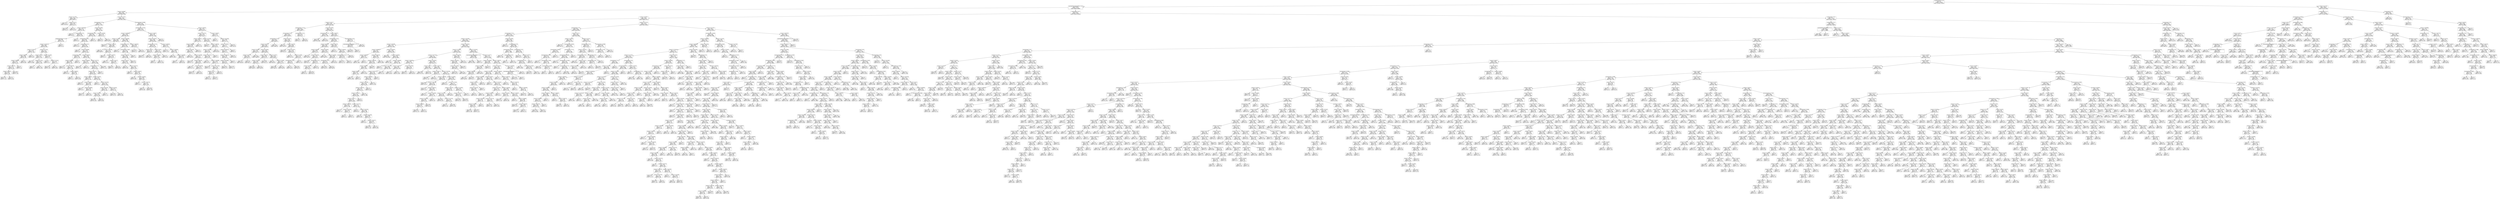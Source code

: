 digraph Tree {
node [shape=box] ;
0 [label="cvcresponsecode <= 1.0\ngini = 0.5\nsamples = 426044\nvalue = [213022, 213022]"] ;
1 [label="cardverificationcodesupplied <= 0.0\ngini = 0.272\nsamples = 243365\nvalue = [39509, 203856]"] ;
0 -> 1 [labeldistance=2.5, labelangle=45, headlabel="True"] ;
2 [label="amount <= 65.888\ngini = 0.361\nsamples = 8494\nvalue = [6490, 2004]"] ;
1 -> 2 ;
3 [label="amount <= 51.168\ngini = 0.001\nsamples = 2900\nvalue = [2899, 1]"] ;
2 -> 3 ;
4 [label="gini = 0.0\nsamples = 2154\nvalue = [2154, 0]"] ;
3 -> 4 ;
5 [label="amount <= 51.22\ngini = 0.003\nsamples = 746\nvalue = [745, 1]"] ;
3 -> 5 ;
6 [label="gini = 0.045\nsamples = 43\nvalue = [42, 1]"] ;
5 -> 6 ;
7 [label="gini = 0.0\nsamples = 703\nvalue = [703, 0]"] ;
5 -> 7 ;
8 [label="amount <= 71.615\ngini = 0.46\nsamples = 5594\nvalue = [3591, 2003]"] ;
2 -> 8 ;
9 [label="txvariantcode <= 3.5\ngini = 0.34\nsamples = 1430\nvalue = [311, 1119]"] ;
8 -> 9 ;
10 [label="amount <= 68.448\ngini = 0.13\nsamples = 730\nvalue = [51, 679]"] ;
9 -> 10 ;
11 [label="gini = 0.0\nsamples = 26\nvalue = [26, 0]"] ;
10 -> 11 ;
12 [label="currencycode <= 2.5\ngini = 0.069\nsamples = 704\nvalue = [25, 679]"] ;
10 -> 12 ;
13 [label="shopperinteraction <= 1.0\ngini = 0.061\nsamples = 701\nvalue = [22, 679]"] ;
12 -> 13 ;
14 [label="amount <= 70.401\ngini = 0.056\nsamples = 699\nvalue = [20, 679]"] ;
13 -> 14 ;
15 [label="amount <= 70.331\ngini = 0.148\nsamples = 212\nvalue = [17, 195]"] ;
14 -> 15 ;
16 [label="amount <= 69.571\ngini = 0.088\nsamples = 196\nvalue = [9, 187]"] ;
15 -> 16 ;
17 [label="amount <= 69.566\ngini = 0.149\nsamples = 111\nvalue = [9, 102]"] ;
16 -> 17 ;
18 [label="amount <= 69.118\ngini = 0.135\nsamples = 110\nvalue = [8, 102]"] ;
17 -> 18 ;
19 [label="amount <= 68.613\ngini = 0.029\nsamples = 69\nvalue = [1, 68]"] ;
18 -> 19 ;
20 [label="gini = 0.124\nsamples = 15\nvalue = [1, 14]"] ;
19 -> 20 ;
21 [label="gini = 0.0\nsamples = 54\nvalue = [0, 54]"] ;
19 -> 21 ;
22 [label="gini = 0.283\nsamples = 41\nvalue = [7, 34]"] ;
18 -> 22 ;
23 [label="gini = 0.0\nsamples = 1\nvalue = [1, 0]"] ;
17 -> 23 ;
24 [label="gini = 0.0\nsamples = 85\nvalue = [0, 85]"] ;
16 -> 24 ;
25 [label="gini = 0.5\nsamples = 16\nvalue = [8, 8]"] ;
15 -> 25 ;
26 [label="amount <= 71.423\ngini = 0.012\nsamples = 487\nvalue = [3, 484]"] ;
14 -> 26 ;
27 [label="amount <= 71.04\ngini = 0.005\nsamples = 414\nvalue = [1, 413]"] ;
26 -> 27 ;
28 [label="gini = 0.0\nsamples = 258\nvalue = [0, 258]"] ;
27 -> 28 ;
29 [label="amount <= 71.04\ngini = 0.013\nsamples = 156\nvalue = [1, 155]"] ;
27 -> 29 ;
30 [label="gini = 0.0\nsamples = 1\nvalue = [1, 0]"] ;
29 -> 30 ;
31 [label="gini = 0.0\nsamples = 155\nvalue = [0, 155]"] ;
29 -> 31 ;
32 [label="amount <= 71.426\ngini = 0.053\nsamples = 73\nvalue = [2, 71]"] ;
26 -> 32 ;
33 [label="gini = 0.0\nsamples = 1\nvalue = [1, 0]"] ;
32 -> 33 ;
34 [label="amount <= 71.514\ngini = 0.027\nsamples = 72\nvalue = [1, 71]"] ;
32 -> 34 ;
35 [label="gini = 0.074\nsamples = 26\nvalue = [1, 25]"] ;
34 -> 35 ;
36 [label="gini = 0.0\nsamples = 46\nvalue = [0, 46]"] ;
34 -> 36 ;
37 [label="gini = 0.0\nsamples = 2\nvalue = [2, 0]"] ;
13 -> 37 ;
38 [label="gini = 0.0\nsamples = 3\nvalue = [3, 0]"] ;
12 -> 38 ;
39 [label="amount <= 67.838\ngini = 0.467\nsamples = 700\nvalue = [260, 440]"] ;
9 -> 39 ;
40 [label="txvariantcode <= 9.5\ngini = 0.308\nsamples = 542\nvalue = [103, 439]"] ;
39 -> 40 ;
41 [label="txvariantcode <= 8.5\ngini = 0.286\nsamples = 531\nvalue = [92, 439]"] ;
40 -> 41 ;
42 [label="gini = 0.0\nsamples = 10\nvalue = [10, 0]"] ;
41 -> 42 ;
43 [label="currencycode <= 0.5\ngini = 0.265\nsamples = 521\nvalue = [82, 439]"] ;
41 -> 43 ;
44 [label="gini = 0.0\nsamples = 4\nvalue = [4, 0]"] ;
43 -> 44 ;
45 [label="amount <= 66.496\ngini = 0.256\nsamples = 517\nvalue = [78, 439]"] ;
43 -> 45 ;
46 [label="currencycode <= 2.0\ngini = 0.063\nsamples = 123\nvalue = [4, 119]"] ;
45 -> 46 ;
47 [label="amount <= 65.985\ngini = 0.048\nsamples = 122\nvalue = [3, 119]"] ;
46 -> 47 ;
48 [label="gini = 0.172\nsamples = 21\nvalue = [2, 19]"] ;
47 -> 48 ;
49 [label="amount <= 66.238\ngini = 0.02\nsamples = 101\nvalue = [1, 100]"] ;
47 -> 49 ;
50 [label="gini = 0.0\nsamples = 51\nvalue = [0, 51]"] ;
49 -> 50 ;
51 [label="amount <= 66.241\ngini = 0.039\nsamples = 50\nvalue = [1, 49]"] ;
49 -> 51 ;
52 [label="gini = 0.0\nsamples = 1\nvalue = [1, 0]"] ;
51 -> 52 ;
53 [label="gini = 0.0\nsamples = 49\nvalue = [0, 49]"] ;
51 -> 53 ;
54 [label="gini = 0.0\nsamples = 1\nvalue = [1, 0]"] ;
46 -> 54 ;
55 [label="amount <= 66.561\ngini = 0.305\nsamples = 394\nvalue = [74, 320]"] ;
45 -> 55 ;
56 [label="amount <= 66.556\ngini = 0.475\nsamples = 54\nvalue = [33, 21]"] ;
55 -> 56 ;
57 [label="gini = 0.451\nsamples = 32\nvalue = [11, 21]"] ;
56 -> 57 ;
58 [label="gini = 0.0\nsamples = 22\nvalue = [22, 0]"] ;
56 -> 58 ;
59 [label="amount <= 67.773\ngini = 0.212\nsamples = 340\nvalue = [41, 299]"] ;
55 -> 59 ;
60 [label="currencycode <= 2.5\ngini = 0.173\nsamples = 313\nvalue = [30, 283]"] ;
59 -> 60 ;
61 [label="amount <= 67.071\ngini = 0.169\nsamples = 312\nvalue = [29, 283]"] ;
60 -> 61 ;
62 [label="amount <= 66.815\ngini = 0.048\nsamples = 121\nvalue = [3, 118]"] ;
61 -> 62 ;
63 [label="gini = 0.0\nsamples = 57\nvalue = [0, 57]"] ;
62 -> 63 ;
64 [label="amount <= 66.817\ngini = 0.089\nsamples = 64\nvalue = [3, 61]"] ;
62 -> 64 ;
65 [label="gini = 0.0\nsamples = 2\nvalue = [2, 0]"] ;
64 -> 65 ;
66 [label="amount <= 66.883\ngini = 0.032\nsamples = 62\nvalue = [1, 61]"] ;
64 -> 66 ;
67 [label="gini = 0.153\nsamples = 12\nvalue = [1, 11]"] ;
66 -> 67 ;
68 [label="gini = 0.0\nsamples = 50\nvalue = [0, 50]"] ;
66 -> 68 ;
69 [label="amount <= 67.074\ngini = 0.235\nsamples = 191\nvalue = [26, 165]"] ;
61 -> 69 ;
70 [label="gini = 0.0\nsamples = 2\nvalue = [2, 0]"] ;
69 -> 70 ;
71 [label="amount <= 67.459\ngini = 0.222\nsamples = 189\nvalue = [24, 165]"] ;
69 -> 71 ;
72 [label="amount <= 67.455\ngini = 0.309\nsamples = 110\nvalue = [21, 89]"] ;
71 -> 72 ;
73 [label="amount <= 67.204\ngini = 0.182\nsamples = 99\nvalue = [10, 89]"] ;
72 -> 73 ;
74 [label="gini = 0.381\nsamples = 39\nvalue = [10, 29]"] ;
73 -> 74 ;
75 [label="gini = 0.0\nsamples = 60\nvalue = [0, 60]"] ;
73 -> 75 ;
76 [label="gini = 0.0\nsamples = 11\nvalue = [11, 0]"] ;
72 -> 76 ;
77 [label="amount <= 67.59\ngini = 0.073\nsamples = 79\nvalue = [3, 76]"] ;
71 -> 77 ;
78 [label="gini = 0.139\nsamples = 40\nvalue = [3, 37]"] ;
77 -> 78 ;
79 [label="gini = 0.0\nsamples = 39\nvalue = [0, 39]"] ;
77 -> 79 ;
80 [label="gini = 0.0\nsamples = 1\nvalue = [1, 0]"] ;
60 -> 80 ;
81 [label="gini = 0.483\nsamples = 27\nvalue = [11, 16]"] ;
59 -> 81 ;
82 [label="gini = 0.0\nsamples = 11\nvalue = [11, 0]"] ;
40 -> 82 ;
83 [label="amount <= 67.965\ngini = 0.013\nsamples = 158\nvalue = [157, 1]"] ;
39 -> 83 ;
84 [label="gini = 0.18\nsamples = 10\nvalue = [9, 1]"] ;
83 -> 84 ;
85 [label="gini = 0.0\nsamples = 148\nvalue = [148, 0]"] ;
83 -> 85 ;
86 [label="txvariantcode <= 8.999\ngini = 0.334\nsamples = 4164\nvalue = [3280, 884]"] ;
8 -> 86 ;
87 [label="txvariantcode <= 4.016\ngini = 0.49\nsamples = 2023\nvalue = [1151, 872]"] ;
86 -> 87 ;
88 [label="amount <= 159.968\ngini = 0.348\nsamples = 1281\nvalue = [994, 287]"] ;
87 -> 88 ;
89 [label="amount <= 71.648\ngini = 0.009\nsamples = 685\nvalue = [682, 3]"] ;
88 -> 89 ;
90 [label="gini = 0.375\nsamples = 4\nvalue = [3, 1]"] ;
89 -> 90 ;
91 [label="amount <= 120.16\ngini = 0.006\nsamples = 681\nvalue = [679, 2]"] ;
89 -> 91 ;
92 [label="gini = 0.0\nsamples = 488\nvalue = [488, 0]"] ;
91 -> 92 ;
93 [label="amount <= 120.288\ngini = 0.021\nsamples = 193\nvalue = [191, 2]"] ;
91 -> 93 ;
94 [label="gini = 0.32\nsamples = 5\nvalue = [4, 1]"] ;
93 -> 94 ;
95 [label="amount <= 140.672\ngini = 0.011\nsamples = 188\nvalue = [187, 1]"] ;
93 -> 95 ;
96 [label="gini = 0.0\nsamples = 112\nvalue = [112, 0]"] ;
95 -> 96 ;
97 [label="amount <= 141.12\ngini = 0.026\nsamples = 76\nvalue = [75, 1]"] ;
95 -> 97 ;
98 [label="gini = 0.219\nsamples = 8\nvalue = [7, 1]"] ;
97 -> 98 ;
99 [label="gini = 0.0\nsamples = 68\nvalue = [68, 0]"] ;
97 -> 99 ;
100 [label="amount <= 166.396\ngini = 0.499\nsamples = 596\nvalue = [312, 284]"] ;
88 -> 100 ;
101 [label="currencycode <= 0.5\ngini = 0.066\nsamples = 293\nvalue = [10, 283]"] ;
100 -> 101 ;
102 [label="gini = 0.0\nsamples = 3\nvalue = [3, 0]"] ;
101 -> 102 ;
103 [label="txvariantcode <= 3.997\ngini = 0.047\nsamples = 290\nvalue = [7, 283]"] ;
101 -> 103 ;
104 [label="amount <= 166.292\ngini = 0.041\nsamples = 289\nvalue = [6, 283]"] ;
103 -> 104 ;
105 [label="amount <= 161.27\ngini = 0.035\nsamples = 279\nvalue = [5, 274]"] ;
104 -> 105 ;
106 [label="gini = 0.0\nsamples = 95\nvalue = [0, 95]"] ;
105 -> 106 ;
107 [label="amount <= 161.312\ngini = 0.053\nsamples = 184\nvalue = [5, 179]"] ;
105 -> 107 ;
108 [label="gini = 0.0\nsamples = 3\nvalue = [3, 0]"] ;
107 -> 108 ;
109 [label="amount <= 163.45\ngini = 0.022\nsamples = 181\nvalue = [2, 179]"] ;
107 -> 109 ;
110 [label="gini = 0.0\nsamples = 80\nvalue = [0, 80]"] ;
109 -> 110 ;
111 [label="amount <= 163.481\ngini = 0.039\nsamples = 101\nvalue = [2, 99]"] ;
109 -> 111 ;
112 [label="gini = 0.0\nsamples = 1\nvalue = [1, 0]"] ;
111 -> 112 ;
113 [label="amount <= 165.135\ngini = 0.02\nsamples = 100\nvalue = [1, 99]"] ;
111 -> 113 ;
114 [label="gini = 0.0\nsamples = 56\nvalue = [0, 56]"] ;
113 -> 114 ;
115 [label="gini = 0.044\nsamples = 44\nvalue = [1, 43]"] ;
113 -> 115 ;
116 [label="gini = 0.18\nsamples = 10\nvalue = [1, 9]"] ;
104 -> 116 ;
117 [label="gini = 0.0\nsamples = 1\nvalue = [1, 0]"] ;
103 -> 117 ;
118 [label="amount <= 166.432\ngini = 0.007\nsamples = 303\nvalue = [302, 1]"] ;
100 -> 118 ;
119 [label="gini = 0.278\nsamples = 6\nvalue = [5, 1]"] ;
118 -> 119 ;
120 [label="gini = 0.0\nsamples = 297\nvalue = [297, 0]"] ;
118 -> 120 ;
121 [label="amount <= 166.07\ngini = 0.334\nsamples = 742\nvalue = [157, 585]"] ;
87 -> 121 ;
122 [label="amount <= 160.235\ngini = 0.263\nsamples = 693\nvalue = [108, 585]"] ;
121 -> 122 ;
123 [label="txvariantcode <= 7.012\ngini = 0.443\nsamples = 320\nvalue = [106, 214]"] ;
122 -> 123 ;
124 [label="amount <= 85.12\ngini = 0.022\nsamples = 88\nvalue = [87, 1]"] ;
123 -> 124 ;
125 [label="gini = 0.087\nsamples = 22\nvalue = [21, 1]"] ;
124 -> 125 ;
126 [label="gini = 0.0\nsamples = 66\nvalue = [66, 0]"] ;
124 -> 126 ;
127 [label="amount <= 83.8\ngini = 0.15\nsamples = 232\nvalue = [19, 213]"] ;
123 -> 127 ;
128 [label="amount <= 78.658\ngini = 0.009\nsamples = 214\nvalue = [1, 213]"] ;
127 -> 128 ;
129 [label="gini = 0.0\nsamples = 1\nvalue = [1, 0]"] ;
128 -> 129 ;
130 [label="gini = 0.0\nsamples = 213\nvalue = [0, 213]"] ;
128 -> 130 ;
131 [label="gini = 0.0\nsamples = 18\nvalue = [18, 0]"] ;
127 -> 131 ;
132 [label="amount <= 160.644\ngini = 0.011\nsamples = 373\nvalue = [2, 371]"] ;
122 -> 132 ;
133 [label="gini = 0.117\nsamples = 16\nvalue = [1, 15]"] ;
132 -> 133 ;
134 [label="amount <= 164.604\ngini = 0.006\nsamples = 357\nvalue = [1, 356]"] ;
132 -> 134 ;
135 [label="gini = 0.0\nsamples = 295\nvalue = [0, 295]"] ;
134 -> 135 ;
136 [label="amount <= 164.608\ngini = 0.032\nsamples = 62\nvalue = [1, 61]"] ;
134 -> 136 ;
137 [label="gini = 0.0\nsamples = 1\nvalue = [1, 0]"] ;
136 -> 137 ;
138 [label="gini = 0.0\nsamples = 61\nvalue = [0, 61]"] ;
136 -> 138 ;
139 [label="gini = 0.0\nsamples = 49\nvalue = [49, 0]"] ;
121 -> 139 ;
140 [label="amount <= 290.24\ngini = 0.011\nsamples = 2141\nvalue = [2129, 12]"] ;
86 -> 140 ;
141 [label="amount <= 147.072\ngini = 0.007\nsamples = 2019\nvalue = [2012, 7]"] ;
140 -> 141 ;
142 [label="amount <= 96.128\ngini = 0.004\nsamples = 1476\nvalue = [1473, 3]"] ;
141 -> 142 ;
143 [label="amount <= 95.968\ngini = 0.008\nsamples = 763\nvalue = [760, 3]"] ;
142 -> 143 ;
144 [label="amount <= 81.786\ngini = 0.005\nsamples = 744\nvalue = [742, 2]"] ;
143 -> 144 ;
145 [label="gini = 0.0\nsamples = 333\nvalue = [333, 0]"] ;
144 -> 145 ;
146 [label="amount <= 81.888\ngini = 0.01\nsamples = 411\nvalue = [409, 2]"] ;
144 -> 146 ;
147 [label="gini = 0.105\nsamples = 18\nvalue = [17, 1]"] ;
146 -> 147 ;
148 [label="amount <= 88.128\ngini = 0.005\nsamples = 393\nvalue = [392, 1]"] ;
146 -> 148 ;
149 [label="gini = 0.0\nsamples = 217\nvalue = [217, 0]"] ;
148 -> 149 ;
150 [label="amount <= 88.269\ngini = 0.011\nsamples = 176\nvalue = [175, 1]"] ;
148 -> 150 ;
151 [label="gini = 0.142\nsamples = 13\nvalue = [12, 1]"] ;
150 -> 151 ;
152 [label="gini = 0.0\nsamples = 163\nvalue = [163, 0]"] ;
150 -> 152 ;
153 [label="gini = 0.1\nsamples = 19\nvalue = [18, 1]"] ;
143 -> 153 ;
154 [label="gini = 0.0\nsamples = 713\nvalue = [713, 0]"] ;
142 -> 154 ;
155 [label="amount <= 147.264\ngini = 0.015\nsamples = 543\nvalue = [539, 4]"] ;
141 -> 155 ;
156 [label="gini = 0.245\nsamples = 7\nvalue = [6, 1]"] ;
155 -> 156 ;
157 [label="amount <= 188.544\ngini = 0.011\nsamples = 536\nvalue = [533, 3]"] ;
155 -> 157 ;
158 [label="amount <= 187.968\ngini = 0.021\nsamples = 282\nvalue = [279, 3]"] ;
157 -> 158 ;
159 [label="amount <= 162.176\ngini = 0.014\nsamples = 280\nvalue = [278, 2]"] ;
158 -> 159 ;
160 [label="gini = 0.0\nsamples = 107\nvalue = [107, 0]"] ;
159 -> 160 ;
161 [label="amount <= 162.688\ngini = 0.023\nsamples = 173\nvalue = [171, 2]"] ;
159 -> 161 ;
162 [label="gini = 0.219\nsamples = 8\nvalue = [7, 1]"] ;
161 -> 162 ;
163 [label="amount <= 171.584\ngini = 0.012\nsamples = 165\nvalue = [164, 1]"] ;
161 -> 163 ;
164 [label="amount <= 171.2\ngini = 0.025\nsamples = 78\nvalue = [77, 1]"] ;
163 -> 164 ;
165 [label="gini = 0.0\nsamples = 73\nvalue = [73, 0]"] ;
164 -> 165 ;
166 [label="gini = 0.32\nsamples = 5\nvalue = [4, 1]"] ;
164 -> 166 ;
167 [label="gini = 0.0\nsamples = 87\nvalue = [87, 0]"] ;
163 -> 167 ;
168 [label="gini = 0.5\nsamples = 2\nvalue = [1, 1]"] ;
158 -> 168 ;
169 [label="gini = 0.0\nsamples = 254\nvalue = [254, 0]"] ;
157 -> 169 ;
170 [label="amount <= 290.67\ngini = 0.079\nsamples = 122\nvalue = [117, 5]"] ;
140 -> 170 ;
171 [label="gini = 0.0\nsamples = 1\nvalue = [0, 1]"] ;
170 -> 171 ;
172 [label="amount <= 437.299\ngini = 0.064\nsamples = 121\nvalue = [117, 4]"] ;
170 -> 172 ;
173 [label="amount <= 433.92\ngini = 0.1\nsamples = 76\nvalue = [72, 4]"] ;
172 -> 173 ;
174 [label="amount <= 365.184\ngini = 0.077\nsamples = 75\nvalue = [72, 3]"] ;
173 -> 174 ;
175 [label="amount <= 364.138\ngini = 0.109\nsamples = 52\nvalue = [49, 3]"] ;
174 -> 175 ;
176 [label="amount <= 337.888\ngini = 0.077\nsamples = 50\nvalue = [48, 2]"] ;
175 -> 176 ;
177 [label="gini = 0.051\nsamples = 38\nvalue = [37, 1]"] ;
176 -> 177 ;
178 [label="gini = 0.153\nsamples = 12\nvalue = [11, 1]"] ;
176 -> 178 ;
179 [label="gini = 0.5\nsamples = 2\nvalue = [1, 1]"] ;
175 -> 179 ;
180 [label="gini = 0.0\nsamples = 23\nvalue = [23, 0]"] ;
174 -> 180 ;
181 [label="gini = 0.0\nsamples = 1\nvalue = [0, 1]"] ;
173 -> 181 ;
182 [label="gini = 0.0\nsamples = 45\nvalue = [45, 0]"] ;
172 -> 182 ;
183 [label="currencycode <= 0.0\ngini = 0.242\nsamples = 234871\nvalue = [33019, 201852]"] ;
1 -> 183 ;
184 [label="amount <= 99.495\ngini = 0.43\nsamples = 63676\nvalue = [19965, 43711]"] ;
183 -> 184 ;
185 [label="amount <= 79.227\ngini = 0.064\nsamples = 14572\nvalue = [14092, 480]"] ;
184 -> 185 ;
186 [label="txvariantcode <= 11.5\ngini = 0.001\nsamples = 10639\nvalue = [10632, 7]"] ;
185 -> 186 ;
187 [label="txvariantcode <= 9.5\ngini = 0.001\nsamples = 10554\nvalue = [10548, 6]"] ;
186 -> 187 ;
188 [label="txvariantcode <= 3.5\ngini = 0.001\nsamples = 9553\nvalue = [9549, 4]"] ;
187 -> 188 ;
189 [label="amount <= 52.427\ngini = 0.001\nsamples = 5650\nvalue = [5646, 4]"] ;
188 -> 189 ;
190 [label="amount <= 25.962\ngini = 0.001\nsamples = 2812\nvalue = [2811, 1]"] ;
189 -> 190 ;
191 [label="amount <= 25.711\ngini = 0.002\nsamples = 916\nvalue = [915, 1]"] ;
190 -> 191 ;
192 [label="gini = 0.0\nsamples = 819\nvalue = [819, 0]"] ;
191 -> 192 ;
193 [label="gini = 0.02\nsamples = 97\nvalue = [96, 1]"] ;
191 -> 193 ;
194 [label="gini = 0.0\nsamples = 1896\nvalue = [1896, 0]"] ;
190 -> 194 ;
195 [label="amount <= 59.463\ngini = 0.002\nsamples = 2838\nvalue = [2835, 3]"] ;
189 -> 195 ;
196 [label="amount <= 59.127\ngini = 0.005\nsamples = 799\nvalue = [797, 2]"] ;
195 -> 196 ;
197 [label="amount <= 52.763\ngini = 0.003\nsamples = 577\nvalue = [576, 1]"] ;
196 -> 197 ;
198 [label="gini = 0.007\nsamples = 269\nvalue = [268, 1]"] ;
197 -> 198 ;
199 [label="gini = 0.0\nsamples = 308\nvalue = [308, 0]"] ;
197 -> 199 ;
200 [label="gini = 0.009\nsamples = 222\nvalue = [221, 1]"] ;
196 -> 200 ;
201 [label="amount <= 72.611\ngini = 0.001\nsamples = 2039\nvalue = [2038, 1]"] ;
195 -> 201 ;
202 [label="gini = 0.0\nsamples = 923\nvalue = [923, 0]"] ;
201 -> 202 ;
203 [label="amount <= 72.863\ngini = 0.002\nsamples = 1116\nvalue = [1115, 1]"] ;
201 -> 203 ;
204 [label="gini = 0.006\nsamples = 350\nvalue = [349, 1]"] ;
203 -> 204 ;
205 [label="gini = 0.0\nsamples = 766\nvalue = [766, 0]"] ;
203 -> 205 ;
206 [label="gini = 0.0\nsamples = 3903\nvalue = [3903, 0]"] ;
188 -> 206 ;
207 [label="amount <= 52.427\ngini = 0.004\nsamples = 1001\nvalue = [999, 2]"] ;
187 -> 207 ;
208 [label="gini = 0.0\nsamples = 503\nvalue = [503, 0]"] ;
207 -> 208 ;
209 [label="amount <= 52.763\ngini = 0.008\nsamples = 498\nvalue = [496, 2]"] ;
207 -> 209 ;
210 [label="gini = 0.044\nsamples = 44\nvalue = [43, 1]"] ;
209 -> 210 ;
211 [label="amount <= 72.527\ngini = 0.004\nsamples = 454\nvalue = [453, 1]"] ;
209 -> 211 ;
212 [label="gini = 0.0\nsamples = 272\nvalue = [272, 0]"] ;
211 -> 212 ;
213 [label="amount <= 72.863\ngini = 0.011\nsamples = 182\nvalue = [181, 1]"] ;
211 -> 213 ;
214 [label="txvariantcode <= 10.5\ngini = 0.03\nsamples = 65\nvalue = [64, 1]"] ;
213 -> 214 ;
215 [label="gini = 0.0\nsamples = 16\nvalue = [16, 0]"] ;
214 -> 215 ;
216 [label="gini = 0.04\nsamples = 49\nvalue = [48, 1]"] ;
214 -> 216 ;
217 [label="gini = 0.0\nsamples = 117\nvalue = [117, 0]"] ;
213 -> 217 ;
218 [label="txvariantcode <= 12.5\ngini = 0.023\nsamples = 85\nvalue = [84, 1]"] ;
186 -> 218 ;
219 [label="gini = 0.32\nsamples = 5\nvalue = [4, 1]"] ;
218 -> 219 ;
220 [label="gini = 0.0\nsamples = 80\nvalue = [80, 0]"] ;
218 -> 220 ;
221 [label="amount <= 79.563\ngini = 0.212\nsamples = 3933\nvalue = [3460, 473]"] ;
185 -> 221 ;
222 [label="txvariantcode <= 3.5\ngini = 0.428\nsamples = 679\nvalue = [211, 468]"] ;
221 -> 222 ;
223 [label="gini = 0.294\nsamples = 570\nvalue = [102, 468]"] ;
222 -> 223 ;
224 [label="gini = 0.0\nsamples = 109\nvalue = [109, 0]"] ;
222 -> 224 ;
225 [label="amount <= 99.327\ngini = 0.003\nsamples = 3254\nvalue = [3249, 5]"] ;
221 -> 225 ;
226 [label="txvariantcode <= 10.5\ngini = 0.003\nsamples = 3101\nvalue = [3097, 4]"] ;
225 -> 226 ;
227 [label="amount <= 85.592\ngini = 0.002\nsamples = 2841\nvalue = [2838, 3]"] ;
226 -> 227 ;
228 [label="amount <= 82.661\ngini = 0.006\nsamples = 705\nvalue = [703, 2]"] ;
227 -> 228 ;
229 [label="gini = 0.0\nsamples = 503\nvalue = [503, 0]"] ;
228 -> 229 ;
230 [label="amount <= 82.829\ngini = 0.02\nsamples = 202\nvalue = [200, 2]"] ;
228 -> 230 ;
231 [label="gini = 0.062\nsamples = 31\nvalue = [30, 1]"] ;
230 -> 231 ;
232 [label="txvariantcode <= 3.5\ngini = 0.012\nsamples = 171\nvalue = [170, 1]"] ;
230 -> 232 ;
233 [label="amount <= 85.257\ngini = 0.02\nsamples = 101\nvalue = [100, 1]"] ;
232 -> 233 ;
234 [label="gini = 0.0\nsamples = 37\nvalue = [37, 0]"] ;
233 -> 234 ;
235 [label="gini = 0.031\nsamples = 64\nvalue = [63, 1]"] ;
233 -> 235 ;
236 [label="gini = 0.0\nsamples = 70\nvalue = [70, 0]"] ;
232 -> 236 ;
237 [label="amount <= 92.661\ngini = 0.001\nsamples = 2136\nvalue = [2135, 1]"] ;
227 -> 237 ;
238 [label="gini = 0.0\nsamples = 1691\nvalue = [1691, 0]"] ;
237 -> 238 ;
239 [label="amount <= 92.962\ngini = 0.004\nsamples = 445\nvalue = [444, 1]"] ;
237 -> 239 ;
240 [label="txvariantcode <= 3.5\ngini = 0.01\nsamples = 192\nvalue = [191, 1]"] ;
239 -> 240 ;
241 [label="gini = 0.019\nsamples = 106\nvalue = [105, 1]"] ;
240 -> 241 ;
242 [label="gini = 0.0\nsamples = 86\nvalue = [86, 0]"] ;
240 -> 242 ;
243 [label="gini = 0.0\nsamples = 253\nvalue = [253, 0]"] ;
239 -> 243 ;
244 [label="amount <= 85.76\ngini = 0.008\nsamples = 260\nvalue = [259, 1]"] ;
226 -> 244 ;
245 [label="gini = 0.0\nsamples = 70\nvalue = [70, 0]"] ;
244 -> 245 ;
246 [label="amount <= 86.262\ngini = 0.01\nsamples = 190\nvalue = [189, 1]"] ;
244 -> 246 ;
247 [label="txvariantcode <= 11.5\ngini = 0.016\nsamples = 124\nvalue = [123, 1]"] ;
246 -> 247 ;
248 [label="gini = 0.017\nsamples = 118\nvalue = [117, 1]"] ;
247 -> 248 ;
249 [label="gini = 0.0\nsamples = 6\nvalue = [6, 0]"] ;
247 -> 249 ;
250 [label="gini = 0.0\nsamples = 66\nvalue = [66, 0]"] ;
246 -> 250 ;
251 [label="txvariantcode <= 4.0\ngini = 0.013\nsamples = 153\nvalue = [152, 1]"] ;
225 -> 251 ;
252 [label="cardverificationcodesupplied <= 1.5\ngini = 0.024\nsamples = 84\nvalue = [83, 1]"] ;
251 -> 252 ;
253 [label="gini = 0.024\nsamples = 83\nvalue = [82, 1]"] ;
252 -> 253 ;
254 [label="gini = 0.0\nsamples = 1\nvalue = [1, 0]"] ;
252 -> 254 ;
255 [label="gini = 0.0\nsamples = 69\nvalue = [69, 0]"] ;
251 -> 255 ;
256 [label="amount <= 167.165\ngini = 0.211\nsamples = 49104\nvalue = [5873, 43231]"] ;
184 -> 256 ;
257 [label="txvariantcode <= 7.0\ngini = 0.452\nsamples = 13843\nvalue = [4769, 9074]"] ;
256 -> 257 ;
258 [label="txvariantcode <= 3.0\ngini = 0.375\nsamples = 10959\nvalue = [2744, 8215]"] ;
257 -> 258 ;
259 [label="amount <= 102.508\ngini = 0.415\nsamples = 9053\nvalue = [2665, 6388]"] ;
258 -> 259 ;
260 [label="amount <= 100.499\ngini = 0.175\nsamples = 2527\nvalue = [245, 2282]"] ;
259 -> 260 ;
261 [label="amount <= 99.663\ngini = 0.013\nsamples = 941\nvalue = [6, 935]"] ;
260 -> 261 ;
262 [label="amount <= 99.662\ngini = 0.04\nsamples = 147\nvalue = [3, 144]"] ;
261 -> 262 ;
263 [label="gini = 0.0\nsamples = 144\nvalue = [0, 144]"] ;
262 -> 263 ;
264 [label="gini = 0.0\nsamples = 3\nvalue = [3, 0]"] ;
262 -> 264 ;
265 [label="amount <= 100.165\ngini = 0.008\nsamples = 794\nvalue = [3, 791]"] ;
261 -> 265 ;
266 [label="amount <= 100.165\ngini = 0.013\nsamples = 454\nvalue = [3, 451]"] ;
265 -> 266 ;
267 [label="amount <= 99.831\ngini = 0.004\nsamples = 451\nvalue = [1, 450]"] ;
266 -> 267 ;
268 [label="amount <= 99.83\ngini = 0.014\nsamples = 137\nvalue = [1, 136]"] ;
267 -> 268 ;
269 [label="gini = 0.0\nsamples = 136\nvalue = [0, 136]"] ;
268 -> 269 ;
270 [label="gini = 0.0\nsamples = 1\nvalue = [1, 0]"] ;
268 -> 270 ;
271 [label="gini = 0.0\nsamples = 314\nvalue = [0, 314]"] ;
267 -> 271 ;
272 [label="gini = 0.444\nsamples = 3\nvalue = [2, 1]"] ;
266 -> 272 ;
273 [label="gini = 0.0\nsamples = 340\nvalue = [0, 340]"] ;
265 -> 273 ;
274 [label="amount <= 100.501\ngini = 0.256\nsamples = 1586\nvalue = [239, 1347]"] ;
260 -> 274 ;
275 [label="gini = 0.422\nsamples = 642\nvalue = [194, 448]"] ;
274 -> 275 ;
276 [label="amount <= 100.834\ngini = 0.091\nsamples = 944\nvalue = [45, 899]"] ;
274 -> 276 ;
277 [label="gini = 0.0\nsamples = 150\nvalue = [0, 150]"] ;
276 -> 277 ;
278 [label="amount <= 100.836\ngini = 0.107\nsamples = 794\nvalue = [45, 749]"] ;
276 -> 278 ;
279 [label="gini = 0.0\nsamples = 5\nvalue = [5, 0]"] ;
278 -> 279 ;
280 [label="amount <= 102.178\ngini = 0.096\nsamples = 789\nvalue = [40, 749]"] ;
278 -> 280 ;
281 [label="amount <= 102.174\ngini = 0.115\nsamples = 652\nvalue = [40, 612]"] ;
280 -> 281 ;
282 [label="amount <= 101.842\ngini = 0.097\nsamples = 645\nvalue = [33, 612]"] ;
281 -> 282 ;
283 [label="amount <= 101.839\ngini = 0.126\nsamples = 490\nvalue = [33, 457]"] ;
282 -> 283 ;
284 [label="amount <= 101.505\ngini = 0.08\nsamples = 477\nvalue = [20, 457]"] ;
283 -> 284 ;
285 [label="amount <= 101.505\ngini = 0.115\nsamples = 328\nvalue = [20, 308]"] ;
284 -> 285 ;
286 [label="amount <= 101.17\ngini = 0.072\nsamples = 320\nvalue = [12, 308]"] ;
285 -> 286 ;
287 [label="amount <= 101.002\ngini = 0.026\nsamples = 150\nvalue = [2, 148]"] ;
286 -> 287 ;
288 [label="gini = 0.0\nsamples = 77\nvalue = [0, 77]"] ;
287 -> 288 ;
289 [label="amount <= 101.003\ngini = 0.053\nsamples = 73\nvalue = [2, 71]"] ;
287 -> 289 ;
290 [label="gini = 0.0\nsamples = 2\nvalue = [2, 0]"] ;
289 -> 290 ;
291 [label="gini = 0.0\nsamples = 71\nvalue = [0, 71]"] ;
289 -> 291 ;
292 [label="amount <= 101.172\ngini = 0.111\nsamples = 170\nvalue = [10, 160]"] ;
286 -> 292 ;
293 [label="gini = 0.0\nsamples = 6\nvalue = [6, 0]"] ;
292 -> 293 ;
294 [label="amount <= 101.333\ngini = 0.048\nsamples = 164\nvalue = [4, 160]"] ;
292 -> 294 ;
295 [label="gini = 0.0\nsamples = 85\nvalue = [0, 85]"] ;
294 -> 295 ;
296 [label="amount <= 101.338\ngini = 0.096\nsamples = 79\nvalue = [4, 75]"] ;
294 -> 296 ;
297 [label="gini = 0.0\nsamples = 2\nvalue = [2, 0]"] ;
296 -> 297 ;
298 [label="amount <= 101.371\ngini = 0.051\nsamples = 77\nvalue = [2, 75]"] ;
296 -> 298 ;
299 [label="gini = 0.198\nsamples = 18\nvalue = [2, 16]"] ;
298 -> 299 ;
300 [label="gini = 0.0\nsamples = 59\nvalue = [0, 59]"] ;
298 -> 300 ;
301 [label="gini = 0.0\nsamples = 8\nvalue = [8, 0]"] ;
285 -> 301 ;
302 [label="gini = 0.0\nsamples = 149\nvalue = [0, 149]"] ;
284 -> 302 ;
303 [label="gini = 0.0\nsamples = 13\nvalue = [13, 0]"] ;
283 -> 303 ;
304 [label="gini = 0.0\nsamples = 155\nvalue = [0, 155]"] ;
282 -> 304 ;
305 [label="gini = 0.0\nsamples = 7\nvalue = [7, 0]"] ;
281 -> 305 ;
306 [label="gini = 0.0\nsamples = 137\nvalue = [0, 137]"] ;
280 -> 306 ;
307 [label="amount <= 133.916\ngini = 0.467\nsamples = 6526\nvalue = [2420, 4106]"] ;
259 -> 307 ;
308 [label="amount <= 113.845\ngini = 0.451\nsamples = 2475\nvalue = [1625, 850]"] ;
307 -> 308 ;
309 [label="amount <= 107.133\ngini = 0.5\nsamples = 1687\nvalue = [839, 848]"] ;
308 -> 309 ;
310 [label="amount <= 102.843\ngini = 0.367\nsamples = 542\nvalue = [411, 131]"] ;
309 -> 310 ;
311 [label="amount <= 102.51\ngini = 0.498\nsamples = 276\nvalue = [146, 130]"] ;
310 -> 311 ;
312 [label="gini = 0.0\nsamples = 146\nvalue = [146, 0]"] ;
311 -> 312 ;
313 [label="gini = 0.0\nsamples = 130\nvalue = [0, 130]"] ;
311 -> 313 ;
314 [label="amount <= 102.929\ngini = 0.007\nsamples = 266\nvalue = [265, 1]"] ;
310 -> 314 ;
315 [label="gini = 0.165\nsamples = 11\nvalue = [10, 1]"] ;
314 -> 315 ;
316 [label="gini = 0.0\nsamples = 255\nvalue = [255, 0]"] ;
314 -> 316 ;
317 [label="amount <= 107.857\ngini = 0.468\nsamples = 1145\nvalue = [428, 717]"] ;
309 -> 317 ;
318 [label="amount <= 107.2\ngini = 0.383\nsamples = 687\nvalue = [177, 510]"] ;
317 -> 318 ;
319 [label="gini = 0.392\nsamples = 651\nvalue = [174, 477]"] ;
318 -> 319 ;
320 [label="gini = 0.153\nsamples = 36\nvalue = [3, 33]"] ;
318 -> 320 ;
321 [label="amount <= 108.212\ngini = 0.495\nsamples = 458\nvalue = [251, 207]"] ;
317 -> 321 ;
322 [label="amount <= 108.172\ngini = 0.286\nsamples = 81\nvalue = [67, 14]"] ;
321 -> 322 ;
323 [label="gini = 0.495\nsamples = 31\nvalue = [17, 14]"] ;
322 -> 323 ;
324 [label="gini = 0.0\nsamples = 50\nvalue = [50, 0]"] ;
322 -> 324 ;
325 [label="amount <= 110.546\ngini = 0.5\nsamples = 377\nvalue = [184, 193]"] ;
321 -> 325 ;
326 [label="amount <= 108.559\ngini = 0.443\nsamples = 133\nvalue = [44, 89]"] ;
325 -> 326 ;
327 [label="gini = 0.469\nsamples = 24\nvalue = [15, 9]"] ;
326 -> 327 ;
328 [label="amount <= 109.198\ngini = 0.391\nsamples = 109\nvalue = [29, 80]"] ;
326 -> 328 ;
329 [label="gini = 0.137\nsamples = 27\nvalue = [2, 25]"] ;
328 -> 329 ;
330 [label="amount <= 109.211\ngini = 0.442\nsamples = 82\nvalue = [27, 55]"] ;
328 -> 330 ;
331 [label="gini = 0.0\nsamples = 10\nvalue = [10, 0]"] ;
330 -> 331 ;
332 [label="amount <= 110.362\ngini = 0.361\nsamples = 72\nvalue = [17, 55]"] ;
330 -> 332 ;
333 [label="amount <= 110.206\ngini = 0.398\nsamples = 62\nvalue = [17, 45]"] ;
332 -> 333 ;
334 [label="amount <= 109.895\ngini = 0.334\nsamples = 52\nvalue = [11, 41]"] ;
333 -> 334 ;
335 [label="gini = 0.411\nsamples = 38\nvalue = [11, 27]"] ;
334 -> 335 ;
336 [label="gini = 0.0\nsamples = 14\nvalue = [0, 14]"] ;
334 -> 336 ;
337 [label="gini = 0.48\nsamples = 10\nvalue = [6, 4]"] ;
333 -> 337 ;
338 [label="gini = 0.0\nsamples = 10\nvalue = [0, 10]"] ;
332 -> 338 ;
339 [label="amount <= 110.602\ngini = 0.489\nsamples = 244\nvalue = [140, 104]"] ;
325 -> 339 ;
340 [label="gini = 0.0\nsamples = 32\nvalue = [32, 0]"] ;
339 -> 340 ;
341 [label="amount <= 112.564\ngini = 0.5\nsamples = 212\nvalue = [108, 104]"] ;
339 -> 341 ;
342 [label="amount <= 112.557\ngini = 0.483\nsamples = 147\nvalue = [87, 60]"] ;
341 -> 342 ;
343 [label="amount <= 111.222\ngini = 0.478\nsamples = 99\nvalue = [39, 60]"] ;
342 -> 343 ;
344 [label="gini = 0.496\nsamples = 44\nvalue = [24, 20]"] ;
343 -> 344 ;
345 [label="amount <= 111.535\ngini = 0.397\nsamples = 55\nvalue = [15, 40]"] ;
343 -> 345 ;
346 [label="gini = 0.0\nsamples = 10\nvalue = [0, 10]"] ;
345 -> 346 ;
347 [label="gini = 0.444\nsamples = 45\nvalue = [15, 30]"] ;
345 -> 347 ;
348 [label="gini = 0.0\nsamples = 48\nvalue = [48, 0]"] ;
342 -> 348 ;
349 [label="amount <= 113.565\ngini = 0.437\nsamples = 65\nvalue = [21, 44]"] ;
341 -> 349 ;
350 [label="amount <= 113.217\ngini = 0.475\nsamples = 54\nvalue = [21, 33]"] ;
349 -> 350 ;
351 [label="gini = 0.298\nsamples = 33\nvalue = [6, 27]"] ;
350 -> 351 ;
352 [label="gini = 0.408\nsamples = 21\nvalue = [15, 6]"] ;
350 -> 352 ;
353 [label="gini = 0.0\nsamples = 11\nvalue = [0, 11]"] ;
349 -> 353 ;
354 [label="amount <= 124.034\ngini = 0.005\nsamples = 788\nvalue = [786, 2]"] ;
308 -> 354 ;
355 [label="amount <= 123.783\ngini = 0.008\nsamples = 470\nvalue = [468, 2]"] ;
354 -> 355 ;
356 [label="amount <= 114.068\ngini = 0.004\nsamples = 459\nvalue = [458, 1]"] ;
355 -> 356 ;
357 [label="gini = 0.012\nsamples = 163\nvalue = [162, 1]"] ;
356 -> 357 ;
358 [label="gini = 0.0\nsamples = 296\nvalue = [296, 0]"] ;
356 -> 358 ;
359 [label="gini = 0.165\nsamples = 11\nvalue = [10, 1]"] ;
355 -> 359 ;
360 [label="gini = 0.0\nsamples = 318\nvalue = [318, 0]"] ;
354 -> 360 ;
361 [label="amount <= 134.335\ngini = 0.315\nsamples = 4051\nvalue = [795, 3256]"] ;
307 -> 361 ;
362 [label="cardverificationcodesupplied <= 1.5\ngini = 0.052\nsamples = 2868\nvalue = [76, 2792]"] ;
361 -> 362 ;
363 [label="gini = 0.051\nsamples = 2867\nvalue = [75, 2792]"] ;
362 -> 363 ;
364 [label="gini = 0.0\nsamples = 1\nvalue = [1, 0]"] ;
362 -> 364 ;
365 [label="amount <= 154.77\ngini = 0.477\nsamples = 1183\nvalue = [719, 464]"] ;
361 -> 365 ;
366 [label="amount <= 154.603\ngini = 0.008\nsamples = 508\nvalue = [506, 2]"] ;
365 -> 366 ;
367 [label="amount <= 140.784\ngini = 0.004\nsamples = 504\nvalue = [503, 1]"] ;
366 -> 367 ;
368 [label="amount <= 140.449\ngini = 0.008\nsamples = 239\nvalue = [238, 1]"] ;
367 -> 368 ;
369 [label="gini = 0.0\nsamples = 198\nvalue = [198, 0]"] ;
368 -> 369 ;
370 [label="gini = 0.048\nsamples = 41\nvalue = [40, 1]"] ;
368 -> 370 ;
371 [label="gini = 0.0\nsamples = 265\nvalue = [265, 0]"] ;
367 -> 371 ;
372 [label="gini = 0.375\nsamples = 4\nvalue = [3, 1]"] ;
366 -> 372 ;
373 [label="amount <= 160.791\ngini = 0.432\nsamples = 675\nvalue = [213, 462]"] ;
365 -> 373 ;
374 [label="amount <= 159.457\ngini = 0.159\nsamples = 505\nvalue = [44, 461]"] ;
373 -> 374 ;
375 [label="amount <= 156.106\ngini = 0.113\nsamples = 383\nvalue = [23, 360]"] ;
374 -> 375 ;
376 [label="amount <= 155.453\ngini = 0.038\nsamples = 104\nvalue = [2, 102]"] ;
375 -> 376 ;
377 [label="amount <= 155.44\ngini = 0.074\nsamples = 52\nvalue = [2, 50]"] ;
376 -> 377 ;
378 [label="amount <= 155.103\ngini = 0.038\nsamples = 51\nvalue = [1, 50]"] ;
377 -> 378 ;
379 [label="gini = 0.0\nsamples = 32\nvalue = [0, 32]"] ;
378 -> 379 ;
380 [label="gini = 0.1\nsamples = 19\nvalue = [1, 18]"] ;
378 -> 380 ;
381 [label="gini = 0.0\nsamples = 1\nvalue = [1, 0]"] ;
377 -> 381 ;
382 [label="gini = 0.0\nsamples = 52\nvalue = [0, 52]"] ;
376 -> 382 ;
383 [label="amount <= 156.15\ngini = 0.139\nsamples = 279\nvalue = [21, 258]"] ;
375 -> 383 ;
384 [label="gini = 0.0\nsamples = 2\nvalue = [2, 0]"] ;
383 -> 384 ;
385 [label="amount <= 157.452\ngini = 0.128\nsamples = 277\nvalue = [19, 258]"] ;
383 -> 385 ;
386 [label="amount <= 157.441\ngini = 0.181\nsamples = 119\nvalue = [12, 107]"] ;
385 -> 386 ;
387 [label="amount <= 156.782\ngini = 0.129\nsamples = 115\nvalue = [8, 107]"] ;
386 -> 387 ;
388 [label="amount <= 156.776\ngini = 0.209\nsamples = 59\nvalue = [7, 52]"] ;
387 -> 388 ;
389 [label="amount <= 156.611\ngini = 0.133\nsamples = 56\nvalue = [4, 52]"] ;
388 -> 389 ;
390 [label="gini = 0.05\nsamples = 39\nvalue = [1, 38]"] ;
389 -> 390 ;
391 [label="gini = 0.291\nsamples = 17\nvalue = [3, 14]"] ;
389 -> 391 ;
392 [label="gini = 0.0\nsamples = 3\nvalue = [3, 0]"] ;
388 -> 392 ;
393 [label="amount <= 157.116\ngini = 0.035\nsamples = 56\nvalue = [1, 55]"] ;
387 -> 393 ;
394 [label="gini = 0.074\nsamples = 26\nvalue = [1, 25]"] ;
393 -> 394 ;
395 [label="gini = 0.0\nsamples = 30\nvalue = [0, 30]"] ;
393 -> 395 ;
396 [label="gini = 0.0\nsamples = 4\nvalue = [4, 0]"] ;
386 -> 396 ;
397 [label="amount <= 158.445\ngini = 0.085\nsamples = 158\nvalue = [7, 151]"] ;
385 -> 397 ;
398 [label="amount <= 157.98\ngini = 0.028\nsamples = 70\nvalue = [1, 69]"] ;
397 -> 398 ;
399 [label="gini = 0.057\nsamples = 34\nvalue = [1, 33]"] ;
398 -> 399 ;
400 [label="gini = 0.0\nsamples = 36\nvalue = [0, 36]"] ;
398 -> 400 ;
401 [label="amount <= 158.461\ngini = 0.127\nsamples = 88\nvalue = [6, 82]"] ;
397 -> 401 ;
402 [label="gini = 0.0\nsamples = 2\nvalue = [2, 0]"] ;
401 -> 402 ;
403 [label="amount <= 158.892\ngini = 0.089\nsamples = 86\nvalue = [4, 82]"] ;
401 -> 403 ;
404 [label="gini = 0.161\nsamples = 34\nvalue = [3, 31]"] ;
403 -> 404 ;
405 [label="amount <= 159.131\ngini = 0.038\nsamples = 52\nvalue = [1, 51]"] ;
403 -> 405 ;
406 [label="gini = 0.077\nsamples = 25\nvalue = [1, 24]"] ;
405 -> 406 ;
407 [label="gini = 0.0\nsamples = 27\nvalue = [0, 27]"] ;
405 -> 407 ;
408 [label="amount <= 159.464\ngini = 0.285\nsamples = 122\nvalue = [21, 101]"] ;
374 -> 408 ;
409 [label="gini = 0.0\nsamples = 17\nvalue = [17, 0]"] ;
408 -> 409 ;
410 [label="amount <= 160.129\ngini = 0.073\nsamples = 105\nvalue = [4, 101]"] ;
408 -> 410 ;
411 [label="gini = 0.0\nsamples = 53\nvalue = [0, 53]"] ;
410 -> 411 ;
412 [label="amount <= 160.135\ngini = 0.142\nsamples = 52\nvalue = [4, 48]"] ;
410 -> 412 ;
413 [label="gini = 0.0\nsamples = 2\nvalue = [2, 0]"] ;
412 -> 413 ;
414 [label="amount <= 160.306\ngini = 0.077\nsamples = 50\nvalue = [2, 48]"] ;
412 -> 414 ;
415 [label="gini = 0.219\nsamples = 16\nvalue = [2, 14]"] ;
414 -> 415 ;
416 [label="gini = 0.0\nsamples = 34\nvalue = [0, 34]"] ;
414 -> 416 ;
417 [label="amount <= 160.967\ngini = 0.012\nsamples = 170\nvalue = [169, 1]"] ;
373 -> 417 ;
418 [label="cardverificationcodesupplied <= 1.5\ngini = 0.016\nsamples = 125\nvalue = [124, 1]"] ;
417 -> 418 ;
419 [label="gini = 0.016\nsamples = 124\nvalue = [123, 1]"] ;
418 -> 419 ;
420 [label="gini = 0.0\nsamples = 1\nvalue = [1, 0]"] ;
418 -> 420 ;
421 [label="gini = 0.0\nsamples = 45\nvalue = [45, 0]"] ;
417 -> 421 ;
422 [label="amount <= 105.86\ngini = 0.079\nsamples = 1906\nvalue = [79, 1827]"] ;
258 -> 422 ;
423 [label="gini = 0.0\nsamples = 23\nvalue = [23, 0]"] ;
422 -> 423 ;
424 [label="txvariantcode <= 5.0\ngini = 0.058\nsamples = 1883\nvalue = [56, 1827]"] ;
422 -> 424 ;
425 [label="txvariantcode <= 3.997\ngini = 0.015\nsamples = 1499\nvalue = [11, 1488]"] ;
424 -> 425 ;
426 [label="gini = 0.0\nsamples = 746\nvalue = [0, 746]"] ;
425 -> 426 ;
427 [label="txvariantcode <= 4.0\ngini = 0.029\nsamples = 753\nvalue = [11, 742]"] ;
425 -> 427 ;
428 [label="gini = 0.0\nsamples = 11\nvalue = [11, 0]"] ;
427 -> 428 ;
429 [label="gini = 0.0\nsamples = 742\nvalue = [0, 742]"] ;
427 -> 429 ;
430 [label="txvariantcode <= 5.0\ngini = 0.207\nsamples = 384\nvalue = [45, 339]"] ;
424 -> 430 ;
431 [label="gini = 0.142\nsamples = 26\nvalue = [24, 2]"] ;
430 -> 431 ;
432 [label="amount <= 150.75\ngini = 0.11\nsamples = 358\nvalue = [21, 337]"] ;
430 -> 432 ;
433 [label="txvariantcode <= 6.0\ngini = 0.101\nsamples = 356\nvalue = [19, 337]"] ;
432 -> 433 ;
434 [label="gini = 0.0\nsamples = 196\nvalue = [0, 196]"] ;
433 -> 434 ;
435 [label="txvariantcode <= 6.007\ngini = 0.209\nsamples = 160\nvalue = [19, 141]"] ;
433 -> 435 ;
436 [label="gini = 0.095\nsamples = 20\nvalue = [19, 1]"] ;
435 -> 436 ;
437 [label="gini = 0.0\nsamples = 140\nvalue = [0, 140]"] ;
435 -> 437 ;
438 [label="gini = 0.0\nsamples = 2\nvalue = [2, 0]"] ;
432 -> 438 ;
439 [label="amount <= 107.3\ngini = 0.418\nsamples = 2884\nvalue = [2025, 859]"] ;
257 -> 439 ;
440 [label="amount <= 107.133\ngini = 0.497\nsamples = 1373\nvalue = [634, 739]"] ;
439 -> 440 ;
441 [label="gini = 0.0\nsamples = 501\nvalue = [501, 0]"] ;
440 -> 441 ;
442 [label="txvariantcode <= 9.024\ngini = 0.259\nsamples = 872\nvalue = [133, 739]"] ;
440 -> 442 ;
443 [label="txvariantcode <= 8.997\ngini = 0.48\nsamples = 250\nvalue = [100, 150]"] ;
442 -> 443 ;
444 [label="txvariantcode <= 7.007\ngini = 0.265\nsamples = 178\nvalue = [28, 150]"] ;
443 -> 444 ;
445 [label="gini = 0.0\nsamples = 27\nvalue = [27, 0]"] ;
444 -> 445 ;
446 [label="txvariantcode <= 7.993\ngini = 0.013\nsamples = 151\nvalue = [1, 150]"] ;
444 -> 446 ;
447 [label="gini = 0.0\nsamples = 80\nvalue = [0, 80]"] ;
446 -> 447 ;
448 [label="txvariantcode <= 8.008\ngini = 0.028\nsamples = 71\nvalue = [1, 70]"] ;
446 -> 448 ;
449 [label="gini = 0.0\nsamples = 1\nvalue = [1, 0]"] ;
448 -> 449 ;
450 [label="gini = 0.0\nsamples = 70\nvalue = [0, 70]"] ;
448 -> 450 ;
451 [label="gini = 0.0\nsamples = 72\nvalue = [72, 0]"] ;
443 -> 451 ;
452 [label="txvariantcode <= 11.5\ngini = 0.1\nsamples = 622\nvalue = [33, 589]"] ;
442 -> 452 ;
453 [label="txvariantcode <= 9.994\ngini = 0.092\nsamples = 619\nvalue = [30, 589]"] ;
452 -> 453 ;
454 [label="gini = 0.0\nsamples = 79\nvalue = [0, 79]"] ;
453 -> 454 ;
455 [label="txvariantcode <= 10.009\ngini = 0.105\nsamples = 540\nvalue = [30, 510]"] ;
453 -> 455 ;
456 [label="gini = 0.0\nsamples = 7\nvalue = [7, 0]"] ;
455 -> 456 ;
457 [label="txvariantcode <= 11.0\ngini = 0.083\nsamples = 533\nvalue = [23, 510]"] ;
455 -> 457 ;
458 [label="gini = 0.0\nsamples = 71\nvalue = [0, 71]"] ;
457 -> 458 ;
459 [label="gini = 0.095\nsamples = 462\nvalue = [23, 439]"] ;
457 -> 459 ;
460 [label="gini = 0.0\nsamples = 3\nvalue = [3, 0]"] ;
452 -> 460 ;
461 [label="amount <= 147.41\ngini = 0.146\nsamples = 1511\nvalue = [1391, 120]"] ;
439 -> 461 ;
462 [label="txvariantcode <= 12.5\ngini = 0.005\nsamples = 1167\nvalue = [1164, 3]"] ;
461 -> 462 ;
463 [label="amount <= 147.232\ngini = 0.003\nsamples = 1150\nvalue = [1148, 2]"] ;
462 -> 463 ;
464 [label="txvariantcode <= 10.5\ngini = 0.002\nsamples = 1048\nvalue = [1047, 1]"] ;
463 -> 464 ;
465 [label="gini = 0.0\nsamples = 815\nvalue = [815, 0]"] ;
464 -> 465 ;
466 [label="amount <= 121.27\ngini = 0.009\nsamples = 233\nvalue = [232, 1]"] ;
464 -> 466 ;
467 [label="amount <= 120.098\ngini = 0.017\nsamples = 115\nvalue = [114, 1]"] ;
466 -> 467 ;
468 [label="gini = 0.0\nsamples = 94\nvalue = [94, 0]"] ;
467 -> 468 ;
469 [label="gini = 0.091\nsamples = 21\nvalue = [20, 1]"] ;
467 -> 469 ;
470 [label="gini = 0.0\nsamples = 118\nvalue = [118, 0]"] ;
466 -> 470 ;
471 [label="txvariantcode <= 9.5\ngini = 0.019\nsamples = 102\nvalue = [101, 1]"] ;
463 -> 471 ;
472 [label="txvariantcode <= 8.0\ngini = 0.025\nsamples = 78\nvalue = [77, 1]"] ;
471 -> 472 ;
473 [label="gini = 0.0\nsamples = 23\nvalue = [23, 0]"] ;
472 -> 473 ;
474 [label="gini = 0.036\nsamples = 55\nvalue = [54, 1]"] ;
472 -> 474 ;
475 [label="gini = 0.0\nsamples = 24\nvalue = [24, 0]"] ;
471 -> 475 ;
476 [label="gini = 0.111\nsamples = 17\nvalue = [16, 1]"] ;
462 -> 476 ;
477 [label="txvariantcode <= 8.988\ngini = 0.449\nsamples = 344\nvalue = [227, 117]"] ;
461 -> 477 ;
478 [label="txvariantcode <= 7.001\ngini = 0.354\nsamples = 152\nvalue = [35, 117]"] ;
477 -> 478 ;
479 [label="gini = 0.0\nsamples = 35\nvalue = [35, 0]"] ;
478 -> 479 ;
480 [label="gini = 0.0\nsamples = 117\nvalue = [0, 117]"] ;
478 -> 480 ;
481 [label="gini = 0.0\nsamples = 192\nvalue = [192, 0]"] ;
477 -> 481 ;
482 [label="amount <= 217.751\ngini = 0.061\nsamples = 35261\nvalue = [1104, 34157]"] ;
256 -> 482 ;
483 [label="txvariantcode <= 8.992\ngini = 0.149\nsamples = 8364\nvalue = [680, 7684]"] ;
482 -> 483 ;
484 [label="amount <= 207.669\ngini = 0.102\nsamples = 7817\nvalue = [420, 7397]"] ;
483 -> 484 ;
485 [label="amount <= 200.999\ngini = 0.091\nsamples = 7767\nvalue = [371, 7396]"] ;
484 -> 485 ;
486 [label="amount <= 176.544\ngini = 0.077\nsamples = 7457\nvalue = [300, 7157]"] ;
485 -> 486 ;
487 [label="amount <= 171.523\ngini = 0.047\nsamples = 5320\nvalue = [129, 5191]"] ;
486 -> 487 ;
488 [label="txvariantcode <= 4.5\ngini = 0.11\nsamples = 890\nvalue = [52, 838]"] ;
487 -> 488 ;
489 [label="amount <= 171.512\ngini = 0.093\nsamples = 881\nvalue = [43, 838]"] ;
488 -> 489 ;
490 [label="amount <= 170.849\ngini = 0.087\nsamples = 878\nvalue = [40, 838]"] ;
489 -> 490 ;
491 [label="amount <= 169.518\ngini = 0.067\nsamples = 805\nvalue = [28, 777]"] ;
490 -> 491 ;
492 [label="amount <= 169.502\ngini = 0.079\nsamples = 682\nvalue = [28, 654]"] ;
491 -> 492 ;
493 [label="amount <= 168.834\ngini = 0.074\nsamples = 680\nvalue = [26, 654]"] ;
492 -> 493 ;
494 [label="amount <= 168.004\ngini = 0.064\nsamples = 608\nvalue = [20, 588]"] ;
493 -> 494 ;
495 [label="amount <= 168.002\ngini = 0.072\nsamples = 531\nvalue = [20, 511]"] ;
494 -> 495 ;
496 [label="amount <= 167.502\ngini = 0.066\nsamples = 529\nvalue = [18, 511]"] ;
495 -> 496 ;
497 [label="gini = 0.072\nsamples = 483\nvalue = [18, 465]"] ;
496 -> 497 ;
498 [label="gini = 0.0\nsamples = 46\nvalue = [0, 46]"] ;
496 -> 498 ;
499 [label="gini = 0.0\nsamples = 2\nvalue = [2, 0]"] ;
495 -> 499 ;
500 [label="gini = 0.0\nsamples = 77\nvalue = [0, 77]"] ;
494 -> 500 ;
501 [label="amount <= 168.841\ngini = 0.153\nsamples = 72\nvalue = [6, 66]"] ;
493 -> 501 ;
502 [label="gini = 0.0\nsamples = 5\nvalue = [5, 0]"] ;
501 -> 502 ;
503 [label="amount <= 169.178\ngini = 0.029\nsamples = 67\nvalue = [1, 66]"] ;
501 -> 503 ;
504 [label="gini = 0.061\nsamples = 32\nvalue = [1, 31]"] ;
503 -> 504 ;
505 [label="gini = 0.0\nsamples = 35\nvalue = [0, 35]"] ;
503 -> 505 ;
506 [label="gini = 0.0\nsamples = 2\nvalue = [2, 0]"] ;
492 -> 506 ;
507 [label="gini = 0.0\nsamples = 123\nvalue = [0, 123]"] ;
491 -> 507 ;
508 [label="amount <= 170.853\ngini = 0.275\nsamples = 73\nvalue = [12, 61]"] ;
490 -> 508 ;
509 [label="gini = 0.0\nsamples = 10\nvalue = [10, 0]"] ;
508 -> 509 ;
510 [label="amount <= 171.178\ngini = 0.061\nsamples = 63\nvalue = [2, 61]"] ;
508 -> 510 ;
511 [label="gini = 0.0\nsamples = 26\nvalue = [0, 26]"] ;
510 -> 511 ;
512 [label="gini = 0.102\nsamples = 37\nvalue = [2, 35]"] ;
510 -> 512 ;
513 [label="gini = 0.0\nsamples = 3\nvalue = [3, 0]"] ;
489 -> 513 ;
514 [label="gini = 0.0\nsamples = 9\nvalue = [9, 0]"] ;
488 -> 514 ;
515 [label="txvariantcode <= 6.5\ngini = 0.034\nsamples = 4430\nvalue = [77, 4353]"] ;
487 -> 515 ;
516 [label="txvariantcode <= 3.5\ngini = 0.045\nsamples = 2893\nvalue = [67, 2826]"] ;
515 -> 516 ;
517 [label="amount <= 174.199\ngini = 0.044\nsamples = 2891\nvalue = [65, 2826]"] ;
516 -> 517 ;
518 [label="amount <= 172.192\ngini = 0.014\nsamples = 1374\nvalue = [10, 1364]"] ;
517 -> 518 ;
519 [label="amount <= 172.186\ngini = 0.058\nsamples = 67\nvalue = [2, 65]"] ;
518 -> 519 ;
520 [label="gini = 0.0\nsamples = 64\nvalue = [0, 64]"] ;
519 -> 520 ;
521 [label="gini = 0.444\nsamples = 3\nvalue = [2, 1]"] ;
519 -> 521 ;
522 [label="amount <= 173.528\ngini = 0.012\nsamples = 1307\nvalue = [8, 1299]"] ;
518 -> 522 ;
523 [label="amount <= 172.526\ngini = 0.007\nsamples = 873\nvalue = [3, 870]"] ;
522 -> 523 ;
524 [label="amount <= 172.524\ngini = 0.019\nsamples = 205\nvalue = [2, 203]"] ;
523 -> 524 ;
525 [label="gini = 0.0\nsamples = 203\nvalue = [0, 203]"] ;
524 -> 525 ;
526 [label="gini = 0.0\nsamples = 2\nvalue = [2, 0]"] ;
524 -> 526 ;
527 [label="amount <= 172.861\ngini = 0.003\nsamples = 668\nvalue = [1, 667]"] ;
523 -> 527 ;
528 [label="amount <= 172.86\ngini = 0.009\nsamples = 229\nvalue = [1, 228]"] ;
527 -> 528 ;
529 [label="gini = 0.0\nsamples = 228\nvalue = [0, 228]"] ;
528 -> 529 ;
530 [label="gini = 0.0\nsamples = 1\nvalue = [1, 0]"] ;
528 -> 530 ;
531 [label="gini = 0.0\nsamples = 439\nvalue = [0, 439]"] ;
527 -> 531 ;
532 [label="amount <= 173.534\ngini = 0.023\nsamples = 434\nvalue = [5, 429]"] ;
522 -> 532 ;
533 [label="gini = 0.0\nsamples = 4\nvalue = [4, 0]"] ;
532 -> 533 ;
534 [label="amount <= 173.699\ngini = 0.005\nsamples = 430\nvalue = [1, 429]"] ;
532 -> 534 ;
535 [label="amount <= 173.697\ngini = 0.019\nsamples = 105\nvalue = [1, 104]"] ;
534 -> 535 ;
536 [label="gini = 0.0\nsamples = 104\nvalue = [0, 104]"] ;
535 -> 536 ;
537 [label="gini = 0.0\nsamples = 1\nvalue = [1, 0]"] ;
535 -> 537 ;
538 [label="gini = 0.0\nsamples = 325\nvalue = [0, 325]"] ;
534 -> 538 ;
539 [label="amount <= 174.535\ngini = 0.07\nsamples = 1517\nvalue = [55, 1462]"] ;
517 -> 539 ;
540 [label="amount <= 174.531\ngini = 0.076\nsamples = 1387\nvalue = [55, 1332]"] ;
539 -> 540 ;
541 [label="amount <= 174.203\ngini = 0.075\nsamples = 1386\nvalue = [54, 1332]"] ;
540 -> 541 ;
542 [label="gini = 0.076\nsamples = 1370\nvalue = [54, 1316]"] ;
541 -> 542 ;
543 [label="gini = 0.0\nsamples = 16\nvalue = [0, 16]"] ;
541 -> 543 ;
544 [label="gini = 0.0\nsamples = 1\nvalue = [1, 0]"] ;
540 -> 544 ;
545 [label="gini = 0.0\nsamples = 130\nvalue = [0, 130]"] ;
539 -> 545 ;
546 [label="gini = 0.0\nsamples = 2\nvalue = [2, 0]"] ;
516 -> 546 ;
547 [label="amount <= 173.614\ngini = 0.013\nsamples = 1537\nvalue = [10, 1527]"] ;
515 -> 547 ;
548 [label="gini = 0.0\nsamples = 1\nvalue = [1, 0]"] ;
547 -> 548 ;
549 [label="txvariantcode <= 7.01\ngini = 0.012\nsamples = 1536\nvalue = [9, 1527]"] ;
547 -> 549 ;
550 [label="gini = 0.013\nsamples = 1372\nvalue = [9, 1363]"] ;
549 -> 550 ;
551 [label="gini = 0.0\nsamples = 164\nvalue = [0, 164]"] ;
549 -> 551 ;
552 [label="amount <= 197.65\ngini = 0.147\nsamples = 2137\nvalue = [171, 1966]"] ;
486 -> 552 ;
553 [label="amount <= 187.584\ngini = 0.363\nsamples = 685\nvalue = [163, 522]"] ;
552 -> 553 ;
554 [label="txvariantcode <= 3.5\ngini = 0.248\nsamples = 608\nvalue = [88, 520]"] ;
553 -> 554 ;
555 [label="amount <= 176.564\ngini = 0.216\nsamples = 593\nvalue = [73, 520]"] ;
554 -> 555 ;
556 [label="gini = 0.0\nsamples = 3\nvalue = [3, 0]"] ;
555 -> 556 ;
557 [label="amount <= 180.894\ngini = 0.209\nsamples = 590\nvalue = [70, 520]"] ;
555 -> 557 ;
558 [label="amount <= 178.222\ngini = 0.136\nsamples = 314\nvalue = [23, 291]"] ;
557 -> 558 ;
559 [label="amount <= 178.207\ngini = 0.242\nsamples = 128\nvalue = [18, 110]"] ;
558 -> 559 ;
560 [label="amount <= 177.541\ngini = 0.165\nsamples = 121\nvalue = [11, 110]"] ;
559 -> 560 ;
561 [label="amount <= 177.205\ngini = 0.03\nsamples = 66\nvalue = [1, 65]"] ;
560 -> 561 ;
562 [label="gini = 0.0\nsamples = 43\nvalue = [0, 43]"] ;
561 -> 562 ;
563 [label="gini = 0.083\nsamples = 23\nvalue = [1, 22]"] ;
561 -> 563 ;
564 [label="amount <= 177.55\ngini = 0.298\nsamples = 55\nvalue = [10, 45]"] ;
560 -> 564 ;
565 [label="gini = 0.0\nsamples = 10\nvalue = [10, 0]"] ;
564 -> 565 ;
566 [label="gini = 0.0\nsamples = 45\nvalue = [0, 45]"] ;
564 -> 566 ;
567 [label="gini = 0.0\nsamples = 7\nvalue = [7, 0]"] ;
559 -> 567 ;
568 [label="amount <= 179.394\ngini = 0.052\nsamples = 186\nvalue = [5, 181]"] ;
558 -> 568 ;
569 [label="amount <= 179.392\ngini = 0.105\nsamples = 90\nvalue = [5, 85]"] ;
568 -> 569 ;
570 [label="amount <= 178.883\ngini = 0.045\nsamples = 87\nvalue = [2, 85]"] ;
569 -> 570 ;
571 [label="gini = 0.0\nsamples = 40\nvalue = [0, 40]"] ;
570 -> 571 ;
572 [label="gini = 0.081\nsamples = 47\nvalue = [2, 45]"] ;
570 -> 572 ;
573 [label="gini = 0.0\nsamples = 3\nvalue = [3, 0]"] ;
569 -> 573 ;
574 [label="gini = 0.0\nsamples = 96\nvalue = [0, 96]"] ;
568 -> 574 ;
575 [label="amount <= 180.902\ngini = 0.283\nsamples = 276\nvalue = [47, 229]"] ;
557 -> 575 ;
576 [label="gini = 0.105\nsamples = 18\nvalue = [17, 1]"] ;
575 -> 576 ;
577 [label="amount <= 182.23\ngini = 0.206\nsamples = 258\nvalue = [30, 228]"] ;
575 -> 577 ;
578 [label="amount <= 181.901\ngini = 0.035\nsamples = 56\nvalue = [1, 55]"] ;
577 -> 578 ;
579 [label="gini = 0.0\nsamples = 41\nvalue = [0, 41]"] ;
578 -> 579 ;
580 [label="gini = 0.124\nsamples = 15\nvalue = [1, 14]"] ;
578 -> 580 ;
581 [label="amount <= 182.245\ngini = 0.246\nsamples = 202\nvalue = [29, 173]"] ;
577 -> 581 ;
582 [label="gini = 0.0\nsamples = 10\nvalue = [10, 0]"] ;
581 -> 582 ;
583 [label="amount <= 182.562\ngini = 0.178\nsamples = 192\nvalue = [19, 173]"] ;
581 -> 583 ;
584 [label="gini = 0.0\nsamples = 14\nvalue = [0, 14]"] ;
583 -> 584 ;
585 [label="amount <= 182.578\ngini = 0.191\nsamples = 178\nvalue = [19, 159]"] ;
583 -> 585 ;
586 [label="gini = 0.0\nsamples = 1\nvalue = [1, 0]"] ;
585 -> 586 ;
587 [label="amount <= 182.916\ngini = 0.183\nsamples = 177\nvalue = [18, 159]"] ;
585 -> 587 ;
588 [label="gini = 0.42\nsamples = 10\nvalue = [3, 7]"] ;
587 -> 588 ;
589 [label="amount <= 186.591\ngini = 0.164\nsamples = 167\nvalue = [15, 152]"] ;
587 -> 589 ;
590 [label="amount <= 185.121\ngini = 0.132\nsamples = 127\nvalue = [9, 118]"] ;
589 -> 590 ;
591 [label="amount <= 185.083\ngini = 0.173\nsamples = 73\nvalue = [7, 66]"] ;
590 -> 591 ;
592 [label="amount <= 183.555\ngini = 0.131\nsamples = 71\nvalue = [5, 66]"] ;
591 -> 592 ;
593 [label="gini = 0.0\nsamples = 17\nvalue = [0, 17]"] ;
592 -> 593 ;
594 [label="amount <= 183.584\ngini = 0.168\nsamples = 54\nvalue = [5, 49]"] ;
592 -> 594 ;
595 [label="gini = 0.0\nsamples = 2\nvalue = [2, 0]"] ;
594 -> 595 ;
596 [label="amount <= 184.239\ngini = 0.109\nsamples = 52\nvalue = [3, 49]"] ;
594 -> 596 ;
597 [label="gini = 0.0\nsamples = 25\nvalue = [0, 25]"] ;
596 -> 597 ;
598 [label="gini = 0.198\nsamples = 27\nvalue = [3, 24]"] ;
596 -> 598 ;
599 [label="gini = 0.0\nsamples = 2\nvalue = [2, 0]"] ;
591 -> 599 ;
600 [label="amount <= 185.582\ngini = 0.071\nsamples = 54\nvalue = [2, 52]"] ;
590 -> 600 ;
601 [label="gini = 0.0\nsamples = 16\nvalue = [0, 16]"] ;
600 -> 601 ;
602 [label="gini = 0.1\nsamples = 38\nvalue = [2, 36]"] ;
600 -> 602 ;
603 [label="gini = 0.255\nsamples = 40\nvalue = [6, 34]"] ;
589 -> 603 ;
604 [label="gini = 0.0\nsamples = 15\nvalue = [15, 0]"] ;
554 -> 604 ;
605 [label="amount <= 197.315\ngini = 0.051\nsamples = 77\nvalue = [75, 2]"] ;
553 -> 605 ;
606 [label="amount <= 187.768\ngini = 0.026\nsamples = 75\nvalue = [74, 1]"] ;
605 -> 606 ;
607 [label="gini = 0.095\nsamples = 20\nvalue = [19, 1]"] ;
606 -> 607 ;
608 [label="gini = 0.0\nsamples = 55\nvalue = [55, 0]"] ;
606 -> 608 ;
609 [label="gini = 0.5\nsamples = 2\nvalue = [1, 1]"] ;
605 -> 609 ;
610 [label="txvariantcode <= 4.5\ngini = 0.011\nsamples = 1452\nvalue = [8, 1444]"] ;
552 -> 610 ;
611 [label="amount <= 199.324\ngini = 0.008\nsamples = 1450\nvalue = [6, 1444]"] ;
610 -> 611 ;
612 [label="gini = 0.0\nsamples = 906\nvalue = [0, 906]"] ;
611 -> 612 ;
613 [label="amount <= 199.325\ngini = 0.022\nsamples = 544\nvalue = [6, 538]"] ;
611 -> 613 ;
614 [label="gini = 0.0\nsamples = 4\nvalue = [4, 0]"] ;
613 -> 614 ;
615 [label="amount <= 200.329\ngini = 0.007\nsamples = 540\nvalue = [2, 538]"] ;
613 -> 615 ;
616 [label="gini = 0.0\nsamples = 333\nvalue = [0, 333]"] ;
615 -> 616 ;
617 [label="amount <= 200.33\ngini = 0.019\nsamples = 207\nvalue = [2, 205]"] ;
615 -> 617 ;
618 [label="gini = 0.0\nsamples = 2\nvalue = [2, 0]"] ;
617 -> 618 ;
619 [label="gini = 0.0\nsamples = 205\nvalue = [0, 205]"] ;
617 -> 619 ;
620 [label="gini = 0.0\nsamples = 2\nvalue = [2, 0]"] ;
610 -> 620 ;
621 [label="amount <= 201.003\ngini = 0.353\nsamples = 310\nvalue = [71, 239]"] ;
485 -> 621 ;
622 [label="gini = 0.091\nsamples = 21\nvalue = [20, 1]"] ;
621 -> 622 ;
623 [label="txvariantcode <= 5.0\ngini = 0.291\nsamples = 289\nvalue = [51, 238]"] ;
621 -> 623 ;
624 [label="amount <= 204.944\ngini = 0.259\nsamples = 281\nvalue = [43, 238]"] ;
623 -> 624 ;
625 [label="amount <= 202.002\ngini = 0.148\nsamples = 162\nvalue = [13, 149]"] ;
624 -> 625 ;
626 [label="gini = 0.0\nsamples = 34\nvalue = [0, 34]"] ;
625 -> 626 ;
627 [label="amount <= 202.027\ngini = 0.182\nsamples = 128\nvalue = [13, 115]"] ;
625 -> 627 ;
628 [label="gini = 0.0\nsamples = 1\nvalue = [1, 0]"] ;
627 -> 628 ;
629 [label="amount <= 204.371\ngini = 0.171\nsamples = 127\nvalue = [12, 115]"] ;
627 -> 629 ;
630 [label="amount <= 204.349\ngini = 0.215\nsamples = 98\nvalue = [12, 86]"] ;
629 -> 630 ;
631 [label="amount <= 203.689\ngini = 0.139\nsamples = 93\nvalue = [7, 86]"] ;
630 -> 631 ;
632 [label="amount <= 203.673\ngini = 0.195\nsamples = 64\nvalue = [7, 57]"] ;
631 -> 632 ;
633 [label="amount <= 203.346\ngini = 0.172\nsamples = 63\nvalue = [6, 57]"] ;
632 -> 633 ;
634 [label="amount <= 203.307\ngini = 0.204\nsamples = 52\nvalue = [6, 46]"] ;
633 -> 634 ;
635 [label="amount <= 202.999\ngini = 0.177\nsamples = 51\nvalue = [5, 46]"] ;
634 -> 635 ;
636 [label="gini = 0.136\nsamples = 41\nvalue = [3, 38]"] ;
635 -> 636 ;
637 [label="gini = 0.32\nsamples = 10\nvalue = [2, 8]"] ;
635 -> 637 ;
638 [label="gini = 0.0\nsamples = 1\nvalue = [1, 0]"] ;
634 -> 638 ;
639 [label="gini = 0.0\nsamples = 11\nvalue = [0, 11]"] ;
633 -> 639 ;
640 [label="gini = 0.0\nsamples = 1\nvalue = [1, 0]"] ;
632 -> 640 ;
641 [label="gini = 0.0\nsamples = 29\nvalue = [0, 29]"] ;
631 -> 641 ;
642 [label="gini = 0.0\nsamples = 5\nvalue = [5, 0]"] ;
630 -> 642 ;
643 [label="gini = 0.0\nsamples = 29\nvalue = [0, 29]"] ;
629 -> 643 ;
644 [label="amount <= 205.034\ngini = 0.377\nsamples = 119\nvalue = [30, 89]"] ;
624 -> 644 ;
645 [label="gini = 0.153\nsamples = 24\nvalue = [22, 2]"] ;
644 -> 645 ;
646 [label="amount <= 206.367\ngini = 0.154\nsamples = 95\nvalue = [8, 87]"] ;
644 -> 646 ;
647 [label="gini = 0.249\nsamples = 48\nvalue = [7, 41]"] ;
646 -> 647 ;
648 [label="gini = 0.042\nsamples = 47\nvalue = [1, 46]"] ;
646 -> 648 ;
649 [label="gini = 0.0\nsamples = 8\nvalue = [8, 0]"] ;
623 -> 649 ;
650 [label="amount <= 207.784\ngini = 0.039\nsamples = 50\nvalue = [49, 1]"] ;
484 -> 650 ;
651 [label="gini = 0.117\nsamples = 16\nvalue = [15, 1]"] ;
650 -> 651 ;
652 [label="gini = 0.0\nsamples = 34\nvalue = [34, 0]"] ;
650 -> 652 ;
653 [label="amount <= 174.702\ngini = 0.499\nsamples = 547\nvalue = [260, 287]"] ;
483 -> 653 ;
654 [label="txvariantcode <= 9.001\ngini = 0.339\nsamples = 365\nvalue = [79, 286]"] ;
653 -> 654 ;
655 [label="gini = 0.0\nsamples = 45\nvalue = [45, 0]"] ;
654 -> 655 ;
656 [label="amount <= 174.033\ngini = 0.19\nsamples = 320\nvalue = [34, 286]"] ;
654 -> 656 ;
657 [label="gini = 0.0\nsamples = 16\nvalue = [16, 0]"] ;
656 -> 657 ;
658 [label="txvariantcode <= 11.011\ngini = 0.111\nsamples = 304\nvalue = [18, 286]"] ;
656 -> 658 ;
659 [label="txvariantcode <= 10.997\ngini = 0.201\nsamples = 159\nvalue = [18, 141]"] ;
658 -> 659 ;
660 [label="txvariantcode <= 10.008\ngini = 0.054\nsamples = 145\nvalue = [4, 141]"] ;
659 -> 660 ;
661 [label="txvariantcode <= 9.99\ngini = 0.112\nsamples = 67\nvalue = [4, 63]"] ;
660 -> 661 ;
662 [label="gini = 0.0\nsamples = 63\nvalue = [0, 63]"] ;
661 -> 662 ;
663 [label="gini = 0.0\nsamples = 4\nvalue = [4, 0]"] ;
661 -> 663 ;
664 [label="gini = 0.0\nsamples = 78\nvalue = [0, 78]"] ;
660 -> 664 ;
665 [label="gini = 0.0\nsamples = 14\nvalue = [14, 0]"] ;
659 -> 665 ;
666 [label="gini = 0.0\nsamples = 145\nvalue = [0, 145]"] ;
658 -> 666 ;
667 [label="amount <= 217.582\ngini = 0.011\nsamples = 182\nvalue = [181, 1]"] ;
653 -> 667 ;
668 [label="gini = 0.0\nsamples = 181\nvalue = [181, 0]"] ;
667 -> 668 ;
669 [label="gini = 0.0\nsamples = 1\nvalue = [0, 1]"] ;
667 -> 669 ;
670 [label="amount <= 602.974\ngini = 0.031\nsamples = 26897\nvalue = [424, 26473]"] ;
482 -> 670 ;
671 [label="cardverificationcodesupplied <= 1.5\ngini = 0.03\nsamples = 26876\nvalue = [404, 26472]"] ;
670 -> 671 ;
672 [label="amount <= 288.139\ngini = 0.029\nsamples = 26874\nvalue = [402, 26472]"] ;
671 -> 672 ;
673 [label="amount <= 273.358\ngini = 0.051\nsamples = 9710\nvalue = [253, 9457]"] ;
672 -> 673 ;
674 [label="txvariantcode <= 13.0\ngini = 0.044\nsamples = 9100\nvalue = [205, 8895]"] ;
673 -> 674 ;
675 [label="txvariantcode <= 9.001\ngini = 0.043\nsamples = 9095\nvalue = [202, 8893]"] ;
674 -> 675 ;
676 [label="txvariantcode <= 9.0\ngini = 0.052\nsamples = 6897\nvalue = [183, 6714]"] ;
675 -> 676 ;
677 [label="amount <= 218.59\ngini = 0.038\nsamples = 6845\nvalue = [131, 6714]"] ;
676 -> 677 ;
678 [label="gini = 0.0\nsamples = 2\nvalue = [2, 0]"] ;
677 -> 678 ;
679 [label="txvariantcode <= 3.0\ngini = 0.037\nsamples = 6843\nvalue = [129, 6714]"] ;
677 -> 679 ;
680 [label="amount <= 268.0\ngini = 0.052\nsamples = 3752\nvalue = [100, 3652]"] ;
679 -> 680 ;
681 [label="amount <= 221.126\ngini = 0.047\nsamples = 3741\nvalue = [90, 3651]"] ;
680 -> 681 ;
682 [label="gini = 0.245\nsamples = 7\nvalue = [6, 1]"] ;
681 -> 682 ;
683 [label="amount <= 263.645\ngini = 0.044\nsamples = 3734\nvalue = [84, 3650]"] ;
681 -> 683 ;
684 [label="amount <= 251.249\ngini = 0.05\nsamples = 3281\nvalue = [84, 3197]"] ;
683 -> 684 ;
685 [label="amount <= 250.573\ngini = 0.041\nsamples = 3265\nvalue = [69, 3196]"] ;
684 -> 685 ;
686 [label="amount <= 241.205\ngini = 0.039\nsamples = 3166\nvalue = [63, 3103]"] ;
685 -> 686 ;
687 [label="amount <= 239.187\ngini = 0.052\nsamples = 1831\nvalue = [49, 1782]"] ;
686 -> 687 ;
688 [label="amount <= 234.517\ngini = 0.044\nsamples = 1283\nvalue = [29, 1254]"] ;
687 -> 688 ;
689 [label="amount <= 234.499\ngini = 0.052\nsamples = 1079\nvalue = [29, 1050]"] ;
688 -> 689 ;
690 [label="amount <= 227.809\ngini = 0.045\nsamples = 1075\nvalue = [25, 1050]"] ;
689 -> 690 ;
691 [label="amount <= 227.794\ngini = 0.062\nsamples = 467\nvalue = [15, 452]"] ;
690 -> 691 ;
692 [label="amount <= 224.955\ngini = 0.046\nsamples = 462\nvalue = [11, 451]"] ;
691 -> 692 ;
693 [label="amount <= 224.946\ngini = 0.066\nsamples = 264\nvalue = [9, 255]"] ;
692 -> 693 ;
694 [label="amount <= 222.105\ngini = 0.059\nsamples = 263\nvalue = [8, 255]"] ;
693 -> 694 ;
695 [label="gini = 0.0\nsamples = 66\nvalue = [0, 66]"] ;
694 -> 695 ;
696 [label="amount <= 222.119\ngini = 0.078\nsamples = 197\nvalue = [8, 189]"] ;
694 -> 696 ;
697 [label="gini = 0.0\nsamples = 2\nvalue = [2, 0]"] ;
696 -> 697 ;
698 [label="amount <= 223.774\ngini = 0.06\nsamples = 195\nvalue = [6, 189]"] ;
696 -> 698 ;
699 [label="amount <= 222.276\ngini = 0.035\nsamples = 112\nvalue = [2, 110]"] ;
698 -> 699 ;
700 [label="gini = 0.142\nsamples = 13\nvalue = [1, 12]"] ;
699 -> 700 ;
701 [label="amount <= 222.782\ngini = 0.02\nsamples = 99\nvalue = [1, 98]"] ;
699 -> 701 ;
702 [label="gini = 0.053\nsamples = 37\nvalue = [1, 36]"] ;
701 -> 702 ;
703 [label="gini = 0.0\nsamples = 62\nvalue = [0, 62]"] ;
701 -> 703 ;
704 [label="amount <= 223.795\ngini = 0.092\nsamples = 83\nvalue = [4, 79]"] ;
698 -> 704 ;
705 [label="gini = 0.0\nsamples = 2\nvalue = [2, 0]"] ;
704 -> 705 ;
706 [label="amount <= 224.448\ngini = 0.048\nsamples = 81\nvalue = [2, 79]"] ;
704 -> 706 ;
707 [label="gini = 0.0\nsamples = 48\nvalue = [0, 48]"] ;
706 -> 707 ;
708 [label="gini = 0.114\nsamples = 33\nvalue = [2, 31]"] ;
706 -> 708 ;
709 [label="gini = 0.0\nsamples = 1\nvalue = [1, 0]"] ;
693 -> 709 ;
710 [label="amount <= 227.123\ngini = 0.02\nsamples = 198\nvalue = [2, 196]"] ;
692 -> 710 ;
711 [label="gini = 0.0\nsamples = 159\nvalue = [0, 159]"] ;
710 -> 711 ;
712 [label="gini = 0.097\nsamples = 39\nvalue = [2, 37]"] ;
710 -> 712 ;
713 [label="gini = 0.32\nsamples = 5\nvalue = [4, 1]"] ;
691 -> 713 ;
714 [label="amount <= 229.475\ngini = 0.032\nsamples = 608\nvalue = [10, 598]"] ;
690 -> 714 ;
715 [label="amount <= 228.478\ngini = 0.009\nsamples = 213\nvalue = [1, 212]"] ;
714 -> 715 ;
716 [label="amount <= 228.466\ngini = 0.022\nsamples = 90\nvalue = [1, 89]"] ;
715 -> 716 ;
717 [label="gini = 0.0\nsamples = 89\nvalue = [0, 89]"] ;
716 -> 717 ;
718 [label="gini = 0.0\nsamples = 1\nvalue = [1, 0]"] ;
716 -> 718 ;
719 [label="gini = 0.0\nsamples = 123\nvalue = [0, 123]"] ;
715 -> 719 ;
720 [label="amount <= 229.476\ngini = 0.045\nsamples = 395\nvalue = [9, 386]"] ;
714 -> 720 ;
721 [label="gini = 0.0\nsamples = 1\nvalue = [1, 0]"] ;
720 -> 721 ;
722 [label="amount <= 229.807\ngini = 0.04\nsamples = 394\nvalue = [8, 386]"] ;
720 -> 722 ;
723 [label="gini = 0.0\nsamples = 49\nvalue = [0, 49]"] ;
722 -> 723 ;
724 [label="amount <= 229.813\ngini = 0.045\nsamples = 345\nvalue = [8, 337]"] ;
722 -> 724 ;
725 [label="gini = 0.0\nsamples = 2\nvalue = [2, 0]"] ;
724 -> 725 ;
726 [label="amount <= 230.478\ngini = 0.034\nsamples = 343\nvalue = [6, 337]"] ;
724 -> 726 ;
727 [label="gini = 0.0\nsamples = 86\nvalue = [0, 86]"] ;
726 -> 727 ;
728 [label="amount <= 230.481\ngini = 0.046\nsamples = 257\nvalue = [6, 251]"] ;
726 -> 728 ;
729 [label="gini = 0.0\nsamples = 1\nvalue = [1, 0]"] ;
728 -> 729 ;
730 [label="amount <= 233.502\ngini = 0.038\nsamples = 256\nvalue = [5, 251]"] ;
728 -> 730 ;
731 [label="amount <= 233.493\ngini = 0.047\nsamples = 208\nvalue = [5, 203]"] ;
730 -> 731 ;
732 [label="amount <= 231.184\ngini = 0.038\nsamples = 207\nvalue = [4, 203]"] ;
731 -> 732 ;
733 [label="amount <= 231.149\ngini = 0.059\nsamples = 98\nvalue = [3, 95]"] ;
732 -> 733 ;
734 [label="amount <= 230.818\ngini = 0.021\nsamples = 95\nvalue = [1, 94]"] ;
733 -> 734 ;
735 [label="gini = 0.043\nsamples = 46\nvalue = [1, 45]"] ;
734 -> 735 ;
736 [label="gini = 0.0\nsamples = 49\nvalue = [0, 49]"] ;
734 -> 736 ;
737 [label="gini = 0.444\nsamples = 3\nvalue = [2, 1]"] ;
733 -> 737 ;
738 [label="amount <= 233.149\ngini = 0.018\nsamples = 109\nvalue = [1, 108]"] ;
732 -> 738 ;
739 [label="gini = 0.0\nsamples = 89\nvalue = [0, 89]"] ;
738 -> 739 ;
740 [label="gini = 0.095\nsamples = 20\nvalue = [1, 19]"] ;
738 -> 740 ;
741 [label="gini = 0.0\nsamples = 1\nvalue = [1, 0]"] ;
731 -> 741 ;
742 [label="gini = 0.0\nsamples = 48\nvalue = [0, 48]"] ;
730 -> 742 ;
743 [label="gini = 0.0\nsamples = 4\nvalue = [4, 0]"] ;
689 -> 743 ;
744 [label="gini = 0.0\nsamples = 204\nvalue = [0, 204]"] ;
688 -> 744 ;
745 [label="amount <= 239.205\ngini = 0.07\nsamples = 548\nvalue = [20, 528]"] ;
687 -> 745 ;
746 [label="gini = 0.0\nsamples = 3\nvalue = [3, 0]"] ;
745 -> 746 ;
747 [label="amount <= 241.195\ngini = 0.06\nsamples = 545\nvalue = [17, 528]"] ;
745 -> 747 ;
748 [label="amount <= 239.889\ngini = 0.02\nsamples = 98\nvalue = [1, 97]"] ;
747 -> 748 ;
749 [label="gini = 0.062\nsamples = 31\nvalue = [1, 30]"] ;
748 -> 749 ;
750 [label="gini = 0.0\nsamples = 67\nvalue = [0, 67]"] ;
748 -> 750 ;
751 [label="gini = 0.069\nsamples = 447\nvalue = [16, 431]"] ;
747 -> 751 ;
752 [label="amount <= 247.895\ngini = 0.021\nsamples = 1335\nvalue = [14, 1321]"] ;
686 -> 752 ;
753 [label="amount <= 243.878\ngini = 0.01\nsamples = 955\nvalue = [5, 950]"] ;
752 -> 753 ;
754 [label="gini = 0.0\nsamples = 398\nvalue = [0, 398]"] ;
753 -> 754 ;
755 [label="amount <= 243.884\ngini = 0.018\nsamples = 557\nvalue = [5, 552]"] ;
753 -> 755 ;
756 [label="gini = 0.0\nsamples = 1\nvalue = [1, 0]"] ;
755 -> 756 ;
757 [label="amount <= 245.223\ngini = 0.014\nsamples = 556\nvalue = [4, 552]"] ;
755 -> 757 ;
758 [label="amount <= 245.212\ngini = 0.042\nsamples = 187\nvalue = [4, 183]"] ;
757 -> 758 ;
759 [label="amount <= 244.55\ngini = 0.032\nsamples = 186\nvalue = [3, 183]"] ;
758 -> 759 ;
760 [label="gini = 0.0\nsamples = 96\nvalue = [0, 96]"] ;
759 -> 760 ;
761 [label="amount <= 244.552\ngini = 0.064\nsamples = 90\nvalue = [3, 87]"] ;
759 -> 761 ;
762 [label="gini = 0.0\nsamples = 1\nvalue = [1, 0]"] ;
761 -> 762 ;
763 [label="amount <= 244.891\ngini = 0.044\nsamples = 89\nvalue = [2, 87]"] ;
761 -> 763 ;
764 [label="gini = 0.093\nsamples = 41\nvalue = [2, 39]"] ;
763 -> 764 ;
765 [label="gini = 0.0\nsamples = 48\nvalue = [0, 48]"] ;
763 -> 765 ;
766 [label="gini = 0.0\nsamples = 1\nvalue = [1, 0]"] ;
758 -> 766 ;
767 [label="gini = 0.0\nsamples = 369\nvalue = [0, 369]"] ;
757 -> 767 ;
768 [label="amount <= 247.902\ngini = 0.046\nsamples = 380\nvalue = [9, 371]"] ;
752 -> 768 ;
769 [label="gini = 0.219\nsamples = 8\nvalue = [7, 1]"] ;
768 -> 769 ;
770 [label="amount <= 249.231\ngini = 0.011\nsamples = 372\nvalue = [2, 370]"] ;
768 -> 770 ;
771 [label="gini = 0.0\nsamples = 197\nvalue = [0, 197]"] ;
770 -> 771 ;
772 [label="amount <= 249.24\ngini = 0.023\nsamples = 175\nvalue = [2, 173]"] ;
770 -> 772 ;
773 [label="gini = 0.0\nsamples = 1\nvalue = [1, 0]"] ;
772 -> 773 ;
774 [label="amount <= 249.919\ngini = 0.011\nsamples = 174\nvalue = [1, 173]"] ;
772 -> 774 ;
775 [label="amount <= 249.906\ngini = 0.023\nsamples = 86\nvalue = [1, 85]"] ;
774 -> 775 ;
776 [label="gini = 0.0\nsamples = 85\nvalue = [0, 85]"] ;
775 -> 776 ;
777 [label="gini = 0.0\nsamples = 1\nvalue = [1, 0]"] ;
775 -> 777 ;
778 [label="gini = 0.0\nsamples = 88\nvalue = [0, 88]"] ;
774 -> 778 ;
779 [label="amount <= 250.582\ngini = 0.114\nsamples = 99\nvalue = [6, 93]"] ;
685 -> 779 ;
780 [label="gini = 0.0\nsamples = 6\nvalue = [6, 0]"] ;
779 -> 780 ;
781 [label="gini = 0.0\nsamples = 93\nvalue = [0, 93]"] ;
779 -> 781 ;
782 [label="gini = 0.117\nsamples = 16\nvalue = [15, 1]"] ;
684 -> 782 ;
783 [label="gini = 0.0\nsamples = 453\nvalue = [0, 453]"] ;
683 -> 783 ;
784 [label="gini = 0.165\nsamples = 11\nvalue = [10, 1]"] ;
680 -> 784 ;
785 [label="txvariantcode <= 6.996\ngini = 0.019\nsamples = 3091\nvalue = [29, 3062]"] ;
679 -> 785 ;
786 [label="amount <= 239.86\ngini = 0.004\nsamples = 2036\nvalue = [4, 2032]"] ;
785 -> 786 ;
787 [label="amount <= 227.8\ngini = 0.014\nsamples = 438\nvalue = [3, 435]"] ;
786 -> 787 ;
788 [label="gini = 0.0\nsamples = 435\nvalue = [0, 435]"] ;
787 -> 788 ;
789 [label="gini = 0.0\nsamples = 3\nvalue = [3, 0]"] ;
787 -> 789 ;
790 [label="amount <= 258.791\ngini = 0.001\nsamples = 1598\nvalue = [1, 1597]"] ;
786 -> 790 ;
791 [label="amount <= 248.737\ngini = 0.003\nsamples = 693\nvalue = [1, 692]"] ;
790 -> 791 ;
792 [label="gini = 0.0\nsamples = 692\nvalue = [0, 692]"] ;
791 -> 792 ;
793 [label="gini = 0.0\nsamples = 1\nvalue = [1, 0]"] ;
791 -> 793 ;
794 [label="gini = 0.0\nsamples = 905\nvalue = [0, 905]"] ;
790 -> 794 ;
795 [label="txvariantcode <= 7.0\ngini = 0.046\nsamples = 1055\nvalue = [25, 1030]"] ;
785 -> 795 ;
796 [label="gini = 0.0\nsamples = 23\nvalue = [23, 0]"] ;
795 -> 796 ;
797 [label="txvariantcode <= 8.0\ngini = 0.004\nsamples = 1032\nvalue = [2, 1030]"] ;
795 -> 797 ;
798 [label="txvariantcode <= 8.0\ngini = 0.008\nsamples = 483\nvalue = [2, 481]"] ;
797 -> 798 ;
799 [label="gini = 0.0\nsamples = 481\nvalue = [0, 481]"] ;
798 -> 799 ;
800 [label="gini = 0.0\nsamples = 2\nvalue = [2, 0]"] ;
798 -> 800 ;
801 [label="gini = 0.0\nsamples = 549\nvalue = [0, 549]"] ;
797 -> 801 ;
802 [label="gini = 0.0\nsamples = 52\nvalue = [52, 0]"] ;
676 -> 802 ;
803 [label="txvariantcode <= 11.0\ngini = 0.017\nsamples = 2198\nvalue = [19, 2179]"] ;
675 -> 803 ;
804 [label="amount <= 234.5\ngini = 0.005\nsamples = 1107\nvalue = [3, 1104]"] ;
803 -> 804 ;
805 [label="amount <= 224.948\ngini = 0.027\nsamples = 219\nvalue = [3, 216]"] ;
804 -> 805 ;
806 [label="txvariantcode <= 10.001\ngini = 0.009\nsamples = 217\nvalue = [1, 216]"] ;
805 -> 806 ;
807 [label="txvariantcode <= 9.999\ngini = 0.019\nsamples = 104\nvalue = [1, 103]"] ;
806 -> 807 ;
808 [label="gini = 0.0\nsamples = 103\nvalue = [0, 103]"] ;
807 -> 808 ;
809 [label="gini = 0.0\nsamples = 1\nvalue = [1, 0]"] ;
807 -> 809 ;
810 [label="gini = 0.0\nsamples = 113\nvalue = [0, 113]"] ;
806 -> 810 ;
811 [label="gini = 0.0\nsamples = 2\nvalue = [2, 0]"] ;
805 -> 811 ;
812 [label="gini = 0.0\nsamples = 888\nvalue = [0, 888]"] ;
804 -> 812 ;
813 [label="amount <= 258.62\ngini = 0.029\nsamples = 1091\nvalue = [16, 1075]"] ;
803 -> 813 ;
814 [label="txvariantcode <= 11.002\ngini = 0.024\nsamples = 1087\nvalue = [13, 1074]"] ;
813 -> 814 ;
815 [label="amount <= 221.098\ngini = 0.052\nsamples = 491\nvalue = [13, 478]"] ;
814 -> 815 ;
816 [label="amount <= 220.429\ngini = 0.004\nsamples = 477\nvalue = [1, 476]"] ;
815 -> 816 ;
817 [label="gini = 0.0\nsamples = 376\nvalue = [0, 376]"] ;
816 -> 817 ;
818 [label="amount <= 220.443\ngini = 0.02\nsamples = 101\nvalue = [1, 100]"] ;
816 -> 818 ;
819 [label="gini = 0.0\nsamples = 1\nvalue = [1, 0]"] ;
818 -> 819 ;
820 [label="gini = 0.0\nsamples = 100\nvalue = [0, 100]"] ;
818 -> 820 ;
821 [label="gini = 0.245\nsamples = 14\nvalue = [12, 2]"] ;
815 -> 821 ;
822 [label="gini = 0.0\nsamples = 596\nvalue = [0, 596]"] ;
814 -> 822 ;
823 [label="gini = 0.375\nsamples = 4\nvalue = [3, 1]"] ;
813 -> 823 ;
824 [label="gini = 0.48\nsamples = 5\nvalue = [3, 2]"] ;
674 -> 824 ;
825 [label="txvariantcode <= 3.001\ngini = 0.145\nsamples = 610\nvalue = [48, 562]"] ;
673 -> 825 ;
826 [label="gini = 0.074\nsamples = 26\nvalue = [25, 1]"] ;
825 -> 826 ;
827 [label="txvariantcode <= 8.395\ngini = 0.076\nsamples = 584\nvalue = [23, 561]"] ;
825 -> 827 ;
828 [label="amount <= 273.361\ngini = 0.018\nsamples = 566\nvalue = [5, 561]"] ;
827 -> 828 ;
829 [label="gini = 0.0\nsamples = 2\nvalue = [2, 0]"] ;
828 -> 829 ;
830 [label="amount <= 279.058\ngini = 0.011\nsamples = 564\nvalue = [3, 561]"] ;
828 -> 830 ;
831 [label="amount <= 279.046\ngini = 0.016\nsamples = 363\nvalue = [3, 360]"] ;
830 -> 831 ;
832 [label="txvariantcode <= 4.205\ngini = 0.011\nsamples = 362\nvalue = [2, 360]"] ;
831 -> 832 ;
833 [label="gini = 0.0\nsamples = 1\nvalue = [1, 0]"] ;
832 -> 833 ;
834 [label="txvariantcode <= 6.003\ngini = 0.006\nsamples = 361\nvalue = [1, 360]"] ;
832 -> 834 ;
835 [label="amount <= 275.55\ngini = 0.017\nsamples = 118\nvalue = [1, 117]"] ;
834 -> 835 ;
836 [label="gini = 0.0\nsamples = 1\nvalue = [1, 0]"] ;
835 -> 836 ;
837 [label="gini = 0.0\nsamples = 117\nvalue = [0, 117]"] ;
835 -> 837 ;
838 [label="gini = 0.0\nsamples = 243\nvalue = [0, 243]"] ;
834 -> 838 ;
839 [label="gini = 0.0\nsamples = 1\nvalue = [1, 0]"] ;
831 -> 839 ;
840 [label="gini = 0.0\nsamples = 201\nvalue = [0, 201]"] ;
830 -> 840 ;
841 [label="gini = 0.0\nsamples = 18\nvalue = [18, 0]"] ;
827 -> 841 ;
842 [label="txvariantcode <= 9.0\ngini = 0.017\nsamples = 17164\nvalue = [149, 17015]"] ;
672 -> 842 ;
843 [label="amount <= 391.263\ngini = 0.012\nsamples = 14970\nvalue = [94, 14876]"] ;
842 -> 843 ;
844 [label="amount <= 359.455\ngini = 0.009\nsamples = 13387\nvalue = [63, 13324]"] ;
843 -> 844 ;
845 [label="amount <= 350.075\ngini = 0.012\nsamples = 10023\nvalue = [59, 9964]"] ;
844 -> 845 ;
846 [label="amount <= 331.818\ngini = 0.011\nsamples = 10019\nvalue = [55, 9964]"] ;
845 -> 846 ;
847 [label="amount <= 326.625\ngini = 0.009\nsamples = 8462\nvalue = [39, 8423]"] ;
846 -> 847 ;
848 [label="amount <= 322.27\ngini = 0.012\nsamples = 5717\nvalue = [35, 5682]"] ;
847 -> 848 ;
849 [label="amount <= 292.12\ngini = 0.011\nsamples = 5713\nvalue = [31, 5682]"] ;
848 -> 849 ;
850 [label="txvariantcode <= 3.337\ngini = 0.003\nsamples = 1568\nvalue = [2, 1566]"] ;
849 -> 850 ;
851 [label="gini = 0.0\nsamples = 2\nvalue = [2, 0]"] ;
850 -> 851 ;
852 [label="gini = 0.0\nsamples = 1566\nvalue = [0, 1566]"] ;
850 -> 852 ;
853 [label="txvariantcode <= 3.9\ngini = 0.014\nsamples = 4145\nvalue = [29, 4116]"] ;
849 -> 853 ;
854 [label="amount <= 316.241\ngini = 0.011\nsamples = 4139\nvalue = [23, 4116]"] ;
853 -> 854 ;
855 [label="amount <= 316.224\ngini = 0.025\nsamples = 1209\nvalue = [15, 1194]"] ;
854 -> 855 ;
856 [label="amount <= 303.504\ngini = 0.023\nsamples = 1208\nvalue = [14, 1194]"] ;
855 -> 856 ;
857 [label="amount <= 301.506\ngini = 0.009\nsamples = 845\nvalue = [4, 841]"] ;
856 -> 857 ;
858 [label="txvariantcode <= 3.001\ngini = 0.021\nsamples = 380\nvalue = [4, 376]"] ;
857 -> 858 ;
859 [label="gini = 0.444\nsamples = 6\nvalue = [4, 2]"] ;
858 -> 859 ;
860 [label="gini = 0.0\nsamples = 374\nvalue = [0, 374]"] ;
858 -> 860 ;
861 [label="gini = 0.0\nsamples = 465\nvalue = [0, 465]"] ;
857 -> 861 ;
862 [label="amount <= 310.545\ngini = 0.054\nsamples = 363\nvalue = [10, 353]"] ;
856 -> 862 ;
863 [label="gini = 0.245\nsamples = 7\nvalue = [6, 1]"] ;
862 -> 863 ;
864 [label="amount <= 314.898\ngini = 0.022\nsamples = 356\nvalue = [4, 352]"] ;
862 -> 864 ;
865 [label="gini = 0.0\nsamples = 272\nvalue = [0, 272]"] ;
864 -> 865 ;
866 [label="amount <= 314.936\ngini = 0.091\nsamples = 84\nvalue = [4, 80]"] ;
864 -> 866 ;
867 [label="gini = 0.0\nsamples = 3\nvalue = [3, 0]"] ;
866 -> 867 ;
868 [label="amount <= 316.063\ngini = 0.024\nsamples = 81\nvalue = [1, 80]"] ;
866 -> 868 ;
869 [label="gini = 0.0\nsamples = 67\nvalue = [0, 67]"] ;
868 -> 869 ;
870 [label="gini = 0.133\nsamples = 14\nvalue = [1, 13]"] ;
868 -> 870 ;
871 [label="gini = 0.0\nsamples = 1\nvalue = [1, 0]"] ;
855 -> 871 ;
872 [label="amount <= 321.599\ngini = 0.005\nsamples = 2930\nvalue = [8, 2922]"] ;
854 -> 872 ;
873 [label="amount <= 318.92\ngini = 0.002\nsamples = 2449\nvalue = [3, 2446]"] ;
872 -> 873 ;
874 [label="amount <= 318.919\ngini = 0.005\nsamples = 1191\nvalue = [3, 1188]"] ;
873 -> 874 ;
875 [label="amount <= 318.249\ngini = 0.003\nsamples = 1190\nvalue = [2, 1188]"] ;
874 -> 875 ;
876 [label="gini = 0.0\nsamples = 825\nvalue = [0, 825]"] ;
875 -> 876 ;
877 [label="amount <= 318.251\ngini = 0.011\nsamples = 365\nvalue = [2, 363]"] ;
875 -> 877 ;
878 [label="gini = 0.444\nsamples = 3\nvalue = [2, 1]"] ;
877 -> 878 ;
879 [label="gini = 0.0\nsamples = 362\nvalue = [0, 362]"] ;
877 -> 879 ;
880 [label="gini = 0.0\nsamples = 1\nvalue = [1, 0]"] ;
874 -> 880 ;
881 [label="gini = 0.0\nsamples = 1258\nvalue = [0, 1258]"] ;
873 -> 881 ;
882 [label="gini = 0.021\nsamples = 481\nvalue = [5, 476]"] ;
872 -> 882 ;
883 [label="gini = 0.0\nsamples = 6\nvalue = [6, 0]"] ;
853 -> 883 ;
884 [label="gini = 0.0\nsamples = 4\nvalue = [4, 0]"] ;
848 -> 884 ;
885 [label="txvariantcode <= 5.0\ngini = 0.003\nsamples = 2745\nvalue = [4, 2741]"] ;
847 -> 885 ;
886 [label="amount <= 330.309\ngini = 0.001\nsamples = 2743\nvalue = [2, 2741]"] ;
885 -> 886 ;
887 [label="amount <= 328.301\ngini = 0.001\nsamples = 2218\nvalue = [1, 2217]"] ;
886 -> 887 ;
888 [label="gini = 0.001\nsamples = 1384\nvalue = [1, 1383]"] ;
887 -> 888 ;
889 [label="gini = 0.0\nsamples = 834\nvalue = [0, 834]"] ;
887 -> 889 ;
890 [label="amount <= 330.31\ngini = 0.004\nsamples = 525\nvalue = [1, 524]"] ;
886 -> 890 ;
891 [label="gini = 0.0\nsamples = 1\nvalue = [1, 0]"] ;
890 -> 891 ;
892 [label="gini = 0.0\nsamples = 524\nvalue = [0, 524]"] ;
890 -> 892 ;
893 [label="gini = 0.0\nsamples = 2\nvalue = [2, 0]"] ;
885 -> 893 ;
894 [label="amount <= 348.065\ngini = 0.02\nsamples = 1557\nvalue = [16, 1541]"] ;
846 -> 894 ;
895 [label="gini = 0.0\nsamples = 14\nvalue = [14, 0]"] ;
894 -> 895 ;
896 [label="txvariantcode <= 3.001\ngini = 0.003\nsamples = 1543\nvalue = [2, 1541]"] ;
894 -> 896 ;
897 [label="gini = 0.008\nsamples = 492\nvalue = [2, 490]"] ;
896 -> 897 ;
898 [label="gini = 0.0\nsamples = 1051\nvalue = [0, 1051]"] ;
896 -> 898 ;
899 [label="gini = 0.0\nsamples = 4\nvalue = [4, 0]"] ;
845 -> 899 ;
900 [label="txvariantcode <= 3.003\ngini = 0.002\nsamples = 3364\nvalue = [4, 3360]"] ;
844 -> 900 ;
901 [label="amount <= 379.22\ngini = 0.006\nsamples = 1289\nvalue = [4, 1285]"] ;
900 -> 901 ;
902 [label="amount <= 367.323\ngini = 0.005\nsamples = 1288\nvalue = [3, 1285]"] ;
901 -> 902 ;
903 [label="gini = 0.0\nsamples = 598\nvalue = [0, 598]"] ;
902 -> 903 ;
904 [label="amount <= 367.35\ngini = 0.009\nsamples = 690\nvalue = [3, 687]"] ;
902 -> 904 ;
905 [label="gini = 0.0\nsamples = 1\nvalue = [1, 0]"] ;
904 -> 905 ;
906 [label="amount <= 375.202\ngini = 0.006\nsamples = 689\nvalue = [2, 687]"] ;
904 -> 906 ;
907 [label="amount <= 375.183\ngini = 0.015\nsamples = 260\nvalue = [2, 258]"] ;
906 -> 907 ;
908 [label="amount <= 370.181\ngini = 0.008\nsamples = 258\nvalue = [1, 257]"] ;
907 -> 908 ;
909 [label="amount <= 370.111\ngini = 0.024\nsamples = 83\nvalue = [1, 82]"] ;
908 -> 909 ;
910 [label="gini = 0.0\nsamples = 82\nvalue = [0, 82]"] ;
909 -> 910 ;
911 [label="gini = 0.0\nsamples = 1\nvalue = [1, 0]"] ;
909 -> 911 ;
912 [label="gini = 0.0\nsamples = 175\nvalue = [0, 175]"] ;
908 -> 912 ;
913 [label="gini = 0.5\nsamples = 2\nvalue = [1, 1]"] ;
907 -> 913 ;
914 [label="gini = 0.0\nsamples = 429\nvalue = [0, 429]"] ;
906 -> 914 ;
915 [label="gini = 0.0\nsamples = 1\nvalue = [1, 0]"] ;
901 -> 915 ;
916 [label="gini = 0.0\nsamples = 2075\nvalue = [0, 2075]"] ;
900 -> 916 ;
917 [label="txvariantcode <= 3.005\ngini = 0.038\nsamples = 1583\nvalue = [31, 1552]"] ;
843 -> 917 ;
918 [label="gini = 0.074\nsamples = 26\nvalue = [25, 1]"] ;
917 -> 918 ;
919 [label="amount <= 414.395\ngini = 0.008\nsamples = 1557\nvalue = [6, 1551]"] ;
917 -> 919 ;
920 [label="gini = 0.0\nsamples = 3\nvalue = [3, 0]"] ;
919 -> 920 ;
921 [label="txvariantcode <= 6.001\ngini = 0.004\nsamples = 1554\nvalue = [3, 1551]"] ;
919 -> 921 ;
922 [label="amount <= 501.656\ngini = 0.02\nsamples = 199\nvalue = [2, 197]"] ;
921 -> 922 ;
923 [label="gini = 0.0\nsamples = 196\nvalue = [0, 196]"] ;
922 -> 923 ;
924 [label="gini = 0.444\nsamples = 3\nvalue = [2, 1]"] ;
922 -> 924 ;
925 [label="amount <= 462.987\ngini = 0.001\nsamples = 1355\nvalue = [1, 1354]"] ;
921 -> 925 ;
926 [label="amount <= 437.677\ngini = 0.004\nsamples = 465\nvalue = [1, 464]"] ;
925 -> 926 ;
927 [label="gini = 0.0\nsamples = 464\nvalue = [0, 464]"] ;
926 -> 927 ;
928 [label="gini = 0.0\nsamples = 1\nvalue = [1, 0]"] ;
926 -> 928 ;
929 [label="gini = 0.0\nsamples = 890\nvalue = [0, 890]"] ;
925 -> 929 ;
930 [label="txvariantcode <= 9.0\ngini = 0.049\nsamples = 2194\nvalue = [55, 2139]"] ;
842 -> 930 ;
931 [label="gini = 0.057\nsamples = 34\nvalue = [33, 1]"] ;
930 -> 931 ;
932 [label="amount <= 331.985\ngini = 0.02\nsamples = 2160\nvalue = [22, 2138]"] ;
930 -> 932 ;
933 [label="gini = 0.0\nsamples = 13\nvalue = [13, 0]"] ;
932 -> 933 ;
934 [label="txvariantcode <= 11.003\ngini = 0.008\nsamples = 2147\nvalue = [9, 2138]"] ;
932 -> 934 ;
935 [label="amount <= 344.045\ngini = 0.012\nsamples = 1441\nvalue = [9, 1432]"] ;
934 -> 935 ;
936 [label="gini = 0.0\nsamples = 1\nvalue = [1, 0]"] ;
935 -> 936 ;
937 [label="amount <= 387.428\ngini = 0.011\nsamples = 1440\nvalue = [8, 1432]"] ;
935 -> 937 ;
938 [label="amount <= 366.155\ngini = 0.043\nsamples = 228\nvalue = [5, 223]"] ;
937 -> 938 ;
939 [label="txvariantcode <= 10.98\ngini = 0.009\nsamples = 224\nvalue = [1, 223]"] ;
938 -> 939 ;
940 [label="gini = 0.0\nsamples = 222\nvalue = [0, 222]"] ;
939 -> 940 ;
941 [label="gini = 0.5\nsamples = 2\nvalue = [1, 1]"] ;
939 -> 941 ;
942 [label="gini = 0.0\nsamples = 4\nvalue = [4, 0]"] ;
938 -> 942 ;
943 [label="amount <= 415.4\ngini = 0.005\nsamples = 1212\nvalue = [3, 1209]"] ;
937 -> 943 ;
944 [label="gini = 0.0\nsamples = 701\nvalue = [0, 701]"] ;
943 -> 944 ;
945 [label="amount <= 463.983\ngini = 0.012\nsamples = 511\nvalue = [3, 508]"] ;
943 -> 945 ;
946 [label="gini = 0.0\nsamples = 1\nvalue = [1, 0]"] ;
945 -> 946 ;
947 [label="txvariantcode <= 10.999\ngini = 0.008\nsamples = 510\nvalue = [2, 508]"] ;
945 -> 947 ;
948 [label="gini = 0.0\nsamples = 506\nvalue = [0, 506]"] ;
947 -> 948 ;
949 [label="gini = 0.5\nsamples = 4\nvalue = [2, 2]"] ;
947 -> 949 ;
950 [label="gini = 0.0\nsamples = 706\nvalue = [0, 706]"] ;
934 -> 950 ;
951 [label="gini = 0.0\nsamples = 2\nvalue = [2, 0]"] ;
671 -> 951 ;
952 [label="gini = 0.091\nsamples = 21\nvalue = [20, 1]"] ;
670 -> 952 ;
953 [label="currencycode <= 3.0\ngini = 0.141\nsamples = 171195\nvalue = [13054, 158141]"] ;
183 -> 953 ;
954 [label="currencycode <= 2.0\ngini = 0.106\nsamples = 160092\nvalue = [9016, 151076]"] ;
953 -> 954 ;
955 [label="cardverificationcodesupplied <= 1.5\ngini = 0.0\nsamples = 66696\nvalue = [1, 66695]"] ;
954 -> 955 ;
956 [label="gini = 0.0\nsamples = 66695\nvalue = [0, 66695]"] ;
955 -> 956 ;
957 [label="gini = 0.0\nsamples = 1\nvalue = [1, 0]"] ;
955 -> 957 ;
958 [label="amount <= 13.134\ngini = 0.174\nsamples = 93396\nvalue = [9015, 84381]"] ;
954 -> 958 ;
959 [label="gini = 0.0\nsamples = 327\nvalue = [327, 0]"] ;
958 -> 959 ;
960 [label="amount <= 26.268\ngini = 0.169\nsamples = 93069\nvalue = [8688, 84381]"] ;
958 -> 960 ;
961 [label="amount <= 19.976\ngini = 0.35\nsamples = 6375\nvalue = [1440, 4935]"] ;
960 -> 961 ;
962 [label="txvariantcode <= 8.0\ngini = 0.238\nsamples = 5721\nvalue = [788, 4933]"] ;
961 -> 962 ;
963 [label="txvariantcode <= 3.0\ngini = 0.195\nsamples = 5541\nvalue = [608, 4933]"] ;
962 -> 963 ;
964 [label="amount <= 17.579\ngini = 0.316\nsamples = 2031\nvalue = [400, 1631]"] ;
963 -> 964 ;
965 [label="amount <= 13.186\ngini = 0.495\nsamples = 525\nvalue = [290, 235]"] ;
964 -> 965 ;
966 [label="amount <= 13.165\ngini = 0.029\nsamples = 67\nvalue = [66, 1]"] ;
965 -> 966 ;
967 [label="gini = 0.034\nsamples = 58\nvalue = [57, 1]"] ;
966 -> 967 ;
968 [label="gini = 0.0\nsamples = 9\nvalue = [9, 0]"] ;
966 -> 968 ;
969 [label="amount <= 17.511\ngini = 0.5\nsamples = 458\nvalue = [224, 234]"] ;
965 -> 969 ;
970 [label="amount <= 13.807\ngini = 0.469\nsamples = 354\nvalue = [133, 221]"] ;
969 -> 970 ;
971 [label="gini = 0.049\nsamples = 40\nvalue = [1, 39]"] ;
970 -> 971 ;
972 [label="amount <= 15.831\ngini = 0.487\nsamples = 314\nvalue = [132, 182]"] ;
970 -> 972 ;
973 [label="amount <= 15.793\ngini = 0.5\nsamples = 205\nvalue = [105, 100]"] ;
972 -> 973 ;
974 [label="amount <= 15.358\ngini = 0.498\nsamples = 185\nvalue = [86, 99]"] ;
973 -> 974 ;
975 [label="amount <= 15.348\ngini = 0.497\nsamples = 157\nvalue = [85, 72]"] ;
974 -> 975 ;
976 [label="amount <= 14.073\ngini = 0.482\nsamples = 121\nvalue = [49, 72]"] ;
975 -> 976 ;
977 [label="gini = 0.438\nsamples = 37\nvalue = [25, 12]"] ;
976 -> 977 ;
978 [label="amount <= 14.88\ngini = 0.408\nsamples = 84\nvalue = [24, 60]"] ;
976 -> 978 ;
979 [label="gini = 0.133\nsamples = 42\nvalue = [3, 39]"] ;
978 -> 979 ;
980 [label="gini = 0.5\nsamples = 42\nvalue = [21, 21]"] ;
978 -> 980 ;
981 [label="gini = 0.0\nsamples = 36\nvalue = [36, 0]"] ;
975 -> 981 ;
982 [label="gini = 0.069\nsamples = 28\nvalue = [1, 27]"] ;
974 -> 982 ;
983 [label="gini = 0.095\nsamples = 20\nvalue = [19, 1]"] ;
973 -> 983 ;
984 [label="amount <= 16.777\ngini = 0.373\nsamples = 109\nvalue = [27, 82]"] ;
972 -> 984 ;
985 [label="amount <= 16.412\ngini = 0.14\nsamples = 53\nvalue = [4, 49]"] ;
984 -> 985 ;
986 [label="gini = 0.061\nsamples = 32\nvalue = [1, 31]"] ;
985 -> 986 ;
987 [label="gini = 0.245\nsamples = 21\nvalue = [3, 18]"] ;
985 -> 987 ;
988 [label="amount <= 16.918\ngini = 0.484\nsamples = 56\nvalue = [23, 33]"] ;
984 -> 988 ;
989 [label="gini = 0.444\nsamples = 27\nvalue = [18, 9]"] ;
988 -> 989 ;
990 [label="gini = 0.285\nsamples = 29\nvalue = [5, 24]"] ;
988 -> 990 ;
991 [label="amount <= 17.557\ngini = 0.219\nsamples = 104\nvalue = [91, 13]"] ;
969 -> 991 ;
992 [label="amount <= 17.555\ngini = 0.096\nsamples = 79\nvalue = [75, 4]"] ;
991 -> 992 ;
993 [label="gini = 0.444\nsamples = 9\nvalue = [6, 3]"] ;
992 -> 993 ;
994 [label="gini = 0.028\nsamples = 70\nvalue = [69, 1]"] ;
992 -> 994 ;
995 [label="gini = 0.461\nsamples = 25\nvalue = [16, 9]"] ;
991 -> 995 ;
996 [label="amount <= 19.778\ngini = 0.135\nsamples = 1506\nvalue = [110, 1396]"] ;
964 -> 996 ;
997 [label="amount <= 19.712\ngini = 0.189\nsamples = 1044\nvalue = [110, 934]"] ;
996 -> 997 ;
998 [label="amount <= 18.436\ngini = 0.136\nsamples = 926\nvalue = [68, 858]"] ;
997 -> 998 ;
999 [label="amount <= 17.816\ngini = 0.006\nsamples = 348\nvalue = [1, 347]"] ;
998 -> 999 ;
1000 [label="amount <= 17.814\ngini = 0.022\nsamples = 88\nvalue = [1, 87]"] ;
999 -> 1000 ;
1001 [label="gini = 0.0\nsamples = 87\nvalue = [0, 87]"] ;
1000 -> 1001 ;
1002 [label="gini = 0.0\nsamples = 1\nvalue = [1, 0]"] ;
1000 -> 1002 ;
1003 [label="gini = 0.0\nsamples = 260\nvalue = [0, 260]"] ;
999 -> 1003 ;
1004 [label="amount <= 18.454\ngini = 0.205\nsamples = 578\nvalue = [67, 511]"] ;
998 -> 1004 ;
1005 [label="gini = 0.298\nsamples = 33\nvalue = [27, 6]"] ;
1004 -> 1005 ;
1006 [label="amount <= 18.663\ngini = 0.136\nsamples = 545\nvalue = [40, 505]"] ;
1004 -> 1006 ;
1007 [label="amount <= 18.662\ngini = 0.401\nsamples = 108\nvalue = [30, 78]"] ;
1006 -> 1007 ;
1008 [label="amount <= 18.624\ngini = 0.093\nsamples = 82\nvalue = [4, 78]"] ;
1007 -> 1008 ;
1009 [label="gini = 0.0\nsamples = 62\nvalue = [0, 62]"] ;
1008 -> 1009 ;
1010 [label="gini = 0.32\nsamples = 20\nvalue = [4, 16]"] ;
1008 -> 1010 ;
1011 [label="gini = 0.0\nsamples = 26\nvalue = [26, 0]"] ;
1007 -> 1011 ;
1012 [label="amount <= 19.316\ngini = 0.045\nsamples = 437\nvalue = [10, 427]"] ;
1006 -> 1012 ;
1013 [label="gini = 0.0\nsamples = 272\nvalue = [0, 272]"] ;
1012 -> 1013 ;
1014 [label="amount <= 19.325\ngini = 0.114\nsamples = 165\nvalue = [10, 155]"] ;
1012 -> 1014 ;
1015 [label="gini = 0.198\nsamples = 9\nvalue = [8, 1]"] ;
1014 -> 1015 ;
1016 [label="amount <= 19.665\ngini = 0.025\nsamples = 156\nvalue = [2, 154]"] ;
1014 -> 1016 ;
1017 [label="amount <= 19.449\ngini = 0.015\nsamples = 129\nvalue = [1, 128]"] ;
1016 -> 1017 ;
1018 [label="amount <= 19.444\ngini = 0.039\nsamples = 50\nvalue = [1, 49]"] ;
1017 -> 1018 ;
1019 [label="gini = 0.0\nsamples = 49\nvalue = [0, 49]"] ;
1018 -> 1019 ;
1020 [label="gini = 0.0\nsamples = 1\nvalue = [1, 0]"] ;
1018 -> 1020 ;
1021 [label="gini = 0.0\nsamples = 79\nvalue = [0, 79]"] ;
1017 -> 1021 ;
1022 [label="gini = 0.071\nsamples = 27\nvalue = [1, 26]"] ;
1016 -> 1022 ;
1023 [label="amount <= 19.756\ngini = 0.458\nsamples = 118\nvalue = [42, 76]"] ;
997 -> 1023 ;
1024 [label="gini = 0.462\nsamples = 47\nvalue = [30, 17]"] ;
1023 -> 1024 ;
1025 [label="amount <= 19.773\ngini = 0.281\nsamples = 71\nvalue = [12, 59]"] ;
1023 -> 1025 ;
1026 [label="gini = 0.0\nsamples = 48\nvalue = [0, 48]"] ;
1025 -> 1026 ;
1027 [label="gini = 0.499\nsamples = 23\nvalue = [12, 11]"] ;
1025 -> 1027 ;
1028 [label="gini = 0.0\nsamples = 462\nvalue = [0, 462]"] ;
996 -> 1028 ;
1029 [label="txvariantcode <= 6.999\ngini = 0.111\nsamples = 3510\nvalue = [208, 3302]"] ;
963 -> 1029 ;
1030 [label="txvariantcode <= 4.001\ngini = 0.038\nsamples = 2157\nvalue = [42, 2115]"] ;
1029 -> 1030 ;
1031 [label="txvariantcode <= 3.999\ngini = 0.135\nsamples = 579\nvalue = [42, 537]"] ;
1030 -> 1031 ;
1032 [label="gini = 0.0\nsamples = 537\nvalue = [0, 537]"] ;
1031 -> 1032 ;
1033 [label="gini = 0.0\nsamples = 42\nvalue = [42, 0]"] ;
1031 -> 1033 ;
1034 [label="gini = 0.0\nsamples = 1578\nvalue = [0, 1578]"] ;
1030 -> 1034 ;
1035 [label="amount <= 18.434\ngini = 0.215\nsamples = 1353\nvalue = [166, 1187]"] ;
1029 -> 1035 ;
1036 [label="amount <= 13.175\ngini = 0.173\nsamples = 1311\nvalue = [125, 1186]"] ;
1035 -> 1036 ;
1037 [label="gini = 0.193\nsamples = 37\nvalue = [33, 4]"] ;
1036 -> 1037 ;
1038 [label="amount <= 17.578\ngini = 0.134\nsamples = 1274\nvalue = [92, 1182]"] ;
1036 -> 1038 ;
1039 [label="amount <= 17.555\ngini = 0.204\nsamples = 788\nvalue = [91, 697]"] ;
1038 -> 1039 ;
1040 [label="amount <= 13.814\ngini = 0.142\nsamples = 741\nvalue = [57, 684]"] ;
1039 -> 1040 ;
1041 [label="amount <= 13.182\ngini = 0.02\nsamples = 98\nvalue = [1, 97]"] ;
1040 -> 1041 ;
1042 [label="gini = 0.444\nsamples = 3\nvalue = [1, 2]"] ;
1041 -> 1042 ;
1043 [label="gini = 0.0\nsamples = 95\nvalue = [0, 95]"] ;
1041 -> 1043 ;
1044 [label="amount <= 13.818\ngini = 0.159\nsamples = 643\nvalue = [56, 587]"] ;
1040 -> 1044 ;
1045 [label="gini = 0.0\nsamples = 4\nvalue = [4, 0]"] ;
1044 -> 1045 ;
1046 [label="amount <= 15.367\ngini = 0.15\nsamples = 639\nvalue = [52, 587]"] ;
1044 -> 1046 ;
1047 [label="amount <= 15.355\ngini = 0.211\nsamples = 250\nvalue = [30, 220]"] ;
1046 -> 1047 ;
1048 [label="amount <= 14.914\ngini = 0.153\nsamples = 240\nvalue = [20, 220]"] ;
1047 -> 1048 ;
1049 [label="amount <= 14.045\ngini = 0.077\nsamples = 174\nvalue = [7, 167]"] ;
1048 -> 1049 ;
1050 [label="gini = 0.278\nsamples = 42\nvalue = [7, 35]"] ;
1049 -> 1050 ;
1051 [label="gini = 0.0\nsamples = 132\nvalue = [0, 132]"] ;
1049 -> 1051 ;
1052 [label="amount <= 14.931\ngini = 0.316\nsamples = 66\nvalue = [13, 53]"] ;
1048 -> 1052 ;
1053 [label="gini = 0.0\nsamples = 12\nvalue = [12, 0]"] ;
1052 -> 1053 ;
1054 [label="amount <= 15.311\ngini = 0.036\nsamples = 54\nvalue = [1, 53]"] ;
1052 -> 1054 ;
1055 [label="gini = 0.0\nsamples = 48\nvalue = [0, 48]"] ;
1054 -> 1055 ;
1056 [label="gini = 0.278\nsamples = 6\nvalue = [1, 5]"] ;
1054 -> 1056 ;
1057 [label="gini = 0.0\nsamples = 10\nvalue = [10, 0]"] ;
1047 -> 1057 ;
1058 [label="amount <= 16.754\ngini = 0.107\nsamples = 389\nvalue = [22, 367]"] ;
1046 -> 1058 ;
1059 [label="amount <= 15.815\ngini = 0.064\nsamples = 243\nvalue = [8, 235]"] ;
1058 -> 1059 ;
1060 [label="amount <= 15.796\ngini = 0.145\nsamples = 76\nvalue = [6, 70]"] ;
1059 -> 1060 ;
1061 [label="gini = 0.0\nsamples = 66\nvalue = [0, 66]"] ;
1060 -> 1061 ;
1062 [label="gini = 0.48\nsamples = 10\nvalue = [6, 4]"] ;
1060 -> 1062 ;
1063 [label="amount <= 16.477\ngini = 0.024\nsamples = 167\nvalue = [2, 165]"] ;
1059 -> 1063 ;
1064 [label="gini = 0.0\nsamples = 122\nvalue = [0, 122]"] ;
1063 -> 1064 ;
1065 [label="gini = 0.085\nsamples = 45\nvalue = [2, 43]"] ;
1063 -> 1065 ;
1066 [label="amount <= 17.134\ngini = 0.173\nsamples = 146\nvalue = [14, 132]"] ;
1058 -> 1066 ;
1067 [label="amount <= 17.116\ngini = 0.293\nsamples = 73\nvalue = [13, 60]"] ;
1066 -> 1067 ;
1068 [label="amount <= 16.911\ngini = 0.216\nsamples = 65\nvalue = [8, 57]"] ;
1067 -> 1068 ;
1069 [label="gini = 0.384\nsamples = 27\nvalue = [7, 20]"] ;
1068 -> 1069 ;
1070 [label="gini = 0.051\nsamples = 38\nvalue = [1, 37]"] ;
1068 -> 1070 ;
1071 [label="gini = 0.469\nsamples = 8\nvalue = [5, 3]"] ;
1067 -> 1071 ;
1072 [label="amount <= 17.511\ngini = 0.027\nsamples = 73\nvalue = [1, 72]"] ;
1066 -> 1072 ;
1073 [label="gini = 0.0\nsamples = 62\nvalue = [0, 62]"] ;
1072 -> 1073 ;
1074 [label="gini = 0.165\nsamples = 11\nvalue = [1, 10]"] ;
1072 -> 1074 ;
1075 [label="gini = 0.4\nsamples = 47\nvalue = [34, 13]"] ;
1039 -> 1075 ;
1076 [label="amount <= 18.391\ngini = 0.004\nsamples = 486\nvalue = [1, 485]"] ;
1038 -> 1076 ;
1077 [label="gini = 0.0\nsamples = 464\nvalue = [0, 464]"] ;
1076 -> 1077 ;
1078 [label="gini = 0.087\nsamples = 22\nvalue = [1, 21]"] ;
1076 -> 1078 ;
1079 [label="gini = 0.046\nsamples = 42\nvalue = [41, 1]"] ;
1035 -> 1079 ;
1080 [label="gini = 0.0\nsamples = 180\nvalue = [180, 0]"] ;
962 -> 1080 ;
1081 [label="amount <= 26.205\ngini = 0.006\nsamples = 654\nvalue = [652, 2]"] ;
961 -> 1081 ;
1082 [label="amount <= 20.086\ngini = 0.003\nsamples = 652\nvalue = [651, 1]"] ;
1081 -> 1082 ;
1083 [label="gini = 0.133\nsamples = 14\nvalue = [13, 1]"] ;
1082 -> 1083 ;
1084 [label="gini = 0.0\nsamples = 638\nvalue = [638, 0]"] ;
1082 -> 1084 ;
1085 [label="gini = 0.5\nsamples = 2\nvalue = [1, 1]"] ;
1081 -> 1085 ;
1086 [label="currencycode <= 2.0\ngini = 0.153\nsamples = 86694\nvalue = [7248, 79446]"] ;
960 -> 1086 ;
1087 [label="amount <= 145.209\ngini = 0.169\nsamples = 77793\nvalue = [7248, 70545]"] ;
1086 -> 1087 ;
1088 [label="amount <= 87.96\ngini = 0.162\nsamples = 77437\nvalue = [6896, 70541]"] ;
1087 -> 1088 ;
1089 [label="amount <= 38.685\ngini = 0.151\nsamples = 73572\nvalue = [6050, 67522]"] ;
1088 -> 1089 ;
1090 [label="amount <= 38.676\ngini = 0.226\nsamples = 12362\nvalue = [1605, 10757]"] ;
1089 -> 1090 ;
1091 [label="txvariantcode <= 10.0\ngini = 0.214\nsamples = 12230\nvalue = [1490, 10740]"] ;
1090 -> 1091 ;
1092 [label="txvariantcode <= 9.999\ngini = 0.231\nsamples = 10792\nvalue = [1440, 9352]"] ;
1091 -> 1092 ;
1093 [label="amount <= 29.845\ngini = 0.212\nsamples = 10632\nvalue = [1281, 9351]"] ;
1092 -> 1093 ;
1094 [label="amount <= 26.312\ngini = 0.139\nsamples = 4587\nvalue = [345, 4242]"] ;
1093 -> 1094 ;
1095 [label="txvariantcode <= 7.001\ngini = 0.003\nsamples = 726\nvalue = [1, 725]"] ;
1094 -> 1095 ;
1096 [label="txvariantcode <= 6.998\ngini = 0.008\nsamples = 238\nvalue = [1, 237]"] ;
1095 -> 1096 ;
1097 [label="gini = 0.0\nsamples = 237\nvalue = [0, 237]"] ;
1096 -> 1097 ;
1098 [label="gini = 0.0\nsamples = 1\nvalue = [1, 0]"] ;
1096 -> 1098 ;
1099 [label="gini = 0.0\nsamples = 488\nvalue = [0, 488]"] ;
1095 -> 1099 ;
1100 [label="amount <= 26.312\ngini = 0.162\nsamples = 3861\nvalue = [344, 3517]"] ;
1094 -> 1100 ;
1101 [label="gini = 0.153\nsamples = 12\nvalue = [11, 1]"] ;
1100 -> 1101 ;
1102 [label="txvariantcode <= 4.991\ngini = 0.158\nsamples = 3849\nvalue = [333, 3516]"] ;
1100 -> 1102 ;
1103 [label="amount <= 28.129\ngini = 0.124\nsamples = 3172\nvalue = [210, 2962]"] ;
1102 -> 1103 ;
1104 [label="amount <= 28.123\ngini = 0.171\nsamples = 1584\nvalue = [150, 1434]"] ;
1103 -> 1104 ;
1105 [label="amount <= 27.676\ngini = 0.163\nsamples = 1575\nvalue = [141, 1434]"] ;
1104 -> 1105 ;
1106 [label="amount <= 26.382\ngini = 0.124\nsamples = 1320\nvalue = [88, 1232]"] ;
1105 -> 1106 ;
1107 [label="amount <= 26.373\ngini = 0.173\nsamples = 775\nvalue = [74, 701]"] ;
1106 -> 1107 ;
1108 [label="txvariantcode <= 3.001\ngini = 0.15\nsamples = 761\nvalue = [62, 699]"] ;
1107 -> 1108 ;
1109 [label="amount <= 26.352\ngini = 0.196\nsamples = 536\nvalue = [59, 477]"] ;
1108 -> 1109 ;
1110 [label="gini = 0.0\nsamples = 3\nvalue = [3, 0]"] ;
1109 -> 1110 ;
1111 [label="amount <= 26.363\ngini = 0.188\nsamples = 533\nvalue = [56, 477]"] ;
1109 -> 1111 ;
1112 [label="amount <= 26.358\ngini = 0.186\nsamples = 530\nvalue = [55, 475]"] ;
1111 -> 1112 ;
1113 [label="gini = 0.187\nsamples = 526\nvalue = [55, 471]"] ;
1112 -> 1113 ;
1114 [label="gini = 0.0\nsamples = 4\nvalue = [0, 4]"] ;
1112 -> 1114 ;
1115 [label="gini = 0.444\nsamples = 3\nvalue = [1, 2]"] ;
1111 -> 1115 ;
1116 [label="amount <= 26.356\ngini = 0.026\nsamples = 225\nvalue = [3, 222]"] ;
1108 -> 1116 ;
1117 [label="gini = 0.0\nsamples = 222\nvalue = [0, 222]"] ;
1116 -> 1117 ;
1118 [label="gini = 0.0\nsamples = 3\nvalue = [3, 0]"] ;
1116 -> 1118 ;
1119 [label="gini = 0.245\nsamples = 14\nvalue = [12, 2]"] ;
1107 -> 1119 ;
1120 [label="amount <= 26.751\ngini = 0.05\nsamples = 545\nvalue = [14, 531]"] ;
1106 -> 1120 ;
1121 [label="gini = 0.0\nsamples = 151\nvalue = [0, 151]"] ;
1120 -> 1121 ;
1122 [label="amount <= 26.752\ngini = 0.069\nsamples = 394\nvalue = [14, 380]"] ;
1120 -> 1122 ;
1123 [label="gini = 0.0\nsamples = 1\nvalue = [1, 0]"] ;
1122 -> 1123 ;
1124 [label="amount <= 27.195\ngini = 0.064\nsamples = 393\nvalue = [13, 380]"] ;
1122 -> 1124 ;
1125 [label="amount <= 27.192\ngini = 0.107\nsamples = 176\nvalue = [10, 166]"] ;
1124 -> 1125 ;
1126 [label="amount <= 27.073\ngini = 0.088\nsamples = 174\nvalue = [8, 166]"] ;
1125 -> 1126 ;
1127 [label="amount <= 27.072\ngini = 0.115\nsamples = 131\nvalue = [8, 123]"] ;
1126 -> 1127 ;
1128 [label="amount <= 27.012\ngini = 0.061\nsamples = 127\nvalue = [4, 123]"] ;
1127 -> 1128 ;
1129 [label="amount <= 27.011\ngini = 0.075\nsamples = 103\nvalue = [4, 99]"] ;
1128 -> 1129 ;
1130 [label="amount <= 26.969\ngini = 0.057\nsamples = 102\nvalue = [3, 99]"] ;
1129 -> 1130 ;
1131 [label="amount <= 26.77\ngini = 0.043\nsamples = 90\nvalue = [2, 88]"] ;
1130 -> 1131 ;
1132 [label="gini = 0.117\nsamples = 16\nvalue = [1, 15]"] ;
1131 -> 1132 ;
1133 [label="amount <= 26.889\ngini = 0.027\nsamples = 74\nvalue = [1, 73]"] ;
1131 -> 1133 ;
1134 [label="gini = 0.0\nsamples = 46\nvalue = [0, 46]"] ;
1133 -> 1134 ;
1135 [label="gini = 0.069\nsamples = 28\nvalue = [1, 27]"] ;
1133 -> 1135 ;
1136 [label="gini = 0.153\nsamples = 12\nvalue = [1, 11]"] ;
1130 -> 1136 ;
1137 [label="gini = 0.0\nsamples = 1\nvalue = [1, 0]"] ;
1129 -> 1137 ;
1138 [label="gini = 0.0\nsamples = 24\nvalue = [0, 24]"] ;
1128 -> 1138 ;
1139 [label="gini = 0.0\nsamples = 4\nvalue = [4, 0]"] ;
1127 -> 1139 ;
1140 [label="gini = 0.0\nsamples = 43\nvalue = [0, 43]"] ;
1126 -> 1140 ;
1141 [label="gini = 0.0\nsamples = 2\nvalue = [2, 0]"] ;
1125 -> 1141 ;
1142 [label="amount <= 27.627\ngini = 0.027\nsamples = 217\nvalue = [3, 214]"] ;
1124 -> 1142 ;
1143 [label="amount <= 27.351\ngini = 0.01\nsamples = 190\nvalue = [1, 189]"] ;
1142 -> 1143 ;
1144 [label="amount <= 27.346\ngini = 0.033\nsamples = 60\nvalue = [1, 59]"] ;
1143 -> 1144 ;
1145 [label="gini = 0.0\nsamples = 59\nvalue = [0, 59]"] ;
1144 -> 1145 ;
1146 [label="gini = 0.0\nsamples = 1\nvalue = [1, 0]"] ;
1144 -> 1146 ;
1147 [label="gini = 0.0\nsamples = 130\nvalue = [0, 130]"] ;
1143 -> 1147 ;
1148 [label="gini = 0.137\nsamples = 27\nvalue = [2, 25]"] ;
1142 -> 1148 ;
1149 [label="amount <= 27.676\ngini = 0.329\nsamples = 255\nvalue = [53, 202]"] ;
1105 -> 1149 ;
1150 [label="gini = 0.0\nsamples = 33\nvalue = [33, 0]"] ;
1149 -> 1150 ;
1151 [label="amount <= 28.011\ngini = 0.164\nsamples = 222\nvalue = [20, 202]"] ;
1149 -> 1151 ;
1152 [label="amount <= 27.69\ngini = 0.025\nsamples = 155\nvalue = [2, 153]"] ;
1151 -> 1152 ;
1153 [label="gini = 0.32\nsamples = 10\nvalue = [2, 8]"] ;
1152 -> 1153 ;
1154 [label="gini = 0.0\nsamples = 145\nvalue = [0, 145]"] ;
1152 -> 1154 ;
1155 [label="amount <= 28.013\ngini = 0.393\nsamples = 67\nvalue = [18, 49]"] ;
1151 -> 1155 ;
1156 [label="gini = 0.0\nsamples = 7\nvalue = [7, 0]"] ;
1155 -> 1156 ;
1157 [label="amount <= 28.088\ngini = 0.299\nsamples = 60\nvalue = [11, 49]"] ;
1155 -> 1157 ;
1158 [label="gini = 0.149\nsamples = 37\nvalue = [3, 34]"] ;
1157 -> 1158 ;
1159 [label="gini = 0.454\nsamples = 23\nvalue = [8, 15]"] ;
1157 -> 1159 ;
1160 [label="gini = 0.0\nsamples = 9\nvalue = [9, 0]"] ;
1104 -> 1160 ;
1161 [label="txvariantcode <= 3.5\ngini = 0.073\nsamples = 1588\nvalue = [60, 1528]"] ;
1103 -> 1161 ;
1162 [label="amount <= 28.556\ngini = 0.068\nsamples = 1584\nvalue = [56, 1528]"] ;
1161 -> 1162 ;
1163 [label="amount <= 28.512\ngini = 0.012\nsamples = 648\nvalue = [4, 644]"] ;
1162 -> 1163 ;
1164 [label="amount <= 28.511\ngini = 0.032\nsamples = 187\nvalue = [3, 184]"] ;
1163 -> 1164 ;
1165 [label="amount <= 28.295\ngini = 0.011\nsamples = 184\nvalue = [1, 183]"] ;
1164 -> 1165 ;
1166 [label="amount <= 28.29\ngini = 0.027\nsamples = 73\nvalue = [1, 72]"] ;
1165 -> 1166 ;
1167 [label="gini = 0.0\nsamples = 72\nvalue = [0, 72]"] ;
1166 -> 1167 ;
1168 [label="gini = 0.0\nsamples = 1\nvalue = [1, 0]"] ;
1166 -> 1168 ;
1169 [label="gini = 0.0\nsamples = 111\nvalue = [0, 111]"] ;
1165 -> 1169 ;
1170 [label="gini = 0.444\nsamples = 3\nvalue = [2, 1]"] ;
1164 -> 1170 ;
1171 [label="amount <= 28.534\ngini = 0.004\nsamples = 461\nvalue = [1, 460]"] ;
1163 -> 1171 ;
1172 [label="amount <= 28.534\ngini = 0.009\nsamples = 213\nvalue = [1, 212]"] ;
1171 -> 1172 ;
1173 [label="gini = 0.0\nsamples = 212\nvalue = [0, 212]"] ;
1172 -> 1173 ;
1174 [label="gini = 0.0\nsamples = 1\nvalue = [1, 0]"] ;
1172 -> 1174 ;
1175 [label="gini = 0.0\nsamples = 248\nvalue = [0, 248]"] ;
1171 -> 1175 ;
1176 [label="amount <= 28.557\ngini = 0.105\nsamples = 936\nvalue = [52, 884]"] ;
1162 -> 1176 ;
1177 [label="gini = 0.198\nsamples = 9\nvalue = [8, 1]"] ;
1176 -> 1177 ;
1178 [label="amount <= 29.217\ngini = 0.09\nsamples = 927\nvalue = [44, 883]"] ;
1176 -> 1178 ;
1179 [label="amount <= 29.215\ngini = 0.141\nsamples = 485\nvalue = [37, 448]"] ;
1178 -> 1179 ;
1180 [label="amount <= 28.969\ngini = 0.111\nsamples = 476\nvalue = [28, 448]"] ;
1179 -> 1180 ;
1181 [label="amount <= 28.762\ngini = 0.021\nsamples = 287\nvalue = [3, 284]"] ;
1180 -> 1181 ;
1182 [label="amount <= 28.758\ngini = 0.038\nsamples = 155\nvalue = [3, 152]"] ;
1181 -> 1182 ;
1183 [label="amount <= 28.723\ngini = 0.013\nsamples = 153\nvalue = [1, 152]"] ;
1182 -> 1183 ;
1184 [label="gini = 0.0\nsamples = 128\nvalue = [0, 128]"] ;
1183 -> 1184 ;
1185 [label="gini = 0.077\nsamples = 25\nvalue = [1, 24]"] ;
1183 -> 1185 ;
1186 [label="gini = 0.0\nsamples = 2\nvalue = [2, 0]"] ;
1182 -> 1186 ;
1187 [label="gini = 0.0\nsamples = 132\nvalue = [0, 132]"] ;
1181 -> 1187 ;
1188 [label="amount <= 29.014\ngini = 0.23\nsamples = 189\nvalue = [25, 164]"] ;
1180 -> 1188 ;
1189 [label="gini = 0.495\nsamples = 42\nvalue = [23, 19]"] ;
1188 -> 1189 ;
1190 [label="amount <= 29.171\ngini = 0.027\nsamples = 147\nvalue = [2, 145]"] ;
1188 -> 1190 ;
1191 [label="gini = 0.0\nsamples = 108\nvalue = [0, 108]"] ;
1190 -> 1191 ;
1192 [label="gini = 0.097\nsamples = 39\nvalue = [2, 37]"] ;
1190 -> 1192 ;
1193 [label="gini = 0.0\nsamples = 9\nvalue = [9, 0]"] ;
1179 -> 1193 ;
1194 [label="amount <= 29.436\ngini = 0.031\nsamples = 442\nvalue = [7, 435]"] ;
1178 -> 1194 ;
1195 [label="amount <= 29.433\ngini = 0.06\nsamples = 162\nvalue = [5, 157]"] ;
1194 -> 1195 ;
1196 [label="amount <= 29.409\ngini = 0.037\nsamples = 160\nvalue = [3, 157]"] ;
1195 -> 1196 ;
1197 [label="amount <= 29.392\ngini = 0.014\nsamples = 147\nvalue = [1, 146]"] ;
1196 -> 1197 ;
1198 [label="gini = 0.0\nsamples = 128\nvalue = [0, 128]"] ;
1197 -> 1198 ;
1199 [label="gini = 0.1\nsamples = 19\nvalue = [1, 18]"] ;
1197 -> 1199 ;
1200 [label="gini = 0.26\nsamples = 13\nvalue = [2, 11]"] ;
1196 -> 1200 ;
1201 [label="gini = 0.0\nsamples = 2\nvalue = [2, 0]"] ;
1195 -> 1201 ;
1202 [label="amount <= 29.61\ngini = 0.014\nsamples = 280\nvalue = [2, 278]"] ;
1194 -> 1202 ;
1203 [label="gini = 0.0\nsamples = 115\nvalue = [0, 115]"] ;
1202 -> 1203 ;
1204 [label="amount <= 29.612\ngini = 0.024\nsamples = 165\nvalue = [2, 163]"] ;
1202 -> 1204 ;
1205 [label="gini = 0.0\nsamples = 1\nvalue = [1, 0]"] ;
1204 -> 1205 ;
1206 [label="amount <= 29.778\ngini = 0.012\nsamples = 164\nvalue = [1, 163]"] ;
1204 -> 1206 ;
1207 [label="gini = 0.0\nsamples = 108\nvalue = [0, 108]"] ;
1206 -> 1207 ;
1208 [label="amount <= 29.78\ngini = 0.035\nsamples = 56\nvalue = [1, 55]"] ;
1206 -> 1208 ;
1209 [label="gini = 0.0\nsamples = 1\nvalue = [1, 0]"] ;
1208 -> 1209 ;
1210 [label="gini = 0.0\nsamples = 55\nvalue = [0, 55]"] ;
1208 -> 1210 ;
1211 [label="gini = 0.0\nsamples = 4\nvalue = [4, 0]"] ;
1161 -> 1211 ;
1212 [label="txvariantcode <= 7.206\ngini = 0.297\nsamples = 677\nvalue = [123, 554]"] ;
1102 -> 1212 ;
1213 [label="gini = 0.0\nsamples = 88\nvalue = [88, 0]"] ;
1212 -> 1213 ;
1214 [label="amount <= 26.374\ngini = 0.112\nsamples = 589\nvalue = [35, 554]"] ;
1212 -> 1214 ;
1215 [label="gini = 0.498\nsamples = 15\nvalue = [7, 8]"] ;
1214 -> 1215 ;
1216 [label="amount <= 27.647\ngini = 0.093\nsamples = 574\nvalue = [28, 546]"] ;
1214 -> 1216 ;
1217 [label="amount <= 27.164\ngini = 0.01\nsamples = 205\nvalue = [1, 204]"] ;
1216 -> 1217 ;
1218 [label="gini = 0.0\nsamples = 134\nvalue = [0, 134]"] ;
1217 -> 1218 ;
1219 [label="amount <= 27.166\ngini = 0.028\nsamples = 71\nvalue = [1, 70]"] ;
1217 -> 1219 ;
1220 [label="gini = 0.0\nsamples = 1\nvalue = [1, 0]"] ;
1219 -> 1220 ;
1221 [label="gini = 0.0\nsamples = 70\nvalue = [0, 70]"] ;
1219 -> 1221 ;
1222 [label="amount <= 27.698\ngini = 0.136\nsamples = 369\nvalue = [27, 342]"] ;
1216 -> 1222 ;
1223 [label="gini = 0.298\nsamples = 11\nvalue = [9, 2]"] ;
1222 -> 1223 ;
1224 [label="txvariantcode <= 8.685\ngini = 0.096\nsamples = 358\nvalue = [18, 340]"] ;
1222 -> 1224 ;
1225 [label="gini = 0.0\nsamples = 114\nvalue = [0, 114]"] ;
1224 -> 1225 ;
1226 [label="amount <= 29.232\ngini = 0.137\nsamples = 244\nvalue = [18, 226]"] ;
1224 -> 1226 ;
1227 [label="amount <= 29.216\ngini = 0.176\nsamples = 185\nvalue = [18, 167]"] ;
1226 -> 1227 ;
1228 [label="amount <= 28.528\ngini = 0.126\nsamples = 178\nvalue = [12, 166]"] ;
1227 -> 1228 ;
1229 [label="amount <= 28.125\ngini = 0.071\nsamples = 108\nvalue = [4, 104]"] ;
1228 -> 1229 ;
1230 [label="amount <= 28.123\ngini = 0.123\nsamples = 61\nvalue = [4, 57]"] ;
1229 -> 1230 ;
1231 [label="amount <= 28.009\ngini = 0.095\nsamples = 60\nvalue = [3, 57]"] ;
1230 -> 1231 ;
1232 [label="gini = 0.0\nsamples = 41\nvalue = [0, 41]"] ;
1231 -> 1232 ;
1233 [label="gini = 0.266\nsamples = 19\nvalue = [3, 16]"] ;
1231 -> 1233 ;
1234 [label="gini = 0.0\nsamples = 1\nvalue = [1, 0]"] ;
1230 -> 1234 ;
1235 [label="gini = 0.0\nsamples = 47\nvalue = [0, 47]"] ;
1229 -> 1235 ;
1236 [label="amount <= 28.567\ngini = 0.202\nsamples = 70\nvalue = [8, 62]"] ;
1228 -> 1236 ;
1237 [label="gini = 0.5\nsamples = 8\nvalue = [4, 4]"] ;
1236 -> 1237 ;
1238 [label="amount <= 28.993\ngini = 0.121\nsamples = 62\nvalue = [4, 58]"] ;
1236 -> 1238 ;
1239 [label="gini = 0.0\nsamples = 34\nvalue = [0, 34]"] ;
1238 -> 1239 ;
1240 [label="gini = 0.245\nsamples = 28\nvalue = [4, 24]"] ;
1238 -> 1240 ;
1241 [label="gini = 0.245\nsamples = 7\nvalue = [6, 1]"] ;
1227 -> 1241 ;
1242 [label="gini = 0.0\nsamples = 59\nvalue = [0, 59]"] ;
1226 -> 1242 ;
1243 [label="amount <= 29.885\ngini = 0.262\nsamples = 6045\nvalue = [936, 5109]"] ;
1093 -> 1243 ;
1244 [label="amount <= 29.874\ngini = 0.401\nsamples = 101\nvalue = [73, 28]"] ;
1243 -> 1244 ;
1245 [label="gini = 0.358\nsamples = 30\nvalue = [7, 23]"] ;
1244 -> 1245 ;
1246 [label="amount <= 29.882\ngini = 0.131\nsamples = 71\nvalue = [66, 5]"] ;
1244 -> 1246 ;
1247 [label="gini = 0.355\nsamples = 13\nvalue = [10, 3]"] ;
1246 -> 1247 ;
1248 [label="amount <= 29.883\ngini = 0.067\nsamples = 58\nvalue = [56, 2]"] ;
1246 -> 1248 ;
1249 [label="txvariantcode <= 3.5\ngini = 0.035\nsamples = 56\nvalue = [55, 1]"] ;
1248 -> 1249 ;
1250 [label="gini = 0.062\nsamples = 31\nvalue = [30, 1]"] ;
1249 -> 1250 ;
1251 [label="gini = 0.0\nsamples = 25\nvalue = [25, 0]"] ;
1249 -> 1251 ;
1252 [label="gini = 0.5\nsamples = 2\nvalue = [1, 1]"] ;
1248 -> 1252 ;
1253 [label="txvariantcode <= 3.001\ngini = 0.248\nsamples = 5944\nvalue = [863, 5081]"] ;
1243 -> 1253 ;
1254 [label="amount <= 36.906\ngini = 0.333\nsamples = 2254\nvalue = [475, 1779]"] ;
1253 -> 1254 ;
1255 [label="amount <= 35.171\ngini = 0.3\nsamples = 1965\nvalue = [361, 1604]"] ;
1254 -> 1255 ;
1256 [label="amount <= 35.152\ngini = 0.36\nsamples = 1405\nvalue = [331, 1074]"] ;
1255 -> 1256 ;
1257 [label="amount <= 33.851\ngini = 0.31\nsamples = 1327\nvalue = [254, 1073]"] ;
1256 -> 1257 ;
1258 [label="amount <= 33.834\ngini = 0.366\nsamples = 940\nvalue = [227, 713]"] ;
1257 -> 1258 ;
1259 [label="amount <= 31.715\ngini = 0.324\nsamples = 895\nvalue = [182, 713]"] ;
1258 -> 1259 ;
1260 [label="amount <= 31.627\ngini = 0.41\nsamples = 393\nvalue = [113, 280]"] ;
1259 -> 1260 ;
1261 [label="amount <= 30.779\ngini = 0.319\nsamples = 331\nvalue = [66, 265]"] ;
1260 -> 1261 ;
1262 [label="amount <= 30.71\ngini = 0.428\nsamples = 184\nvalue = [57, 127]"] ;
1261 -> 1262 ;
1263 [label="amount <= 30.282\ngini = 0.078\nsamples = 123\nvalue = [5, 118]"] ;
1262 -> 1263 ;
1264 [label="amount <= 30.265\ngini = 0.14\nsamples = 53\nvalue = [4, 49]"] ;
1263 -> 1264 ;
1265 [label="gini = 0.042\nsamples = 47\nvalue = [1, 46]"] ;
1264 -> 1265 ;
1266 [label="gini = 0.5\nsamples = 6\nvalue = [3, 3]"] ;
1264 -> 1266 ;
1267 [label="amount <= 30.493\ngini = 0.028\nsamples = 70\nvalue = [1, 69]"] ;
1263 -> 1267 ;
1268 [label="gini = 0.069\nsamples = 28\nvalue = [1, 27]"] ;
1267 -> 1268 ;
1269 [label="gini = 0.0\nsamples = 42\nvalue = [0, 42]"] ;
1267 -> 1269 ;
1270 [label="amount <= 30.756\ngini = 0.252\nsamples = 61\nvalue = [52, 9]"] ;
1262 -> 1270 ;
1271 [label="amount <= 30.752\ngini = 0.165\nsamples = 55\nvalue = [50, 5]"] ;
1270 -> 1271 ;
1272 [label="gini = 0.486\nsamples = 12\nvalue = [7, 5]"] ;
1271 -> 1272 ;
1273 [label="gini = 0.0\nsamples = 43\nvalue = [43, 0]"] ;
1271 -> 1273 ;
1274 [label="gini = 0.444\nsamples = 6\nvalue = [2, 4]"] ;
1270 -> 1274 ;
1275 [label="amount <= 31.589\ngini = 0.115\nsamples = 147\nvalue = [9, 138]"] ;
1261 -> 1275 ;
1276 [label="amount <= 31.167\ngini = 0.058\nsamples = 134\nvalue = [4, 130]"] ;
1275 -> 1276 ;
1277 [label="gini = 0.0\nsamples = 66\nvalue = [0, 66]"] ;
1276 -> 1277 ;
1278 [label="amount <= 31.172\ngini = 0.111\nsamples = 68\nvalue = [4, 64]"] ;
1276 -> 1278 ;
1279 [label="gini = 0.0\nsamples = 2\nvalue = [2, 0]"] ;
1278 -> 1279 ;
1280 [label="amount <= 31.564\ngini = 0.059\nsamples = 66\nvalue = [2, 64]"] ;
1278 -> 1280 ;
1281 [label="amount <= 31.342\ngini = 0.034\nsamples = 57\nvalue = [1, 56]"] ;
1280 -> 1281 ;
1282 [label="gini = 0.091\nsamples = 21\nvalue = [1, 20]"] ;
1281 -> 1282 ;
1283 [label="gini = 0.0\nsamples = 36\nvalue = [0, 36]"] ;
1281 -> 1283 ;
1284 [label="gini = 0.198\nsamples = 9\nvalue = [1, 8]"] ;
1280 -> 1284 ;
1285 [label="gini = 0.473\nsamples = 13\nvalue = [5, 8]"] ;
1275 -> 1285 ;
1286 [label="amount <= 31.654\ngini = 0.367\nsamples = 62\nvalue = [47, 15]"] ;
1260 -> 1286 ;
1287 [label="gini = 0.156\nsamples = 47\nvalue = [43, 4]"] ;
1286 -> 1287 ;
1288 [label="gini = 0.391\nsamples = 15\nvalue = [4, 11]"] ;
1286 -> 1288 ;
1289 [label="amount <= 33.584\ngini = 0.237\nsamples = 502\nvalue = [69, 433]"] ;
1259 -> 1289 ;
1290 [label="amount <= 32.776\ngini = 0.15\nsamples = 391\nvalue = [32, 359]"] ;
1289 -> 1290 ;
1291 [label="amount <= 31.753\ngini = 0.047\nsamples = 167\nvalue = [4, 163]"] ;
1290 -> 1291 ;
1292 [label="gini = 0.278\nsamples = 6\nvalue = [1, 5]"] ;
1291 -> 1292 ;
1293 [label="amount <= 32.242\ngini = 0.037\nsamples = 161\nvalue = [3, 158]"] ;
1291 -> 1293 ;
1294 [label="gini = 0.0\nsamples = 86\nvalue = [0, 86]"] ;
1293 -> 1294 ;
1295 [label="amount <= 32.256\ngini = 0.077\nsamples = 75\nvalue = [3, 72]"] ;
1293 -> 1295 ;
1296 [label="gini = 0.0\nsamples = 1\nvalue = [1, 0]"] ;
1295 -> 1296 ;
1297 [label="amount <= 32.278\ngini = 0.053\nsamples = 74\nvalue = [2, 72]"] ;
1295 -> 1297 ;
1298 [label="gini = 0.375\nsamples = 4\nvalue = [1, 3]"] ;
1297 -> 1298 ;
1299 [label="amount <= 32.644\ngini = 0.028\nsamples = 70\nvalue = [1, 69]"] ;
1297 -> 1299 ;
1300 [label="gini = 0.0\nsamples = 54\nvalue = [0, 54]"] ;
1299 -> 1300 ;
1301 [label="gini = 0.117\nsamples = 16\nvalue = [1, 15]"] ;
1299 -> 1301 ;
1302 [label="amount <= 32.957\ngini = 0.219\nsamples = 224\nvalue = [28, 196]"] ;
1290 -> 1302 ;
1303 [label="gini = 0.499\nsamples = 40\nvalue = [19, 21]"] ;
1302 -> 1303 ;
1304 [label="amount <= 33.35\ngini = 0.093\nsamples = 184\nvalue = [9, 175]"] ;
1302 -> 1304 ;
1305 [label="amount <= 32.979\ngini = 0.018\nsamples = 111\nvalue = [1, 110]"] ;
1304 -> 1305 ;
1306 [label="gini = 0.219\nsamples = 8\nvalue = [1, 7]"] ;
1305 -> 1306 ;
1307 [label="gini = 0.0\nsamples = 103\nvalue = [0, 103]"] ;
1305 -> 1307 ;
1308 [label="amount <= 33.406\ngini = 0.195\nsamples = 73\nvalue = [8, 65]"] ;
1304 -> 1308 ;
1309 [label="gini = 0.384\nsamples = 27\nvalue = [7, 20]"] ;
1308 -> 1309 ;
1310 [label="gini = 0.043\nsamples = 46\nvalue = [1, 45]"] ;
1308 -> 1310 ;
1311 [label="amount <= 33.626\ngini = 0.444\nsamples = 111\nvalue = [37, 74]"] ;
1289 -> 1311 ;
1312 [label="gini = 0.314\nsamples = 41\nvalue = [33, 8]"] ;
1311 -> 1312 ;
1313 [label="amount <= 33.747\ngini = 0.108\nsamples = 70\nvalue = [4, 66]"] ;
1311 -> 1313 ;
1314 [label="gini = 0.0\nsamples = 33\nvalue = [0, 33]"] ;
1313 -> 1314 ;
1315 [label="gini = 0.193\nsamples = 37\nvalue = [4, 33]"] ;
1313 -> 1315 ;
1316 [label="gini = 0.0\nsamples = 45\nvalue = [45, 0]"] ;
1258 -> 1316 ;
1317 [label="amount <= 35.11\ngini = 0.13\nsamples = 387\nvalue = [27, 360]"] ;
1257 -> 1317 ;
1318 [label="amount <= 34.297\ngini = 0.08\nsamples = 360\nvalue = [15, 345]"] ;
1317 -> 1318 ;
1319 [label="amount <= 34.267\ngini = 0.147\nsamples = 150\nvalue = [12, 138]"] ;
1318 -> 1319 ;
1320 [label="amount <= 34.231\ngini = 0.015\nsamples = 134\nvalue = [1, 133]"] ;
1319 -> 1320 ;
1321 [label="gini = 0.0\nsamples = 122\nvalue = [0, 122]"] ;
1320 -> 1321 ;
1322 [label="gini = 0.153\nsamples = 12\nvalue = [1, 11]"] ;
1320 -> 1322 ;
1323 [label="gini = 0.43\nsamples = 16\nvalue = [11, 5]"] ;
1319 -> 1323 ;
1324 [label="amount <= 35.081\ngini = 0.028\nsamples = 210\nvalue = [3, 207]"] ;
1318 -> 1324 ;
1325 [label="amount <= 34.672\ngini = 0.02\nsamples = 201\nvalue = [2, 199]"] ;
1324 -> 1325 ;
1326 [label="amount <= 34.672\ngini = 0.043\nsamples = 90\nvalue = [2, 88]"] ;
1325 -> 1326 ;
1327 [label="amount <= 34.439\ngini = 0.022\nsamples = 89\nvalue = [1, 88]"] ;
1326 -> 1327 ;
1328 [label="gini = 0.053\nsamples = 37\nvalue = [1, 36]"] ;
1327 -> 1328 ;
1329 [label="gini = 0.0\nsamples = 52\nvalue = [0, 52]"] ;
1327 -> 1329 ;
1330 [label="gini = 0.0\nsamples = 1\nvalue = [1, 0]"] ;
1326 -> 1330 ;
1331 [label="gini = 0.0\nsamples = 111\nvalue = [0, 111]"] ;
1325 -> 1331 ;
1332 [label="gini = 0.198\nsamples = 9\nvalue = [1, 8]"] ;
1324 -> 1332 ;
1333 [label="gini = 0.494\nsamples = 27\nvalue = [12, 15]"] ;
1317 -> 1333 ;
1334 [label="amount <= 35.16\ngini = 0.025\nsamples = 78\nvalue = [77, 1]"] ;
1256 -> 1334 ;
1335 [label="gini = 0.0\nsamples = 68\nvalue = [68, 0]"] ;
1334 -> 1335 ;
1336 [label="gini = 0.18\nsamples = 10\nvalue = [9, 1]"] ;
1334 -> 1336 ;
1337 [label="amount <= 35.616\ngini = 0.101\nsamples = 560\nvalue = [30, 530]"] ;
1255 -> 1337 ;
1338 [label="amount <= 35.612\ngini = 0.223\nsamples = 164\nvalue = [21, 143]"] ;
1337 -> 1338 ;
1339 [label="amount <= 35.374\ngini = 0.199\nsamples = 161\nvalue = [18, 143]"] ;
1338 -> 1339 ;
1340 [label="amount <= 35.305\ngini = 0.027\nsamples = 73\nvalue = [1, 72]"] ;
1339 -> 1340 ;
1341 [label="gini = 0.0\nsamples = 48\nvalue = [0, 48]"] ;
1340 -> 1341 ;
1342 [label="gini = 0.077\nsamples = 25\nvalue = [1, 24]"] ;
1340 -> 1342 ;
1343 [label="amount <= 35.377\ngini = 0.312\nsamples = 88\nvalue = [17, 71]"] ;
1339 -> 1343 ;
1344 [label="gini = 0.0\nsamples = 8\nvalue = [8, 0]"] ;
1343 -> 1344 ;
1345 [label="amount <= 35.492\ngini = 0.2\nsamples = 80\nvalue = [9, 71]"] ;
1343 -> 1345 ;
1346 [label="gini = 0.102\nsamples = 37\nvalue = [2, 35]"] ;
1345 -> 1346 ;
1347 [label="gini = 0.273\nsamples = 43\nvalue = [7, 36]"] ;
1345 -> 1347 ;
1348 [label="gini = 0.0\nsamples = 3\nvalue = [3, 0]"] ;
1338 -> 1348 ;
1349 [label="amount <= 36.827\ngini = 0.044\nsamples = 396\nvalue = [9, 387]"] ;
1337 -> 1349 ;
1350 [label="amount <= 35.989\ngini = 0.032\nsamples = 373\nvalue = [6, 367]"] ;
1349 -> 1350 ;
1351 [label="gini = 0.0\nsamples = 126\nvalue = [0, 126]"] ;
1350 -> 1351 ;
1352 [label="amount <= 35.993\ngini = 0.047\nsamples = 247\nvalue = [6, 241]"] ;
1350 -> 1352 ;
1353 [label="gini = 0.0\nsamples = 2\nvalue = [2, 0]"] ;
1352 -> 1353 ;
1354 [label="amount <= 36.345\ngini = 0.032\nsamples = 245\nvalue = [4, 241]"] ;
1352 -> 1354 ;
1355 [label="gini = 0.0\nsamples = 94\nvalue = [0, 94]"] ;
1354 -> 1355 ;
1356 [label="amount <= 36.348\ngini = 0.052\nsamples = 151\nvalue = [4, 147]"] ;
1354 -> 1356 ;
1357 [label="gini = 0.0\nsamples = 1\nvalue = [1, 0]"] ;
1356 -> 1357 ;
1358 [label="amount <= 36.616\ngini = 0.039\nsamples = 150\nvalue = [3, 147]"] ;
1356 -> 1358 ;
1359 [label="amount <= 36.612\ngini = 0.072\nsamples = 80\nvalue = [3, 77]"] ;
1358 -> 1359 ;
1360 [label="amount <= 36.451\ngini = 0.025\nsamples = 78\nvalue = [1, 77]"] ;
1359 -> 1360 ;
1361 [label="gini = 0.062\nsamples = 31\nvalue = [1, 30]"] ;
1360 -> 1361 ;
1362 [label="gini = 0.0\nsamples = 47\nvalue = [0, 47]"] ;
1360 -> 1362 ;
1363 [label="gini = 0.0\nsamples = 2\nvalue = [2, 0]"] ;
1359 -> 1363 ;
1364 [label="gini = 0.0\nsamples = 70\nvalue = [0, 70]"] ;
1358 -> 1364 ;
1365 [label="gini = 0.227\nsamples = 23\nvalue = [3, 20]"] ;
1349 -> 1365 ;
1366 [label="amount <= 37.38\ngini = 0.478\nsamples = 289\nvalue = [114, 175]"] ;
1254 -> 1366 ;
1367 [label="amount <= 37.303\ngini = 0.412\nsamples = 148\nvalue = [105, 43]"] ;
1366 -> 1367 ;
1368 [label="amount <= 36.946\ngini = 0.494\nsamples = 94\nvalue = [52, 42]"] ;
1367 -> 1368 ;
1369 [label="amount <= 36.916\ngini = 0.215\nsamples = 57\nvalue = [50, 7]"] ;
1368 -> 1369 ;
1370 [label="gini = 0.469\nsamples = 8\nvalue = [3, 5]"] ;
1369 -> 1370 ;
1371 [label="gini = 0.078\nsamples = 49\nvalue = [47, 2]"] ;
1369 -> 1371 ;
1372 [label="gini = 0.102\nsamples = 37\nvalue = [2, 35]"] ;
1368 -> 1372 ;
1373 [label="amount <= 37.345\ngini = 0.036\nsamples = 54\nvalue = [53, 1]"] ;
1367 -> 1373 ;
1374 [label="gini = 0.278\nsamples = 6\nvalue = [5, 1]"] ;
1373 -> 1374 ;
1375 [label="gini = 0.0\nsamples = 48\nvalue = [48, 0]"] ;
1373 -> 1375 ;
1376 [label="amount <= 38.611\ngini = 0.12\nsamples = 141\nvalue = [9, 132]"] ;
1366 -> 1376 ;
1377 [label="amount <= 38.404\ngini = 0.06\nsamples = 130\nvalue = [4, 126]"] ;
1376 -> 1377 ;
1378 [label="amount <= 37.97\ngini = 0.019\nsamples = 106\nvalue = [1, 105]"] ;
1377 -> 1378 ;
1379 [label="gini = 0.0\nsamples = 67\nvalue = [0, 67]"] ;
1378 -> 1379 ;
1380 [label="gini = 0.05\nsamples = 39\nvalue = [1, 38]"] ;
1378 -> 1380 ;
1381 [label="gini = 0.219\nsamples = 24\nvalue = [3, 21]"] ;
1377 -> 1381 ;
1382 [label="gini = 0.496\nsamples = 11\nvalue = [5, 6]"] ;
1376 -> 1382 ;
1383 [label="txvariantcode <= 3.999\ngini = 0.188\nsamples = 3690\nvalue = [388, 3302]"] ;
1253 -> 1383 ;
1384 [label="gini = 0.0\nsamples = 1021\nvalue = [0, 1021]"] ;
1383 -> 1384 ;
1385 [label="txvariantcode <= 4.013\ngini = 0.248\nsamples = 2669\nvalue = [388, 2281]"] ;
1383 -> 1385 ;
1386 [label="gini = 0.043\nsamples = 46\nvalue = [45, 1]"] ;
1385 -> 1386 ;
1387 [label="amount <= 32.911\ngini = 0.227\nsamples = 2623\nvalue = [343, 2280]"] ;
1385 -> 1387 ;
1388 [label="txvariantcode <= 7.001\ngini = 0.118\nsamples = 1460\nvalue = [92, 1368]"] ;
1387 -> 1388 ;
1389 [label="txvariantcode <= 6.985\ngini = 0.399\nsamples = 243\nvalue = [67, 176]"] ;
1388 -> 1389 ;
1390 [label="amount <= 30.71\ngini = 0.011\nsamples = 176\nvalue = [1, 175]"] ;
1389 -> 1390 ;
1391 [label="gini = 0.0\nsamples = 163\nvalue = [0, 163]"] ;
1390 -> 1391 ;
1392 [label="gini = 0.142\nsamples = 13\nvalue = [1, 12]"] ;
1390 -> 1392 ;
1393 [label="amount <= 30.763\ngini = 0.029\nsamples = 67\nvalue = [66, 1]"] ;
1389 -> 1393 ;
1394 [label="gini = 0.067\nsamples = 29\nvalue = [28, 1]"] ;
1393 -> 1394 ;
1395 [label="gini = 0.0\nsamples = 38\nvalue = [38, 0]"] ;
1393 -> 1395 ;
1396 [label="txvariantcode <= 9.0\ngini = 0.04\nsamples = 1217\nvalue = [25, 1192]"] ;
1388 -> 1396 ;
1397 [label="gini = 0.0\nsamples = 624\nvalue = [0, 624]"] ;
1396 -> 1397 ;
1398 [label="txvariantcode <= 9.0\ngini = 0.081\nsamples = 593\nvalue = [25, 568]"] ;
1396 -> 1398 ;
1399 [label="amount <= 30.697\ngini = 0.332\nsamples = 119\nvalue = [25, 94]"] ;
1398 -> 1399 ;
1400 [label="amount <= 30.246\ngini = 0.043\nsamples = 91\nvalue = [2, 89]"] ;
1399 -> 1400 ;
1401 [label="gini = 0.085\nsamples = 45\nvalue = [2, 43]"] ;
1400 -> 1401 ;
1402 [label="gini = 0.0\nsamples = 46\nvalue = [0, 46]"] ;
1400 -> 1402 ;
1403 [label="gini = 0.293\nsamples = 28\nvalue = [23, 5]"] ;
1399 -> 1403 ;
1404 [label="gini = 0.0\nsamples = 474\nvalue = [0, 474]"] ;
1398 -> 1404 ;
1405 [label="txvariantcode <= 8.0\ngini = 0.338\nsamples = 1163\nvalue = [251, 912]"] ;
1387 -> 1405 ;
1406 [label="amount <= 35.134\ngini = 0.262\nsamples = 1062\nvalue = [165, 897]"] ;
1405 -> 1406 ;
1407 [label="gini = 0.0\nsamples = 51\nvalue = [51, 0]"] ;
1406 -> 1407 ;
1408 [label="amount <= 36.905\ngini = 0.2\nsamples = 1011\nvalue = [114, 897]"] ;
1406 -> 1408 ;
1409 [label="amount <= 35.496\ngini = 0.132\nsamples = 717\nvalue = [51, 666]"] ;
1408 -> 1409 ;
1410 [label="amount <= 35.376\ngini = 0.168\nsamples = 517\nvalue = [48, 469]"] ;
1409 -> 1410 ;
1411 [label="amount <= 35.175\ngini = 0.141\nsamples = 497\nvalue = [38, 459]"] ;
1410 -> 1411 ;
1412 [label="amount <= 35.163\ngini = 0.148\nsamples = 471\nvalue = [38, 433]"] ;
1411 -> 1412 ;
1413 [label="amount <= 35.158\ngini = 0.138\nsamples = 468\nvalue = [35, 433]"] ;
1412 -> 1413 ;
1414 [label="gini = 0.139\nsamples = 467\nvalue = [35, 432]"] ;
1413 -> 1414 ;
1415 [label="gini = 0.0\nsamples = 1\nvalue = [0, 1]"] ;
1413 -> 1415 ;
1416 [label="gini = 0.0\nsamples = 3\nvalue = [3, 0]"] ;
1412 -> 1416 ;
1417 [label="gini = 0.0\nsamples = 26\nvalue = [0, 26]"] ;
1411 -> 1417 ;
1418 [label="gini = 0.5\nsamples = 20\nvalue = [10, 10]"] ;
1410 -> 1418 ;
1419 [label="amount <= 35.924\ngini = 0.03\nsamples = 200\nvalue = [3, 197]"] ;
1409 -> 1419 ;
1420 [label="amount <= 35.919\ngini = 0.069\nsamples = 56\nvalue = [2, 54]"] ;
1419 -> 1420 ;
1421 [label="amount <= 35.702\ngini = 0.036\nsamples = 55\nvalue = [1, 54]"] ;
1420 -> 1421 ;
1422 [label="gini = 0.077\nsamples = 25\nvalue = [1, 24]"] ;
1421 -> 1422 ;
1423 [label="gini = 0.0\nsamples = 30\nvalue = [0, 30]"] ;
1421 -> 1423 ;
1424 [label="gini = 0.0\nsamples = 1\nvalue = [1, 0]"] ;
1420 -> 1424 ;
1425 [label="amount <= 36.43\ngini = 0.014\nsamples = 144\nvalue = [1, 143]"] ;
1419 -> 1425 ;
1426 [label="gini = 0.0\nsamples = 81\nvalue = [0, 81]"] ;
1425 -> 1426 ;
1427 [label="amount <= 36.432\ngini = 0.031\nsamples = 63\nvalue = [1, 62]"] ;
1425 -> 1427 ;
1428 [label="gini = 0.0\nsamples = 1\nvalue = [1, 0]"] ;
1427 -> 1428 ;
1429 [label="gini = 0.0\nsamples = 62\nvalue = [0, 62]"] ;
1427 -> 1429 ;
1430 [label="amount <= 36.935\ngini = 0.337\nsamples = 294\nvalue = [63, 231]"] ;
1408 -> 1430 ;
1431 [label="gini = 0.225\nsamples = 31\nvalue = [27, 4]"] ;
1430 -> 1431 ;
1432 [label="amount <= 37.366\ngini = 0.236\nsamples = 263\nvalue = [36, 227]"] ;
1430 -> 1432 ;
1433 [label="amount <= 37.306\ngini = 0.45\nsamples = 85\nvalue = [29, 56]"] ;
1432 -> 1433 ;
1434 [label="gini = 0.0\nsamples = 54\nvalue = [0, 54]"] ;
1433 -> 1434 ;
1435 [label="gini = 0.121\nsamples = 31\nvalue = [29, 2]"] ;
1433 -> 1435 ;
1436 [label="amount <= 38.622\ngini = 0.076\nsamples = 178\nvalue = [7, 171]"] ;
1432 -> 1436 ;
1437 [label="amount <= 38.33\ngini = 0.067\nsamples = 172\nvalue = [6, 166]"] ;
1436 -> 1437 ;
1438 [label="amount <= 38.325\ngini = 0.089\nsamples = 128\nvalue = [6, 122]"] ;
1437 -> 1438 ;
1439 [label="amount <= 38.205\ngini = 0.076\nsamples = 127\nvalue = [5, 122]"] ;
1438 -> 1439 ;
1440 [label="amount <= 37.435\ngini = 0.053\nsamples = 111\nvalue = [3, 108]"] ;
1439 -> 1440 ;
1441 [label="gini = 0.219\nsamples = 8\nvalue = [1, 7]"] ;
1440 -> 1441 ;
1442 [label="amount <= 37.834\ngini = 0.038\nsamples = 103\nvalue = [2, 101]"] ;
1440 -> 1442 ;
1443 [label="gini = 0.0\nsamples = 54\nvalue = [0, 54]"] ;
1442 -> 1443 ;
1444 [label="gini = 0.078\nsamples = 49\nvalue = [2, 47]"] ;
1442 -> 1444 ;
1445 [label="gini = 0.219\nsamples = 16\nvalue = [2, 14]"] ;
1439 -> 1445 ;
1446 [label="gini = 0.0\nsamples = 1\nvalue = [1, 0]"] ;
1438 -> 1446 ;
1447 [label="gini = 0.0\nsamples = 44\nvalue = [0, 44]"] ;
1437 -> 1447 ;
1448 [label="gini = 0.278\nsamples = 6\nvalue = [1, 5]"] ;
1436 -> 1448 ;
1449 [label="txvariantcode <= 9.479\ngini = 0.253\nsamples = 101\nvalue = [86, 15]"] ;
1405 -> 1449 ;
1450 [label="gini = 0.0\nsamples = 86\nvalue = [86, 0]"] ;
1449 -> 1450 ;
1451 [label="gini = 0.0\nsamples = 15\nvalue = [0, 15]"] ;
1449 -> 1451 ;
1452 [label="amount <= 32.934\ngini = 0.012\nsamples = 160\nvalue = [159, 1]"] ;
1092 -> 1452 ;
1453 [label="gini = 0.0\nsamples = 92\nvalue = [92, 0]"] ;
1452 -> 1453 ;
1454 [label="amount <= 32.967\ngini = 0.029\nsamples = 68\nvalue = [67, 1]"] ;
1452 -> 1454 ;
1455 [label="gini = 0.375\nsamples = 4\nvalue = [3, 1]"] ;
1454 -> 1455 ;
1456 [label="gini = 0.0\nsamples = 64\nvalue = [64, 0]"] ;
1454 -> 1456 ;
1457 [label="amount <= 32.957\ngini = 0.067\nsamples = 1438\nvalue = [50, 1388]"] ;
1091 -> 1457 ;
1458 [label="gini = 0.0\nsamples = 31\nvalue = [31, 0]"] ;
1457 -> 1458 ;
1459 [label="amount <= 36.036\ngini = 0.027\nsamples = 1407\nvalue = [19, 1388]"] ;
1457 -> 1459 ;
1460 [label="txvariantcode <= 11.0\ngini = 0.013\nsamples = 1397\nvalue = [9, 1388]"] ;
1459 -> 1460 ;
1461 [label="gini = 0.0\nsamples = 945\nvalue = [0, 945]"] ;
1460 -> 1461 ;
1462 [label="amount <= 34.703\ngini = 0.039\nsamples = 452\nvalue = [9, 443]"] ;
1460 -> 1462 ;
1463 [label="gini = 0.0\nsamples = 6\nvalue = [6, 0]"] ;
1462 -> 1463 ;
1464 [label="gini = 0.013\nsamples = 446\nvalue = [3, 443]"] ;
1462 -> 1464 ;
1465 [label="gini = 0.0\nsamples = 10\nvalue = [10, 0]"] ;
1459 -> 1465 ;
1466 [label="amount <= 38.676\ngini = 0.224\nsamples = 132\nvalue = [115, 17]"] ;
1090 -> 1466 ;
1467 [label="txvariantcode <= 5.5\ngini = 0.024\nsamples = 82\nvalue = [81, 1]"] ;
1466 -> 1467 ;
1468 [label="gini = 0.0\nsamples = 46\nvalue = [46, 0]"] ;
1467 -> 1468 ;
1469 [label="gini = 0.054\nsamples = 36\nvalue = [35, 1]"] ;
1467 -> 1469 ;
1470 [label="amount <= 38.685\ngini = 0.435\nsamples = 50\nvalue = [34, 16]"] ;
1466 -> 1470 ;
1471 [label="gini = 0.0\nsamples = 16\nvalue = [0, 16]"] ;
1470 -> 1471 ;
1472 [label="gini = 0.0\nsamples = 34\nvalue = [34, 0]"] ;
1470 -> 1472 ;
1473 [label="amount <= 48.531\ngini = 0.135\nsamples = 61210\nvalue = [4445, 56765]"] ;
1089 -> 1473 ;
1474 [label="txvariantcode <= 10.5\ngini = 0.102\nsamples = 25100\nvalue = [1357, 23743]"] ;
1473 -> 1474 ;
1475 [label="amount <= 43.089\ngini = 0.098\nsamples = 25035\nvalue = [1292, 23743]"] ;
1474 -> 1475 ;
1476 [label="txvariantcode <= 9.996\ngini = 0.139\nsamples = 7786\nvalue = [584, 7202]"] ;
1475 -> 1476 ;
1477 [label="amount <= 41.065\ngini = 0.125\nsamples = 7717\nvalue = [516, 7201]"] ;
1476 -> 1477 ;
1478 [label="amount <= 39.556\ngini = 0.062\nsamples = 6331\nvalue = [204, 6127]"] ;
1477 -> 1478 ;
1479 [label="amount <= 39.233\ngini = 0.03\nsamples = 3592\nvalue = [55, 3537]"] ;
1478 -> 1479 ;
1480 [label="amount <= 39.233\ngini = 0.082\nsamples = 936\nvalue = [40, 896]"] ;
1479 -> 1480 ;
1481 [label="txvariantcode <= 3.0\ngini = 0.015\nsamples = 902\nvalue = [7, 895]"] ;
1480 -> 1481 ;
1482 [label="amount <= 39.191\ngini = 0.151\nsamples = 73\nvalue = [6, 67]"] ;
1481 -> 1482 ;
1483 [label="amount <= 39.039\ngini = 0.092\nsamples = 62\nvalue = [3, 59]"] ;
1482 -> 1483 ;
1484 [label="gini = 0.045\nsamples = 43\nvalue = [1, 42]"] ;
1483 -> 1484 ;
1485 [label="gini = 0.188\nsamples = 19\nvalue = [2, 17]"] ;
1483 -> 1485 ;
1486 [label="gini = 0.397\nsamples = 11\nvalue = [3, 8]"] ;
1482 -> 1486 ;
1487 [label="amount <= 39.195\ngini = 0.002\nsamples = 829\nvalue = [1, 828]"] ;
1481 -> 1487 ;
1488 [label="gini = 0.0\nsamples = 763\nvalue = [0, 763]"] ;
1487 -> 1488 ;
1489 [label="amount <= 39.195\ngini = 0.03\nsamples = 66\nvalue = [1, 65]"] ;
1487 -> 1489 ;
1490 [label="gini = 0.0\nsamples = 1\nvalue = [1, 0]"] ;
1489 -> 1490 ;
1491 [label="gini = 0.0\nsamples = 65\nvalue = [0, 65]"] ;
1489 -> 1491 ;
1492 [label="gini = 0.057\nsamples = 34\nvalue = [33, 1]"] ;
1480 -> 1492 ;
1493 [label="txvariantcode <= 3.001\ngini = 0.011\nsamples = 2656\nvalue = [15, 2641]"] ;
1479 -> 1493 ;
1494 [label="amount <= 39.38\ngini = 0.017\nsamples = 1543\nvalue = [13, 1530]"] ;
1493 -> 1494 ;
1495 [label="amount <= 39.292\ngini = 0.008\nsamples = 493\nvalue = [2, 491]"] ;
1494 -> 1495 ;
1496 [label="amount <= 39.292\ngini = 0.021\nsamples = 189\nvalue = [2, 187]"] ;
1495 -> 1496 ;
1497 [label="amount <= 39.248\ngini = 0.011\nsamples = 188\nvalue = [1, 187]"] ;
1496 -> 1497 ;
1498 [label="amount <= 39.248\ngini = 0.036\nsamples = 54\nvalue = [1, 53]"] ;
1497 -> 1498 ;
1499 [label="gini = 0.0\nsamples = 53\nvalue = [0, 53]"] ;
1498 -> 1499 ;
1500 [label="gini = 0.0\nsamples = 1\nvalue = [1, 0]"] ;
1498 -> 1500 ;
1501 [label="gini = 0.0\nsamples = 134\nvalue = [0, 134]"] ;
1497 -> 1501 ;
1502 [label="gini = 0.0\nsamples = 1\nvalue = [1, 0]"] ;
1496 -> 1502 ;
1503 [label="gini = 0.0\nsamples = 304\nvalue = [0, 304]"] ;
1495 -> 1503 ;
1504 [label="amount <= 39.38\ngini = 0.021\nsamples = 1050\nvalue = [11, 1039]"] ;
1494 -> 1504 ;
1505 [label="gini = 0.0\nsamples = 3\nvalue = [3, 0]"] ;
1504 -> 1505 ;
1506 [label="amount <= 39.468\ngini = 0.015\nsamples = 1047\nvalue = [8, 1039]"] ;
1504 -> 1506 ;
1507 [label="gini = 0.0\nsamples = 290\nvalue = [0, 290]"] ;
1506 -> 1507 ;
1508 [label="amount <= 39.468\ngini = 0.021\nsamples = 757\nvalue = [8, 749]"] ;
1506 -> 1508 ;
1509 [label="gini = 0.0\nsamples = 2\nvalue = [2, 0]"] ;
1508 -> 1509 ;
1510 [label="amount <= 39.512\ngini = 0.016\nsamples = 755\nvalue = [6, 749]"] ;
1508 -> 1510 ;
1511 [label="amount <= 39.512\ngini = 0.037\nsamples = 159\nvalue = [3, 156]"] ;
1510 -> 1511 ;
1512 [label="gini = 0.0\nsamples = 155\nvalue = [0, 155]"] ;
1511 -> 1512 ;
1513 [label="gini = 0.375\nsamples = 4\nvalue = [3, 1]"] ;
1511 -> 1513 ;
1514 [label="amount <= 39.534\ngini = 0.01\nsamples = 596\nvalue = [3, 593]"] ;
1510 -> 1514 ;
1515 [label="gini = 0.0\nsamples = 287\nvalue = [0, 287]"] ;
1514 -> 1515 ;
1516 [label="amount <= 39.534\ngini = 0.019\nsamples = 309\nvalue = [3, 306]"] ;
1514 -> 1516 ;
1517 [label="gini = 0.0\nsamples = 2\nvalue = [2, 0]"] ;
1516 -> 1517 ;
1518 [label="amount <= 39.547\ngini = 0.006\nsamples = 307\nvalue = [1, 306]"] ;
1516 -> 1518 ;
1519 [label="gini = 0.0\nsamples = 195\nvalue = [0, 195]"] ;
1518 -> 1519 ;
1520 [label="amount <= 39.547\ngini = 0.018\nsamples = 112\nvalue = [1, 111]"] ;
1518 -> 1520 ;
1521 [label="gini = 0.0\nsamples = 1\nvalue = [1, 0]"] ;
1520 -> 1521 ;
1522 [label="gini = 0.0\nsamples = 111\nvalue = [0, 111]"] ;
1520 -> 1522 ;
1523 [label="txvariantcode <= 8.998\ngini = 0.004\nsamples = 1113\nvalue = [2, 1111]"] ;
1493 -> 1523 ;
1524 [label="amount <= 39.39\ngini = 0.002\nsamples = 956\nvalue = [1, 955]"] ;
1523 -> 1524 ;
1525 [label="amount <= 39.389\ngini = 0.01\nsamples = 200\nvalue = [1, 199]"] ;
1524 -> 1525 ;
1526 [label="gini = 0.0\nsamples = 199\nvalue = [0, 199]"] ;
1525 -> 1526 ;
1527 [label="gini = 0.0\nsamples = 1\nvalue = [1, 0]"] ;
1525 -> 1527 ;
1528 [label="gini = 0.0\nsamples = 756\nvalue = [0, 756]"] ;
1524 -> 1528 ;
1529 [label="txvariantcode <= 9.002\ngini = 0.013\nsamples = 157\nvalue = [1, 156]"] ;
1523 -> 1529 ;
1530 [label="gini = 0.0\nsamples = 1\nvalue = [1, 0]"] ;
1529 -> 1530 ;
1531 [label="gini = 0.0\nsamples = 156\nvalue = [0, 156]"] ;
1529 -> 1531 ;
1532 [label="amount <= 39.556\ngini = 0.103\nsamples = 2739\nvalue = [149, 2590]"] ;
1478 -> 1532 ;
1533 [label="txvariantcode <= 7.006\ngini = 0.399\nsamples = 320\nvalue = [88, 232]"] ;
1532 -> 1533 ;
1534 [label="txvariantcode <= 5.5\ngini = 0.049\nsamples = 79\nvalue = [77, 2]"] ;
1533 -> 1534 ;
1535 [label="txvariantcode <= 3.5\ngini = 0.034\nsamples = 58\nvalue = [57, 1]"] ;
1534 -> 1535 ;
1536 [label="gini = 0.037\nsamples = 53\nvalue = [52, 1]"] ;
1535 -> 1536 ;
1537 [label="gini = 0.0\nsamples = 5\nvalue = [5, 0]"] ;
1535 -> 1537 ;
1538 [label="gini = 0.091\nsamples = 21\nvalue = [20, 1]"] ;
1534 -> 1538 ;
1539 [label="txvariantcode <= 8.998\ngini = 0.087\nsamples = 241\nvalue = [11, 230]"] ;
1533 -> 1539 ;
1540 [label="gini = 0.0\nsamples = 164\nvalue = [0, 164]"] ;
1539 -> 1540 ;
1541 [label="txvariantcode <= 9.009\ngini = 0.245\nsamples = 77\nvalue = [11, 66]"] ;
1539 -> 1541 ;
1542 [label="gini = 0.0\nsamples = 11\nvalue = [11, 0]"] ;
1541 -> 1542 ;
1543 [label="gini = 0.0\nsamples = 66\nvalue = [0, 66]"] ;
1541 -> 1543 ;
1544 [label="txvariantcode <= 3.5\ngini = 0.049\nsamples = 2419\nvalue = [61, 2358]"] ;
1532 -> 1544 ;
1545 [label="amount <= 39.574\ngini = 0.027\nsamples = 2391\nvalue = [33, 2358]"] ;
1544 -> 1545 ;
1546 [label="amount <= 39.574\ngini = 0.158\nsamples = 58\nvalue = [5, 53]"] ;
1545 -> 1546 ;
1547 [label="amount <= 39.56\ngini = 0.036\nsamples = 54\nvalue = [1, 53]"] ;
1546 -> 1547 ;
1548 [label="gini = 0.133\nsamples = 14\nvalue = [1, 13]"] ;
1547 -> 1548 ;
1549 [label="gini = 0.0\nsamples = 40\nvalue = [0, 40]"] ;
1547 -> 1549 ;
1550 [label="gini = 0.0\nsamples = 4\nvalue = [4, 0]"] ;
1546 -> 1550 ;
1551 [label="amount <= 39.948\ngini = 0.024\nsamples = 2333\nvalue = [28, 2305]"] ;
1545 -> 1551 ;
1552 [label="gini = 0.0\nsamples = 1278\nvalue = [0, 1278]"] ;
1551 -> 1552 ;
1553 [label="amount <= 39.948\ngini = 0.052\nsamples = 1055\nvalue = [28, 1027]"] ;
1551 -> 1553 ;
1554 [label="gini = 0.0\nsamples = 1\nvalue = [1, 0]"] ;
1553 -> 1554 ;
1555 [label="amount <= 40.011\ngini = 0.05\nsamples = 1054\nvalue = [27, 1027]"] ;
1553 -> 1555 ;
1556 [label="amount <= 40.008\ngini = 0.064\nsamples = 632\nvalue = [21, 611]"] ;
1555 -> 1556 ;
1557 [label="amount <= 39.978\ngini = 0.061\nsamples = 631\nvalue = [20, 611]"] ;
1556 -> 1557 ;
1558 [label="amount <= 39.952\ngini = 0.018\nsamples = 113\nvalue = [1, 112]"] ;
1557 -> 1558 ;
1559 [label="gini = 0.105\nsamples = 18\nvalue = [1, 17]"] ;
1558 -> 1559 ;
1560 [label="gini = 0.0\nsamples = 95\nvalue = [0, 95]"] ;
1558 -> 1560 ;
1561 [label="amount <= 39.978\ngini = 0.071\nsamples = 518\nvalue = [19, 499]"] ;
1557 -> 1561 ;
1562 [label="gini = 0.0\nsamples = 2\nvalue = [2, 0]"] ;
1561 -> 1562 ;
1563 [label="amount <= 39.996\ngini = 0.064\nsamples = 516\nvalue = [17, 499]"] ;
1561 -> 1563 ;
1564 [label="gini = 0.0\nsamples = 60\nvalue = [0, 60]"] ;
1563 -> 1564 ;
1565 [label="amount <= 39.997\ngini = 0.072\nsamples = 456\nvalue = [17, 439]"] ;
1563 -> 1565 ;
1566 [label="gini = 0.072\nsamples = 453\nvalue = [17, 436]"] ;
1565 -> 1566 ;
1567 [label="gini = 0.0\nsamples = 3\nvalue = [0, 3]"] ;
1565 -> 1567 ;
1568 [label="gini = 0.0\nsamples = 1\nvalue = [1, 0]"] ;
1556 -> 1568 ;
1569 [label="amount <= 40.83\ngini = 0.028\nsamples = 422\nvalue = [6, 416]"] ;
1555 -> 1569 ;
1570 [label="amount <= 40.438\ngini = 0.018\nsamples = 331\nvalue = [3, 328]"] ;
1569 -> 1570 ;
1571 [label="amount <= 40.436\ngini = 0.033\nsamples = 178\nvalue = [3, 175]"] ;
1570 -> 1571 ;
1572 [label="amount <= 40.342\ngini = 0.022\nsamples = 177\nvalue = [2, 175]"] ;
1571 -> 1572 ;
1573 [label="gini = 0.0\nsamples = 129\nvalue = [0, 129]"] ;
1572 -> 1573 ;
1574 [label="gini = 0.08\nsamples = 48\nvalue = [2, 46]"] ;
1572 -> 1574 ;
1575 [label="gini = 0.0\nsamples = 1\nvalue = [1, 0]"] ;
1571 -> 1575 ;
1576 [label="gini = 0.0\nsamples = 153\nvalue = [0, 153]"] ;
1570 -> 1576 ;
1577 [label="amount <= 40.833\ngini = 0.064\nsamples = 91\nvalue = [3, 88]"] ;
1569 -> 1577 ;
1578 [label="gini = 0.0\nsamples = 1\nvalue = [1, 0]"] ;
1577 -> 1578 ;
1579 [label="amount <= 40.869\ngini = 0.043\nsamples = 90\nvalue = [2, 88]"] ;
1577 -> 1579 ;
1580 [label="gini = 0.142\nsamples = 13\nvalue = [1, 12]"] ;
1579 -> 1580 ;
1581 [label="amount <= 41.028\ngini = 0.026\nsamples = 77\nvalue = [1, 76]"] ;
1579 -> 1581 ;
1582 [label="gini = 0.0\nsamples = 61\nvalue = [0, 61]"] ;
1581 -> 1582 ;
1583 [label="gini = 0.117\nsamples = 16\nvalue = [1, 15]"] ;
1581 -> 1583 ;
1584 [label="gini = 0.0\nsamples = 28\nvalue = [28, 0]"] ;
1544 -> 1584 ;
1585 [label="txvariantcode <= 3.5\ngini = 0.349\nsamples = 1386\nvalue = [312, 1074]"] ;
1477 -> 1585 ;
1586 [label="amount <= 41.107\ngini = 0.226\nsamples = 1234\nvalue = [160, 1074]"] ;
1585 -> 1586 ;
1587 [label="amount <= 41.101\ngini = 0.382\nsamples = 66\nvalue = [49, 17]"] ;
1586 -> 1587 ;
1588 [label="gini = 0.198\nsamples = 18\nvalue = [2, 16]"] ;
1587 -> 1588 ;
1589 [label="gini = 0.041\nsamples = 48\nvalue = [47, 1]"] ;
1587 -> 1589 ;
1590 [label="amount <= 43.032\ngini = 0.172\nsamples = 1168\nvalue = [111, 1057]"] ;
1586 -> 1590 ;
1591 [label="amount <= 42.206\ngini = 0.144\nsamples = 1100\nvalue = [86, 1014]"] ;
1590 -> 1591 ;
1592 [label="amount <= 42.196\ngini = 0.229\nsamples = 560\nvalue = [74, 486]"] ;
1591 -> 1592 ;
1593 [label="amount <= 42.143\ngini = 0.107\nsamples = 509\nvalue = [29, 480]"] ;
1592 -> 1593 ;
1594 [label="amount <= 41.757\ngini = 0.087\nsamples = 481\nvalue = [22, 459]"] ;
1593 -> 1594 ;
1595 [label="amount <= 41.755\ngini = 0.129\nsamples = 304\nvalue = [21, 283]"] ;
1594 -> 1595 ;
1596 [label="amount <= 41.491\ngini = 0.078\nsamples = 295\nvalue = [12, 283]"] ;
1595 -> 1596 ;
1597 [label="amount <= 41.145\ngini = 0.012\nsamples = 161\nvalue = [1, 160]"] ;
1596 -> 1597 ;
1598 [label="gini = 0.117\nsamples = 16\nvalue = [1, 15]"] ;
1597 -> 1598 ;
1599 [label="gini = 0.0\nsamples = 145\nvalue = [0, 145]"] ;
1597 -> 1599 ;
1600 [label="amount <= 41.494\ngini = 0.151\nsamples = 134\nvalue = [11, 123]"] ;
1596 -> 1600 ;
1601 [label="gini = 0.0\nsamples = 3\nvalue = [3, 0]"] ;
1600 -> 1601 ;
1602 [label="amount <= 41.541\ngini = 0.115\nsamples = 131\nvalue = [8, 123]"] ;
1600 -> 1602 ;
1603 [label="gini = 0.308\nsamples = 21\nvalue = [4, 17]"] ;
1602 -> 1603 ;
1604 [label="amount <= 41.685\ngini = 0.07\nsamples = 110\nvalue = [4, 106]"] ;
1602 -> 1604 ;
1605 [label="gini = 0.0\nsamples = 71\nvalue = [0, 71]"] ;
1604 -> 1605 ;
1606 [label="gini = 0.184\nsamples = 39\nvalue = [4, 35]"] ;
1604 -> 1606 ;
1607 [label="gini = 0.0\nsamples = 9\nvalue = [9, 0]"] ;
1595 -> 1607 ;
1608 [label="amount <= 41.923\ngini = 0.011\nsamples = 177\nvalue = [1, 176]"] ;
1594 -> 1608 ;
1609 [label="amount <= 41.919\ngini = 0.027\nsamples = 74\nvalue = [1, 73]"] ;
1608 -> 1609 ;
1610 [label="gini = 0.0\nsamples = 73\nvalue = [0, 73]"] ;
1609 -> 1610 ;
1611 [label="gini = 0.0\nsamples = 1\nvalue = [1, 0]"] ;
1609 -> 1611 ;
1612 [label="gini = 0.0\nsamples = 103\nvalue = [0, 103]"] ;
1608 -> 1612 ;
1613 [label="gini = 0.375\nsamples = 28\nvalue = [7, 21]"] ;
1593 -> 1613 ;
1614 [label="amount <= 42.196\ngini = 0.208\nsamples = 51\nvalue = [45, 6]"] ;
1592 -> 1614 ;
1615 [label="gini = 0.062\nsamples = 31\nvalue = [30, 1]"] ;
1614 -> 1615 ;
1616 [label="gini = 0.375\nsamples = 20\nvalue = [15, 5]"] ;
1614 -> 1616 ;
1617 [label="amount <= 42.934\ngini = 0.043\nsamples = 540\nvalue = [12, 528]"] ;
1591 -> 1617 ;
1618 [label="amount <= 42.583\ngini = 0.025\nsamples = 481\nvalue = [6, 475]"] ;
1617 -> 1618 ;
1619 [label="amount <= 42.358\ngini = 0.015\nsamples = 264\nvalue = [2, 262]"] ;
1618 -> 1619 ;
1620 [label="amount <= 42.355\ngini = 0.034\nsamples = 114\nvalue = [2, 112]"] ;
1619 -> 1620 ;
1621 [label="amount <= 42.27\ngini = 0.018\nsamples = 113\nvalue = [1, 112]"] ;
1620 -> 1621 ;
1622 [label="amount <= 42.269\ngini = 0.037\nsamples = 53\nvalue = [1, 52]"] ;
1621 -> 1622 ;
1623 [label="gini = 0.0\nsamples = 52\nvalue = [0, 52]"] ;
1622 -> 1623 ;
1624 [label="gini = 0.0\nsamples = 1\nvalue = [1, 0]"] ;
1622 -> 1624 ;
1625 [label="gini = 0.0\nsamples = 60\nvalue = [0, 60]"] ;
1621 -> 1625 ;
1626 [label="gini = 0.0\nsamples = 1\nvalue = [1, 0]"] ;
1620 -> 1626 ;
1627 [label="gini = 0.0\nsamples = 150\nvalue = [0, 150]"] ;
1619 -> 1627 ;
1628 [label="amount <= 42.585\ngini = 0.036\nsamples = 217\nvalue = [4, 213]"] ;
1618 -> 1628 ;
1629 [label="gini = 0.0\nsamples = 1\nvalue = [1, 0]"] ;
1628 -> 1629 ;
1630 [label="amount <= 42.61\ngini = 0.027\nsamples = 216\nvalue = [3, 213]"] ;
1628 -> 1630 ;
1631 [label="gini = 0.111\nsamples = 17\nvalue = [1, 16]"] ;
1630 -> 1631 ;
1632 [label="amount <= 42.812\ngini = 0.02\nsamples = 199\nvalue = [2, 197]"] ;
1630 -> 1632 ;
1633 [label="gini = 0.0\nsamples = 111\nvalue = [0, 111]"] ;
1632 -> 1633 ;
1634 [label="amount <= 42.812\ngini = 0.044\nsamples = 88\nvalue = [2, 86]"] ;
1632 -> 1634 ;
1635 [label="gini = 0.0\nsamples = 1\nvalue = [1, 0]"] ;
1634 -> 1635 ;
1636 [label="amount <= 42.897\ngini = 0.023\nsamples = 87\nvalue = [1, 86]"] ;
1634 -> 1636 ;
1637 [label="gini = 0.0\nsamples = 53\nvalue = [0, 53]"] ;
1636 -> 1637 ;
1638 [label="gini = 0.057\nsamples = 34\nvalue = [1, 33]"] ;
1636 -> 1638 ;
1639 [label="amount <= 42.936\ngini = 0.183\nsamples = 59\nvalue = [6, 53]"] ;
1617 -> 1639 ;
1640 [label="gini = 0.0\nsamples = 2\nvalue = [2, 0]"] ;
1639 -> 1640 ;
1641 [label="amount <= 42.973\ngini = 0.131\nsamples = 57\nvalue = [4, 53]"] ;
1639 -> 1641 ;
1642 [label="gini = 0.287\nsamples = 23\nvalue = [4, 19]"] ;
1641 -> 1642 ;
1643 [label="gini = 0.0\nsamples = 34\nvalue = [0, 34]"] ;
1641 -> 1643 ;
1644 [label="amount <= 43.032\ngini = 0.465\nsamples = 68\nvalue = [25, 43]"] ;
1590 -> 1644 ;
1645 [label="gini = 0.0\nsamples = 8\nvalue = [8, 0]"] ;
1644 -> 1645 ;
1646 [label="amount <= 43.075\ngini = 0.406\nsamples = 60\nvalue = [17, 43]"] ;
1644 -> 1646 ;
1647 [label="gini = 0.087\nsamples = 22\nvalue = [1, 21]"] ;
1646 -> 1647 ;
1648 [label="gini = 0.488\nsamples = 38\nvalue = [16, 22]"] ;
1646 -> 1648 ;
1649 [label="gini = 0.0\nsamples = 152\nvalue = [152, 0]"] ;
1585 -> 1649 ;
1650 [label="amount <= 39.776\ngini = 0.029\nsamples = 69\nvalue = [68, 1]"] ;
1476 -> 1650 ;
1651 [label="gini = 0.1\nsamples = 19\nvalue = [18, 1]"] ;
1650 -> 1651 ;
1652 [label="gini = 0.0\nsamples = 50\nvalue = [50, 0]"] ;
1650 -> 1652 ;
1653 [label="amount <= 44.768\ngini = 0.079\nsamples = 17249\nvalue = [708, 16541]"] ;
1475 -> 1653 ;
1654 [label="txvariantcode <= 3.0\ngini = 0.051\nsamples = 9404\nvalue = [247, 9157]"] ;
1653 -> 1654 ;
1655 [label="amount <= 43.912\ngini = 0.08\nsamples = 3200\nvalue = [134, 3066]"] ;
1654 -> 1655 ;
1656 [label="amount <= 43.868\ngini = 0.01\nsamples = 1157\nvalue = [6, 1151]"] ;
1655 -> 1656 ;
1657 [label="amount <= 43.52\ngini = 0.007\nsamples = 1091\nvalue = [4, 1087]"] ;
1656 -> 1657 ;
1658 [label="amount <= 43.52\ngini = 0.014\nsamples = 586\nvalue = [4, 582]"] ;
1657 -> 1658 ;
1659 [label="amount <= 43.445\ngini = 0.01\nsamples = 585\nvalue = [3, 582]"] ;
1658 -> 1659 ;
1660 [label="amount <= 43.347\ngini = 0.004\nsamples = 487\nvalue = [1, 486]"] ;
1659 -> 1660 ;
1661 [label="gini = 0.0\nsamples = 347\nvalue = [0, 347]"] ;
1660 -> 1661 ;
1662 [label="amount <= 43.347\ngini = 0.014\nsamples = 140\nvalue = [1, 139]"] ;
1660 -> 1662 ;
1663 [label="gini = 0.0\nsamples = 1\nvalue = [1, 0]"] ;
1662 -> 1663 ;
1664 [label="gini = 0.0\nsamples = 139\nvalue = [0, 139]"] ;
1662 -> 1664 ;
1665 [label="amount <= 43.446\ngini = 0.04\nsamples = 98\nvalue = [2, 96]"] ;
1659 -> 1665 ;
1666 [label="gini = 0.0\nsamples = 1\nvalue = [1, 0]"] ;
1665 -> 1666 ;
1667 [label="amount <= 43.473\ngini = 0.02\nsamples = 97\nvalue = [1, 96]"] ;
1665 -> 1667 ;
1668 [label="gini = 0.056\nsamples = 35\nvalue = [1, 34]"] ;
1667 -> 1668 ;
1669 [label="gini = 0.0\nsamples = 62\nvalue = [0, 62]"] ;
1667 -> 1669 ;
1670 [label="gini = 0.0\nsamples = 1\nvalue = [1, 0]"] ;
1658 -> 1670 ;
1671 [label="gini = 0.0\nsamples = 505\nvalue = [0, 505]"] ;
1657 -> 1671 ;
1672 [label="amount <= 43.868\ngini = 0.059\nsamples = 66\nvalue = [2, 64]"] ;
1656 -> 1672 ;
1673 [label="gini = 0.0\nsamples = 1\nvalue = [1, 0]"] ;
1672 -> 1673 ;
1674 [label="amount <= 43.877\ngini = 0.03\nsamples = 65\nvalue = [1, 64]"] ;
1672 -> 1674 ;
1675 [label="gini = 0.124\nsamples = 15\nvalue = [1, 14]"] ;
1674 -> 1675 ;
1676 [label="gini = 0.0\nsamples = 50\nvalue = [0, 50]"] ;
1674 -> 1676 ;
1677 [label="amount <= 43.913\ngini = 0.117\nsamples = 2043\nvalue = [128, 1915]"] ;
1655 -> 1677 ;
1678 [label="gini = 0.0\nsamples = 10\nvalue = [10, 0]"] ;
1677 -> 1678 ;
1679 [label="amount <= 43.987\ngini = 0.109\nsamples = 2033\nvalue = [118, 1915]"] ;
1677 -> 1679 ;
1680 [label="amount <= 43.977\ngini = 0.131\nsamples = 1571\nvalue = [111, 1460]"] ;
1679 -> 1680 ;
1681 [label="amount <= 43.93\ngini = 0.128\nsamples = 1561\nvalue = [107, 1454]"] ;
1680 -> 1681 ;
1682 [label="gini = 0.0\nsamples = 32\nvalue = [0, 32]"] ;
1681 -> 1682 ;
1683 [label="amount <= 43.93\ngini = 0.13\nsamples = 1529\nvalue = [107, 1422]"] ;
1681 -> 1683 ;
1684 [label="gini = 0.0\nsamples = 2\nvalue = [2, 0]"] ;
1683 -> 1684 ;
1685 [label="amount <= 43.956\ngini = 0.128\nsamples = 1527\nvalue = [105, 1422]"] ;
1683 -> 1685 ;
1686 [label="gini = 0.0\nsamples = 34\nvalue = [0, 34]"] ;
1685 -> 1686 ;
1687 [label="amount <= 43.957\ngini = 0.131\nsamples = 1493\nvalue = [105, 1388]"] ;
1685 -> 1687 ;
1688 [label="gini = 0.132\nsamples = 1479\nvalue = [105, 1374]"] ;
1687 -> 1688 ;
1689 [label="gini = 0.0\nsamples = 14\nvalue = [0, 14]"] ;
1687 -> 1689 ;
1690 [label="gini = 0.48\nsamples = 10\nvalue = [4, 6]"] ;
1680 -> 1690 ;
1691 [label="amount <= 44.088\ngini = 0.03\nsamples = 462\nvalue = [7, 455]"] ;
1679 -> 1691 ;
1692 [label="amount <= 44.084\ngini = 0.077\nsamples = 50\nvalue = [2, 48]"] ;
1691 -> 1692 ;
1693 [label="gini = 0.04\nsamples = 49\nvalue = [1, 48]"] ;
1692 -> 1693 ;
1694 [label="gini = 0.0\nsamples = 1\nvalue = [1, 0]"] ;
1692 -> 1694 ;
1695 [label="amount <= 44.312\ngini = 0.024\nsamples = 412\nvalue = [5, 407]"] ;
1691 -> 1695 ;
1696 [label="gini = 0.0\nsamples = 141\nvalue = [0, 141]"] ;
1695 -> 1696 ;
1697 [label="amount <= 44.313\ngini = 0.036\nsamples = 271\nvalue = [5, 266]"] ;
1695 -> 1697 ;
1698 [label="gini = 0.0\nsamples = 1\nvalue = [1, 0]"] ;
1697 -> 1698 ;
1699 [label="amount <= 44.73\ngini = 0.029\nsamples = 270\nvalue = [4, 266]"] ;
1697 -> 1699 ;
1700 [label="amount <= 44.573\ngini = 0.024\nsamples = 243\nvalue = [3, 240]"] ;
1699 -> 1700 ;
1701 [label="amount <= 44.571\ngini = 0.036\nsamples = 162\nvalue = [3, 159]"] ;
1700 -> 1701 ;
1702 [label="amount <= 44.37\ngini = 0.025\nsamples = 161\nvalue = [2, 159]"] ;
1701 -> 1702 ;
1703 [label="gini = 0.061\nsamples = 32\nvalue = [1, 31]"] ;
1702 -> 1703 ;
1704 [label="amount <= 44.468\ngini = 0.015\nsamples = 129\nvalue = [1, 128]"] ;
1702 -> 1704 ;
1705 [label="gini = 0.0\nsamples = 71\nvalue = [0, 71]"] ;
1704 -> 1705 ;
1706 [label="amount <= 44.469\ngini = 0.034\nsamples = 58\nvalue = [1, 57]"] ;
1704 -> 1706 ;
1707 [label="gini = 0.0\nsamples = 1\nvalue = [1, 0]"] ;
1706 -> 1707 ;
1708 [label="gini = 0.0\nsamples = 57\nvalue = [0, 57]"] ;
1706 -> 1708 ;
1709 [label="gini = 0.0\nsamples = 1\nvalue = [1, 0]"] ;
1701 -> 1709 ;
1710 [label="gini = 0.0\nsamples = 81\nvalue = [0, 81]"] ;
1700 -> 1710 ;
1711 [label="gini = 0.071\nsamples = 27\nvalue = [1, 26]"] ;
1699 -> 1711 ;
1712 [label="amount <= 43.912\ngini = 0.036\nsamples = 6204\nvalue = [113, 6091]"] ;
1654 -> 1712 ;
1713 [label="gini = 0.111\nsamples = 17\nvalue = [16, 1]"] ;
1712 -> 1713 ;
1714 [label="txvariantcode <= 10.0\ngini = 0.031\nsamples = 6187\nvalue = [97, 6090]"] ;
1712 -> 1714 ;
1715 [label="amount <= 43.956\ngini = 0.023\nsamples = 5717\nvalue = [66, 5651]"] ;
1714 -> 1715 ;
1716 [label="gini = 0.0\nsamples = 1368\nvalue = [0, 1368]"] ;
1715 -> 1716 ;
1717 [label="txvariantcode <= 9.001\ngini = 0.03\nsamples = 4349\nvalue = [66, 4283]"] ;
1715 -> 1717 ;
1718 [label="txvariantcode <= 9.0\ngini = 0.039\nsamples = 3317\nvalue = [66, 3251]"] ;
1717 -> 1718 ;
1719 [label="txvariantcode <= 3.999\ngini = 0.032\nsamples = 3304\nvalue = [54, 3250]"] ;
1718 -> 1719 ;
1720 [label="gini = 0.0\nsamples = 673\nvalue = [0, 673]"] ;
1719 -> 1720 ;
1721 [label="txvariantcode <= 6.5\ngini = 0.04\nsamples = 2631\nvalue = [54, 2577]"] ;
1719 -> 1721 ;
1722 [label="gini = 0.153\nsamples = 12\nvalue = [11, 1]"] ;
1721 -> 1722 ;
1723 [label="txvariantcode <= 7.001\ngini = 0.032\nsamples = 2619\nvalue = [43, 2576]"] ;
1721 -> 1723 ;
1724 [label="amount <= 43.965\ngini = 0.041\nsamples = 2044\nvalue = [43, 2001]"] ;
1723 -> 1724 ;
1725 [label="amount <= 43.965\ngini = 0.052\nsamples = 1393\nvalue = [37, 1356]"] ;
1724 -> 1725 ;
1726 [label="amount <= 43.957\ngini = 0.05\nsamples = 1392\nvalue = [36, 1356]"] ;
1725 -> 1726 ;
1727 [label="gini = 0.051\nsamples = 1386\nvalue = [36, 1350]"] ;
1726 -> 1727 ;
1728 [label="gini = 0.0\nsamples = 6\nvalue = [0, 6]"] ;
1726 -> 1728 ;
1729 [label="gini = 0.0\nsamples = 1\nvalue = [1, 0]"] ;
1725 -> 1729 ;
1730 [label="amount <= 44.468\ngini = 0.018\nsamples = 651\nvalue = [6, 645]"] ;
1724 -> 1730 ;
1731 [label="amount <= 44.312\ngini = 0.005\nsamples = 395\nvalue = [1, 394]"] ;
1730 -> 1731 ;
1732 [label="gini = 0.0\nsamples = 271\nvalue = [0, 271]"] ;
1731 -> 1732 ;
1733 [label="amount <= 44.315\ngini = 0.016\nsamples = 124\nvalue = [1, 123]"] ;
1731 -> 1733 ;
1734 [label="gini = 0.0\nsamples = 1\nvalue = [1, 0]"] ;
1733 -> 1734 ;
1735 [label="gini = 0.0\nsamples = 123\nvalue = [0, 123]"] ;
1733 -> 1735 ;
1736 [label="amount <= 44.469\ngini = 0.038\nsamples = 256\nvalue = [5, 251]"] ;
1730 -> 1736 ;
1737 [label="gini = 0.0\nsamples = 5\nvalue = [5, 0]"] ;
1736 -> 1737 ;
1738 [label="gini = 0.0\nsamples = 251\nvalue = [0, 251]"] ;
1736 -> 1738 ;
1739 [label="gini = 0.0\nsamples = 575\nvalue = [0, 575]"] ;
1723 -> 1739 ;
1740 [label="gini = 0.142\nsamples = 13\nvalue = [12, 1]"] ;
1718 -> 1740 ;
1741 [label="gini = 0.0\nsamples = 1032\nvalue = [0, 1032]"] ;
1717 -> 1741 ;
1742 [label="amount <= 43.967\ngini = 0.123\nsamples = 470\nvalue = [31, 439]"] ;
1714 -> 1742 ;
1743 [label="gini = 0.12\nsamples = 469\nvalue = [30, 439]"] ;
1742 -> 1743 ;
1744 [label="gini = 0.0\nsamples = 1\nvalue = [1, 0]"] ;
1742 -> 1744 ;
1745 [label="amount <= 44.86\ngini = 0.111\nsamples = 7845\nvalue = [461, 7384]"] ;
1653 -> 1745 ;
1746 [label="amount <= 44.842\ngini = 0.5\nsamples = 252\nvalue = [123, 129]"] ;
1745 -> 1746 ;
1747 [label="amount <= 44.768\ngini = 0.148\nsamples = 137\nvalue = [11, 126]"] ;
1746 -> 1747 ;
1748 [label="gini = 0.0\nsamples = 3\nvalue = [3, 0]"] ;
1747 -> 1748 ;
1749 [label="amount <= 44.805\ngini = 0.112\nsamples = 134\nvalue = [8, 126]"] ;
1747 -> 1749 ;
1750 [label="amount <= 44.771\ngini = 0.03\nsamples = 66\nvalue = [1, 65]"] ;
1749 -> 1750 ;
1751 [label="gini = 0.278\nsamples = 6\nvalue = [1, 5]"] ;
1750 -> 1751 ;
1752 [label="gini = 0.0\nsamples = 60\nvalue = [0, 60]"] ;
1750 -> 1752 ;
1753 [label="amount <= 44.806\ngini = 0.185\nsamples = 68\nvalue = [7, 61]"] ;
1749 -> 1753 ;
1754 [label="gini = 0.0\nsamples = 6\nvalue = [6, 0]"] ;
1753 -> 1754 ;
1755 [label="amount <= 44.831\ngini = 0.032\nsamples = 62\nvalue = [1, 61]"] ;
1753 -> 1755 ;
1756 [label="gini = 0.0\nsamples = 35\nvalue = [0, 35]"] ;
1755 -> 1756 ;
1757 [label="gini = 0.071\nsamples = 27\nvalue = [1, 26]"] ;
1755 -> 1757 ;
1758 [label="amount <= 44.843\ngini = 0.051\nsamples = 115\nvalue = [112, 3]"] ;
1746 -> 1758 ;
1759 [label="txvariantcode <= 6.0\ngini = 0.018\nsamples = 110\nvalue = [109, 1]"] ;
1758 -> 1759 ;
1760 [label="gini = 0.0\nsamples = 53\nvalue = [53, 0]"] ;
1759 -> 1760 ;
1761 [label="txvariantcode <= 8.0\ngini = 0.034\nsamples = 57\nvalue = [56, 1]"] ;
1759 -> 1761 ;
1762 [label="gini = 0.071\nsamples = 27\nvalue = [26, 1]"] ;
1761 -> 1762 ;
1763 [label="gini = 0.0\nsamples = 30\nvalue = [30, 0]"] ;
1761 -> 1763 ;
1764 [label="gini = 0.48\nsamples = 5\nvalue = [3, 2]"] ;
1758 -> 1764 ;
1765 [label="amount <= 48.312\ngini = 0.085\nsamples = 7593\nvalue = [338, 7255]"] ;
1745 -> 1765 ;
1766 [label="txvariantcode <= 3.5\ngini = 0.188\nsamples = 1685\nvalue = [177, 1508]"] ;
1765 -> 1766 ;
1767 [label="amount <= 48.311\ngini = 0.099\nsamples = 1589\nvalue = [83, 1506]"] ;
1766 -> 1767 ;
1768 [label="amount <= 45.716\ngini = 0.093\nsamples = 1583\nvalue = [77, 1506]"] ;
1767 -> 1768 ;
1769 [label="amount <= 45.672\ngini = 0.01\nsamples = 817\nvalue = [4, 813]"] ;
1768 -> 1769 ;
1770 [label="amount <= 45.256\ngini = 0.005\nsamples = 764\nvalue = [2, 762]"] ;
1769 -> 1770 ;
1771 [label="amount <= 45.253\ngini = 0.017\nsamples = 232\nvalue = [2, 230]"] ;
1770 -> 1771 ;
1772 [label="amount <= 45.012\ngini = 0.009\nsamples = 231\nvalue = [1, 230]"] ;
1771 -> 1772 ;
1773 [label="amount <= 45.011\ngini = 0.022\nsamples = 92\nvalue = [1, 91]"] ;
1772 -> 1773 ;
1774 [label="gini = 0.0\nsamples = 91\nvalue = [0, 91]"] ;
1773 -> 1774 ;
1775 [label="gini = 0.0\nsamples = 1\nvalue = [1, 0]"] ;
1773 -> 1775 ;
1776 [label="gini = 0.0\nsamples = 139\nvalue = [0, 139]"] ;
1772 -> 1776 ;
1777 [label="gini = 0.0\nsamples = 1\nvalue = [1, 0]"] ;
1771 -> 1777 ;
1778 [label="gini = 0.0\nsamples = 532\nvalue = [0, 532]"] ;
1770 -> 1778 ;
1779 [label="amount <= 45.672\ngini = 0.073\nsamples = 53\nvalue = [2, 51]"] ;
1769 -> 1779 ;
1780 [label="gini = 0.0\nsamples = 1\nvalue = [1, 0]"] ;
1779 -> 1780 ;
1781 [label="amount <= 45.69\ngini = 0.038\nsamples = 52\nvalue = [1, 51]"] ;
1779 -> 1781 ;
1782 [label="gini = 0.1\nsamples = 19\nvalue = [1, 18]"] ;
1781 -> 1782 ;
1783 [label="gini = 0.0\nsamples = 33\nvalue = [0, 33]"] ;
1781 -> 1783 ;
1784 [label="amount <= 45.727\ngini = 0.172\nsamples = 766\nvalue = [73, 693]"] ;
1768 -> 1784 ;
1785 [label="gini = 0.393\nsamples = 26\nvalue = [19, 7]"] ;
1784 -> 1785 ;
1786 [label="amount <= 46.171\ngini = 0.135\nsamples = 740\nvalue = [54, 686]"] ;
1784 -> 1786 ;
1787 [label="amount <= 46.109\ngini = 0.352\nsamples = 145\nvalue = [33, 112]"] ;
1786 -> 1787 ;
1788 [label="amount <= 46.064\ngini = 0.021\nsamples = 96\nvalue = [1, 95]"] ;
1787 -> 1788 ;
1789 [label="gini = 0.0\nsamples = 79\nvalue = [0, 79]"] ;
1788 -> 1789 ;
1790 [label="gini = 0.111\nsamples = 17\nvalue = [1, 16]"] ;
1788 -> 1790 ;
1791 [label="gini = 0.453\nsamples = 49\nvalue = [32, 17]"] ;
1787 -> 1791 ;
1792 [label="amount <= 47.654\ngini = 0.068\nsamples = 595\nvalue = [21, 574]"] ;
1786 -> 1792 ;
1793 [label="amount <= 47.646\ngini = 0.087\nsamples = 437\nvalue = [20, 417]"] ;
1792 -> 1793 ;
1794 [label="amount <= 47.401\ngini = 0.083\nsamples = 436\nvalue = [19, 417]"] ;
1793 -> 1794 ;
1795 [label="amount <= 46.923\ngini = 0.054\nsamples = 361\nvalue = [10, 351]"] ;
1794 -> 1795 ;
1796 [label="amount <= 46.918\ngini = 0.088\nsamples = 217\nvalue = [10, 207]"] ;
1795 -> 1796 ;
1797 [label="amount <= 46.712\ngini = 0.08\nsamples = 216\nvalue = [9, 207]"] ;
1796 -> 1797 ;
1798 [label="amount <= 46.55\ngini = 0.037\nsamples = 160\nvalue = [3, 157]"] ;
1797 -> 1798 ;
1799 [label="amount <= 46.264\ngini = 0.019\nsamples = 105\nvalue = [1, 104]"] ;
1798 -> 1799 ;
1800 [label="gini = 0.095\nsamples = 20\nvalue = [1, 19]"] ;
1799 -> 1800 ;
1801 [label="gini = 0.0\nsamples = 85\nvalue = [0, 85]"] ;
1799 -> 1801 ;
1802 [label="amount <= 46.552\ngini = 0.07\nsamples = 55\nvalue = [2, 53]"] ;
1798 -> 1802 ;
1803 [label="gini = 0.0\nsamples = 1\nvalue = [1, 0]"] ;
1802 -> 1803 ;
1804 [label="amount <= 46.571\ngini = 0.036\nsamples = 54\nvalue = [1, 53]"] ;
1802 -> 1804 ;
1805 [label="gini = 0.198\nsamples = 9\nvalue = [1, 8]"] ;
1804 -> 1805 ;
1806 [label="gini = 0.0\nsamples = 45\nvalue = [0, 45]"] ;
1804 -> 1806 ;
1807 [label="amount <= 46.714\ngini = 0.191\nsamples = 56\nvalue = [6, 50]"] ;
1797 -> 1807 ;
1808 [label="gini = 0.0\nsamples = 5\nvalue = [5, 0]"] ;
1807 -> 1808 ;
1809 [label="amount <= 46.754\ngini = 0.038\nsamples = 51\nvalue = [1, 50]"] ;
1807 -> 1809 ;
1810 [label="gini = 0.133\nsamples = 14\nvalue = [1, 13]"] ;
1809 -> 1810 ;
1811 [label="gini = 0.0\nsamples = 37\nvalue = [0, 37]"] ;
1809 -> 1811 ;
1812 [label="gini = 0.0\nsamples = 1\nvalue = [1, 0]"] ;
1796 -> 1812 ;
1813 [label="gini = 0.0\nsamples = 144\nvalue = [0, 144]"] ;
1795 -> 1813 ;
1814 [label="amount <= 47.406\ngini = 0.211\nsamples = 75\nvalue = [9, 66]"] ;
1794 -> 1814 ;
1815 [label="gini = 0.0\nsamples = 1\nvalue = [1, 0]"] ;
1814 -> 1815 ;
1816 [label="amount <= 47.494\ngini = 0.193\nsamples = 74\nvalue = [8, 66]"] ;
1814 -> 1816 ;
1817 [label="gini = 0.337\nsamples = 28\nvalue = [6, 22]"] ;
1816 -> 1817 ;
1818 [label="gini = 0.083\nsamples = 46\nvalue = [2, 44]"] ;
1816 -> 1818 ;
1819 [label="gini = 0.0\nsamples = 1\nvalue = [1, 0]"] ;
1793 -> 1819 ;
1820 [label="amount <= 47.872\ngini = 0.013\nsamples = 158\nvalue = [1, 157]"] ;
1792 -> 1820 ;
1821 [label="amount <= 47.871\ngini = 0.029\nsamples = 68\nvalue = [1, 67]"] ;
1820 -> 1821 ;
1822 [label="gini = 0.0\nsamples = 67\nvalue = [0, 67]"] ;
1821 -> 1822 ;
1823 [label="gini = 0.0\nsamples = 1\nvalue = [1, 0]"] ;
1821 -> 1823 ;
1824 [label="gini = 0.0\nsamples = 90\nvalue = [0, 90]"] ;
1820 -> 1824 ;
1825 [label="gini = 0.0\nsamples = 6\nvalue = [6, 0]"] ;
1767 -> 1825 ;
1826 [label="amount <= 48.299\ngini = 0.041\nsamples = 96\nvalue = [94, 2]"] ;
1766 -> 1826 ;
1827 [label="gini = 0.0\nsamples = 89\nvalue = [89, 0]"] ;
1826 -> 1827 ;
1828 [label="gini = 0.408\nsamples = 7\nvalue = [5, 2]"] ;
1826 -> 1828 ;
1829 [label="txvariantcode <= 7.001\ngini = 0.053\nsamples = 5908\nvalue = [161, 5747]"] ;
1765 -> 1829 ;
1830 [label="amount <= 48.332\ngini = 0.117\nsamples = 1947\nvalue = [121, 1826]"] ;
1829 -> 1830 ;
1831 [label="gini = 0.444\nsamples = 3\nvalue = [2, 1]"] ;
1830 -> 1831 ;
1832 [label="txvariantcode <= 3.5\ngini = 0.115\nsamples = 1944\nvalue = [119, 1825]"] ;
1830 -> 1832 ;
1833 [label="amount <= 48.352\ngini = 0.094\nsamples = 1382\nvalue = [68, 1314]"] ;
1832 -> 1833 ;
1834 [label="gini = 0.0\nsamples = 5\nvalue = [0, 5]"] ;
1833 -> 1834 ;
1835 [label="gini = 0.094\nsamples = 1377\nvalue = [68, 1309]"] ;
1833 -> 1835 ;
1836 [label="txvariantcode <= 6.5\ngini = 0.165\nsamples = 562\nvalue = [51, 511]"] ;
1832 -> 1836 ;
1837 [label="gini = 0.0\nsamples = 9\nvalue = [9, 0]"] ;
1836 -> 1837 ;
1838 [label="amount <= 48.361\ngini = 0.14\nsamples = 553\nvalue = [42, 511]"] ;
1836 -> 1838 ;
1839 [label="gini = 0.151\nsamples = 510\nvalue = [42, 468]"] ;
1838 -> 1839 ;
1840 [label="gini = 0.0\nsamples = 43\nvalue = [0, 43]"] ;
1838 -> 1840 ;
1841 [label="txvariantcode <= 9.0\ngini = 0.02\nsamples = 3961\nvalue = [40, 3921]"] ;
1829 -> 1841 ;
1842 [label="txvariantcode <= 8.995\ngini = 0.059\nsamples = 493\nvalue = [15, 478]"] ;
1841 -> 1842 ;
1843 [label="gini = 0.0\nsamples = 477\nvalue = [0, 477]"] ;
1842 -> 1843 ;
1844 [label="gini = 0.117\nsamples = 16\nvalue = [15, 1]"] ;
1842 -> 1844 ;
1845 [label="amount <= 48.356\ngini = 0.014\nsamples = 3468\nvalue = [25, 3443]"] ;
1841 -> 1845 ;
1846 [label="gini = 0.0\nsamples = 1352\nvalue = [0, 1352]"] ;
1845 -> 1846 ;
1847 [label="txvariantcode <= 9.999\ngini = 0.023\nsamples = 2116\nvalue = [25, 2091]"] ;
1845 -> 1847 ;
1848 [label="gini = 0.0\nsamples = 715\nvalue = [0, 715]"] ;
1847 -> 1848 ;
1849 [label="amount <= 48.357\ngini = 0.035\nsamples = 1401\nvalue = [25, 1376]"] ;
1847 -> 1849 ;
1850 [label="gini = 0.036\nsamples = 1358\nvalue = [25, 1333]"] ;
1849 -> 1850 ;
1851 [label="gini = 0.0\nsamples = 43\nvalue = [0, 43]"] ;
1849 -> 1851 ;
1852 [label="gini = 0.0\nsamples = 65\nvalue = [65, 0]"] ;
1474 -> 1852 ;
1853 [label="amount <= 48.585\ngini = 0.156\nsamples = 36110\nvalue = [3088, 33022]"] ;
1473 -> 1853 ;
1854 [label="amount <= 48.582\ngini = 0.267\nsamples = 164\nvalue = [138, 26]"] ;
1853 -> 1854 ;
1855 [label="gini = 0.231\nsamples = 30\nvalue = [4, 26]"] ;
1854 -> 1855 ;
1856 [label="gini = 0.0\nsamples = 134\nvalue = [134, 0]"] ;
1854 -> 1856 ;
1857 [label="txvariantcode <= 10.0\ngini = 0.151\nsamples = 35946\nvalue = [2950, 32996]"] ;
1853 -> 1857 ;
1858 [label="txvariantcode <= 9.0\ngini = 0.173\nsamples = 29102\nvalue = [2782, 26320]"] ;
1857 -> 1858 ;
1859 [label="txvariantcode <= 7.0\ngini = 0.142\nsamples = 26884\nvalue = [2072, 24812]"] ;
1858 -> 1859 ;
1860 [label="amount <= 70.224\ngini = 0.152\nsamples = 25062\nvalue = [2070, 22992]"] ;
1859 -> 1860 ;
1861 [label="amount <= 57.143\ngini = 0.135\nsamples = 20070\nvalue = [1460, 18610]"] ;
1860 -> 1861 ;
1862 [label="amount <= 52.776\ngini = 0.207\nsamples = 5493\nvalue = [644, 4849]"] ;
1861 -> 1862 ;
1863 [label="amount <= 52.33\ngini = 0.153\nsamples = 5291\nvalue = [442, 4849]"] ;
1862 -> 1863 ;
1864 [label="txvariantcode <= 6.5\ngini = 0.261\nsamples = 1631\nvalue = [252, 1379]"] ;
1863 -> 1864 ;
1865 [label="amount <= 52.323\ngini = 0.207\nsamples = 205\nvalue = [181, 24]"] ;
1864 -> 1865 ;
1866 [label="amount <= 52.319\ngini = 0.011\nsamples = 180\nvalue = [179, 1]"] ;
1865 -> 1866 ;
1867 [label="gini = 0.0\nsamples = 116\nvalue = [116, 0]"] ;
1866 -> 1867 ;
1868 [label="txvariantcode <= 3.5\ngini = 0.031\nsamples = 64\nvalue = [63, 1]"] ;
1866 -> 1868 ;
1869 [label="gini = 0.036\nsamples = 55\nvalue = [54, 1]"] ;
1868 -> 1869 ;
1870 [label="gini = 0.0\nsamples = 9\nvalue = [9, 0]"] ;
1868 -> 1870 ;
1871 [label="gini = 0.147\nsamples = 25\nvalue = [2, 23]"] ;
1865 -> 1871 ;
1872 [label="amount <= 52.315\ngini = 0.095\nsamples = 1426\nvalue = [71, 1355]"] ;
1864 -> 1872 ;
1873 [label="amount <= 52.271\ngini = 0.055\nsamples = 1389\nvalue = [39, 1350]"] ;
1872 -> 1873 ;
1874 [label="amount <= 49.253\ngini = 0.049\nsamples = 1362\nvalue = [34, 1328]"] ;
1873 -> 1874 ;
1875 [label="amount <= 49.235\ngini = 0.14\nsamples = 211\nvalue = [16, 195]"] ;
1874 -> 1875 ;
1876 [label="amount <= 49.191\ngini = 0.049\nsamples = 198\nvalue = [5, 193]"] ;
1875 -> 1876 ;
1877 [label="amount <= 48.775\ngini = 0.022\nsamples = 181\nvalue = [2, 179]"] ;
1876 -> 1877 ;
1878 [label="amount <= 48.772\ngini = 0.069\nsamples = 56\nvalue = [2, 54]"] ;
1877 -> 1878 ;
1879 [label="amount <= 48.748\ngini = 0.036\nsamples = 55\nvalue = [1, 54]"] ;
1878 -> 1879 ;
1880 [label="gini = 0.0\nsamples = 51\nvalue = [0, 51]"] ;
1879 -> 1880 ;
1881 [label="gini = 0.375\nsamples = 4\nvalue = [1, 3]"] ;
1879 -> 1881 ;
1882 [label="gini = 0.0\nsamples = 1\nvalue = [1, 0]"] ;
1878 -> 1882 ;
1883 [label="gini = 0.0\nsamples = 125\nvalue = [0, 125]"] ;
1877 -> 1883 ;
1884 [label="gini = 0.291\nsamples = 17\nvalue = [3, 14]"] ;
1876 -> 1884 ;
1885 [label="gini = 0.26\nsamples = 13\nvalue = [11, 2]"] ;
1875 -> 1885 ;
1886 [label="amount <= 50.997\ngini = 0.031\nsamples = 1151\nvalue = [18, 1133]"] ;
1874 -> 1886 ;
1887 [label="amount <= 50.996\ngini = 0.051\nsamples = 576\nvalue = [15, 561]"] ;
1886 -> 1887 ;
1888 [label="amount <= 50.377\ngini = 0.048\nsamples = 575\nvalue = [14, 561]"] ;
1887 -> 1888 ;
1889 [label="amount <= 50.117\ngini = 0.028\nsamples = 356\nvalue = [5, 351]"] ;
1888 -> 1889 ;
1890 [label="amount <= 50.115\ngini = 0.035\nsamples = 279\nvalue = [5, 274]"] ;
1889 -> 1890 ;
1891 [label="amount <= 49.877\ngini = 0.021\nsamples = 277\nvalue = [3, 274]"] ;
1890 -> 1891 ;
1892 [label="amount <= 49.875\ngini = 0.03\nsamples = 199\nvalue = [3, 196]"] ;
1891 -> 1892 ;
1893 [label="amount <= 49.632\ngini = 0.02\nsamples = 198\nvalue = [2, 196]"] ;
1892 -> 1893 ;
1894 [label="amount <= 49.631\ngini = 0.032\nsamples = 124\nvalue = [2, 122]"] ;
1893 -> 1894 ;
1895 [label="amount <= 49.412\ngini = 0.016\nsamples = 122\nvalue = [1, 121]"] ;
1894 -> 1895 ;
1896 [label="amount <= 49.411\ngini = 0.034\nsamples = 58\nvalue = [1, 57]"] ;
1895 -> 1896 ;
1897 [label="gini = 0.0\nsamples = 57\nvalue = [0, 57]"] ;
1896 -> 1897 ;
1898 [label="gini = 0.0\nsamples = 1\nvalue = [1, 0]"] ;
1896 -> 1898 ;
1899 [label="gini = 0.0\nsamples = 64\nvalue = [0, 64]"] ;
1895 -> 1899 ;
1900 [label="gini = 0.5\nsamples = 2\nvalue = [1, 1]"] ;
1894 -> 1900 ;
1901 [label="gini = 0.0\nsamples = 74\nvalue = [0, 74]"] ;
1893 -> 1901 ;
1902 [label="gini = 0.0\nsamples = 1\nvalue = [1, 0]"] ;
1892 -> 1902 ;
1903 [label="gini = 0.0\nsamples = 78\nvalue = [0, 78]"] ;
1891 -> 1903 ;
1904 [label="gini = 0.0\nsamples = 2\nvalue = [2, 0]"] ;
1890 -> 1904 ;
1905 [label="gini = 0.0\nsamples = 77\nvalue = [0, 77]"] ;
1889 -> 1905 ;
1906 [label="amount <= 50.38\ngini = 0.079\nsamples = 219\nvalue = [9, 210]"] ;
1888 -> 1906 ;
1907 [label="gini = 0.0\nsamples = 1\nvalue = [1, 0]"] ;
1906 -> 1907 ;
1908 [label="amount <= 50.556\ngini = 0.071\nsamples = 218\nvalue = [8, 210]"] ;
1906 -> 1908 ;
1909 [label="amount <= 50.554\ngini = 0.158\nsamples = 58\nvalue = [5, 53]"] ;
1908 -> 1909 ;
1910 [label="amount <= 50.513\ngini = 0.101\nsamples = 56\nvalue = [3, 53]"] ;
1909 -> 1910 ;
1911 [label="gini = 0.13\nsamples = 43\nvalue = [3, 40]"] ;
1910 -> 1911 ;
1912 [label="gini = 0.0\nsamples = 13\nvalue = [0, 13]"] ;
1910 -> 1912 ;
1913 [label="gini = 0.0\nsamples = 2\nvalue = [2, 0]"] ;
1909 -> 1913 ;
1914 [label="amount <= 50.952\ngini = 0.037\nsamples = 160\nvalue = [3, 157]"] ;
1908 -> 1914 ;
1915 [label="amount <= 50.777\ngini = 0.028\nsamples = 143\nvalue = [2, 141]"] ;
1914 -> 1915 ;
1916 [label="amount <= 50.776\ngini = 0.057\nsamples = 68\nvalue = [2, 66]"] ;
1915 -> 1916 ;
1917 [label="amount <= 50.73\ngini = 0.029\nsamples = 67\nvalue = [1, 66]"] ;
1916 -> 1917 ;
1918 [label="gini = 0.0\nsamples = 43\nvalue = [0, 43]"] ;
1917 -> 1918 ;
1919 [label="gini = 0.08\nsamples = 24\nvalue = [1, 23]"] ;
1917 -> 1919 ;
1920 [label="gini = 0.0\nsamples = 1\nvalue = [1, 0]"] ;
1916 -> 1920 ;
1921 [label="gini = 0.0\nsamples = 75\nvalue = [0, 75]"] ;
1915 -> 1921 ;
1922 [label="gini = 0.111\nsamples = 17\nvalue = [1, 16]"] ;
1914 -> 1922 ;
1923 [label="gini = 0.0\nsamples = 1\nvalue = [1, 0]"] ;
1887 -> 1923 ;
1924 [label="amount <= 52.247\ngini = 0.01\nsamples = 575\nvalue = [3, 572]"] ;
1886 -> 1924 ;
1925 [label="amount <= 51.373\ngini = 0.007\nsamples = 563\nvalue = [2, 561]"] ;
1924 -> 1925 ;
1926 [label="gini = 0.0\nsamples = 183\nvalue = [0, 183]"] ;
1925 -> 1926 ;
1927 [label="amount <= 51.375\ngini = 0.01\nsamples = 380\nvalue = [2, 378]"] ;
1925 -> 1927 ;
1928 [label="gini = 0.0\nsamples = 1\nvalue = [1, 0]"] ;
1927 -> 1928 ;
1929 [label="amount <= 51.849\ngini = 0.005\nsamples = 379\nvalue = [1, 378]"] ;
1927 -> 1929 ;
1930 [label="gini = 0.0\nsamples = 219\nvalue = [0, 219]"] ;
1929 -> 1930 ;
1931 [label="amount <= 51.851\ngini = 0.012\nsamples = 160\nvalue = [1, 159]"] ;
1929 -> 1931 ;
1932 [label="gini = 0.0\nsamples = 1\nvalue = [1, 0]"] ;
1931 -> 1932 ;
1933 [label="gini = 0.0\nsamples = 159\nvalue = [0, 159]"] ;
1931 -> 1933 ;
1934 [label="gini = 0.153\nsamples = 12\nvalue = [1, 11]"] ;
1924 -> 1934 ;
1935 [label="gini = 0.302\nsamples = 27\nvalue = [5, 22]"] ;
1873 -> 1935 ;
1936 [label="gini = 0.234\nsamples = 37\nvalue = [32, 5]"] ;
1872 -> 1936 ;
1937 [label="amount <= 52.712\ngini = 0.098\nsamples = 3660\nvalue = [190, 3470]"] ;
1863 -> 1937 ;
1938 [label="amount <= 52.668\ngini = 0.008\nsamples = 1406\nvalue = [6, 1400]"] ;
1937 -> 1938 ;
1939 [label="amount <= 52.637\ngini = 0.003\nsamples = 1221\nvalue = [2, 1219]"] ;
1938 -> 1939 ;
1940 [label="amount <= 52.509\ngini = 0.002\nsamples = 1110\nvalue = [1, 1109]"] ;
1939 -> 1940 ;
1941 [label="gini = 0.0\nsamples = 647\nvalue = [0, 647]"] ;
1940 -> 1941 ;
1942 [label="amount <= 52.51\ngini = 0.004\nsamples = 463\nvalue = [1, 462]"] ;
1940 -> 1942 ;
1943 [label="gini = 0.0\nsamples = 1\nvalue = [1, 0]"] ;
1942 -> 1943 ;
1944 [label="gini = 0.0\nsamples = 462\nvalue = [0, 462]"] ;
1942 -> 1944 ;
1945 [label="amount <= 52.637\ngini = 0.018\nsamples = 111\nvalue = [1, 110]"] ;
1939 -> 1945 ;
1946 [label="gini = 0.0\nsamples = 1\nvalue = [1, 0]"] ;
1945 -> 1946 ;
1947 [label="gini = 0.0\nsamples = 110\nvalue = [0, 110]"] ;
1945 -> 1947 ;
1948 [label="amount <= 52.668\ngini = 0.042\nsamples = 185\nvalue = [4, 181]"] ;
1938 -> 1948 ;
1949 [label="gini = 0.0\nsamples = 4\nvalue = [4, 0]"] ;
1948 -> 1949 ;
1950 [label="gini = 0.0\nsamples = 181\nvalue = [0, 181]"] ;
1948 -> 1950 ;
1951 [label="amount <= 52.713\ngini = 0.15\nsamples = 2254\nvalue = [184, 2070]"] ;
1937 -> 1951 ;
1952 [label="gini = 0.0\nsamples = 11\nvalue = [11, 0]"] ;
1951 -> 1952 ;
1953 [label="amount <= 52.767\ngini = 0.142\nsamples = 2243\nvalue = [173, 2070]"] ;
1951 -> 1953 ;
1954 [label="txvariantcode <= 3.5\ngini = 0.166\nsamples = 1733\nvalue = [158, 1575]"] ;
1953 -> 1954 ;
1955 [label="amount <= 52.76\ngini = 0.122\nsamples = 1666\nvalue = [109, 1557]"] ;
1954 -> 1955 ;
1956 [label="amount <= 52.756\ngini = 0.117\nsamples = 1661\nvalue = [104, 1557]"] ;
1955 -> 1956 ;
1957 [label="amount <= 52.73\ngini = 0.041\nsamples = 145\nvalue = [3, 142]"] ;
1956 -> 1957 ;
1958 [label="amount <= 52.729\ngini = 0.111\nsamples = 51\nvalue = [3, 48]"] ;
1957 -> 1958 ;
1959 [label="gini = 0.04\nsamples = 49\nvalue = [1, 48]"] ;
1958 -> 1959 ;
1960 [label="gini = 0.0\nsamples = 2\nvalue = [2, 0]"] ;
1958 -> 1960 ;
1961 [label="gini = 0.0\nsamples = 94\nvalue = [0, 94]"] ;
1957 -> 1961 ;
1962 [label="gini = 0.124\nsamples = 1516\nvalue = [101, 1415]"] ;
1956 -> 1962 ;
1963 [label="gini = 0.0\nsamples = 5\nvalue = [5, 0]"] ;
1955 -> 1963 ;
1964 [label="amount <= 52.754\ngini = 0.393\nsamples = 67\nvalue = [49, 18]"] ;
1954 -> 1964 ;
1965 [label="gini = 0.117\nsamples = 16\nvalue = [1, 15]"] ;
1964 -> 1965 ;
1966 [label="amount <= 52.756\ngini = 0.111\nsamples = 51\nvalue = [48, 3]"] ;
1964 -> 1966 ;
1967 [label="gini = 0.0\nsamples = 43\nvalue = [43, 0]"] ;
1966 -> 1967 ;
1968 [label="gini = 0.469\nsamples = 8\nvalue = [5, 3]"] ;
1966 -> 1968 ;
1969 [label="txvariantcode <= 5.5\ngini = 0.057\nsamples = 510\nvalue = [15, 495]"] ;
1953 -> 1969 ;
1970 [label="gini = 0.0\nsamples = 9\nvalue = [9, 0]"] ;
1969 -> 1970 ;
1971 [label="amount <= 52.772\ngini = 0.024\nsamples = 501\nvalue = [6, 495]"] ;
1969 -> 1971 ;
1972 [label="gini = 0.0\nsamples = 2\nvalue = [0, 2]"] ;
1971 -> 1972 ;
1973 [label="gini = 0.024\nsamples = 499\nvalue = [6, 493]"] ;
1971 -> 1973 ;
1974 [label="gini = 0.0\nsamples = 202\nvalue = [202, 0]"] ;
1862 -> 1974 ;
1975 [label="amount <= 57.176\ngini = 0.106\nsamples = 14577\nvalue = [816, 13761]"] ;
1861 -> 1975 ;
1976 [label="txvariantcode <= 3.5\ngini = 0.059\nsamples = 4950\nvalue = [151, 4799]"] ;
1975 -> 1976 ;
1977 [label="gini = 0.055\nsamples = 3541\nvalue = [101, 3440]"] ;
1976 -> 1977 ;
1978 [label="txvariantcode <= 6.5\ngini = 0.068\nsamples = 1409\nvalue = [50, 1359]"] ;
1976 -> 1978 ;
1979 [label="gini = 0.0\nsamples = 14\nvalue = [14, 0]"] ;
1978 -> 1979 ;
1980 [label="gini = 0.05\nsamples = 1395\nvalue = [36, 1359]"] ;
1978 -> 1980 ;
1981 [label="amount <= 60.676\ngini = 0.129\nsamples = 9627\nvalue = [665, 8962]"] ;
1975 -> 1981 ;
1982 [label="amount <= 60.641\ngini = 0.011\nsamples = 185\nvalue = [184, 1]"] ;
1981 -> 1982 ;
1983 [label="gini = 0.0\nsamples = 177\nvalue = [177, 0]"] ;
1982 -> 1983 ;
1984 [label="gini = 0.219\nsamples = 8\nvalue = [7, 1]"] ;
1982 -> 1984 ;
1985 [label="txvariantcode <= 3.5\ngini = 0.097\nsamples = 9442\nvalue = [481, 8961]"] ;
1981 -> 1985 ;
1986 [label="amount <= 67.714\ngini = 0.082\nsamples = 7224\nvalue = [308, 6916]"] ;
1985 -> 1986 ;
1987 [label="amount <= 61.577\ngini = 0.072\nsamples = 7183\nvalue = [268, 6915]"] ;
1986 -> 1987 ;
1988 [label="amount <= 61.556\ngini = 0.044\nsamples = 4276\nvalue = [97, 4179]"] ;
1987 -> 1988 ;
1989 [label="amount <= 61.512\ngini = 0.032\nsamples = 1403\nvalue = [23, 1380]"] ;
1988 -> 1989 ;
1990 [label="amount <= 61.511\ngini = 0.055\nsamples = 667\nvalue = [19, 648]"] ;
1989 -> 1990 ;
1991 [label="amount <= 61.486\ngini = 0.033\nsamples = 658\nvalue = [11, 647]"] ;
1990 -> 1991 ;
1992 [label="amount <= 61.09\ngini = 0.028\nsamples = 641\nvalue = [9, 632]"] ;
1991 -> 1992 ;
1993 [label="amount <= 61.089\ngini = 0.04\nsamples = 346\nvalue = [7, 339]"] ;
1992 -> 1993 ;
1994 [label="amount <= 61.084\ngini = 0.034\nsamples = 345\nvalue = [6, 339]"] ;
1993 -> 1994 ;
1995 [label="amount <= 61.026\ngini = 0.029\nsamples = 340\nvalue = [5, 335]"] ;
1994 -> 1995 ;
1996 [label="amount <= 60.78\ngini = 0.02\nsamples = 292\nvalue = [3, 289]"] ;
1995 -> 1996 ;
1997 [label="gini = 0.0\nsamples = 89\nvalue = [0, 89]"] ;
1996 -> 1997 ;
1998 [label="amount <= 60.782\ngini = 0.029\nsamples = 203\nvalue = [3, 200]"] ;
1996 -> 1998 ;
1999 [label="gini = 0.0\nsamples = 1\nvalue = [1, 0]"] ;
1998 -> 1999 ;
2000 [label="amount <= 60.945\ngini = 0.02\nsamples = 202\nvalue = [2, 200]"] ;
1998 -> 2000 ;
2001 [label="amount <= 60.944\ngini = 0.031\nsamples = 128\nvalue = [2, 126]"] ;
2000 -> 2001 ;
2002 [label="amount <= 60.853\ngini = 0.016\nsamples = 127\nvalue = [1, 126]"] ;
2001 -> 2002 ;
2003 [label="gini = 0.04\nsamples = 49\nvalue = [1, 48]"] ;
2002 -> 2003 ;
2004 [label="gini = 0.0\nsamples = 78\nvalue = [0, 78]"] ;
2002 -> 2004 ;
2005 [label="gini = 0.0\nsamples = 1\nvalue = [1, 0]"] ;
2001 -> 2005 ;
2006 [label="gini = 0.0\nsamples = 74\nvalue = [0, 74]"] ;
2000 -> 2006 ;
2007 [label="gini = 0.08\nsamples = 48\nvalue = [2, 46]"] ;
1995 -> 2007 ;
2008 [label="gini = 0.32\nsamples = 5\nvalue = [1, 4]"] ;
1994 -> 2008 ;
2009 [label="gini = 0.0\nsamples = 1\nvalue = [1, 0]"] ;
1993 -> 2009 ;
2010 [label="amount <= 61.291\ngini = 0.013\nsamples = 295\nvalue = [2, 293]"] ;
1992 -> 2010 ;
2011 [label="gini = 0.0\nsamples = 156\nvalue = [0, 156]"] ;
2010 -> 2011 ;
2012 [label="amount <= 61.293\ngini = 0.028\nsamples = 139\nvalue = [2, 137]"] ;
2010 -> 2012 ;
2013 [label="gini = 0.0\nsamples = 1\nvalue = [1, 0]"] ;
2012 -> 2013 ;
2014 [label="amount <= 61.38\ngini = 0.014\nsamples = 138\nvalue = [1, 137]"] ;
2012 -> 2014 ;
2015 [label="amount <= 61.379\ngini = 0.035\nsamples = 56\nvalue = [1, 55]"] ;
2014 -> 2015 ;
2016 [label="gini = 0.0\nsamples = 55\nvalue = [0, 55]"] ;
2015 -> 2016 ;
2017 [label="gini = 0.0\nsamples = 1\nvalue = [1, 0]"] ;
2015 -> 2017 ;
2018 [label="gini = 0.0\nsamples = 82\nvalue = [0, 82]"] ;
2014 -> 2018 ;
2019 [label="gini = 0.208\nsamples = 17\nvalue = [2, 15]"] ;
1991 -> 2019 ;
2020 [label="gini = 0.198\nsamples = 9\nvalue = [8, 1]"] ;
1990 -> 2020 ;
2021 [label="amount <= 61.53\ngini = 0.011\nsamples = 736\nvalue = [4, 732]"] ;
1989 -> 2021 ;
2022 [label="gini = 0.0\nsamples = 292\nvalue = [0, 292]"] ;
2021 -> 2022 ;
2023 [label="amount <= 61.53\ngini = 0.018\nsamples = 444\nvalue = [4, 440]"] ;
2021 -> 2023 ;
2024 [label="gini = 0.0\nsamples = 2\nvalue = [2, 0]"] ;
2023 -> 2024 ;
2025 [label="amount <= 61.538\ngini = 0.009\nsamples = 442\nvalue = [2, 440]"] ;
2023 -> 2025 ;
2026 [label="amount <= 61.538\ngini = 0.024\nsamples = 163\nvalue = [2, 161]"] ;
2025 -> 2026 ;
2027 [label="amount <= 61.534\ngini = 0.012\nsamples = 162\nvalue = [1, 161]"] ;
2026 -> 2027 ;
2028 [label="amount <= 61.534\ngini = 0.024\nsamples = 81\nvalue = [1, 80]"] ;
2027 -> 2028 ;
2029 [label="gini = 0.0\nsamples = 80\nvalue = [0, 80]"] ;
2028 -> 2029 ;
2030 [label="gini = 0.0\nsamples = 1\nvalue = [1, 0]"] ;
2028 -> 2030 ;
2031 [label="gini = 0.0\nsamples = 81\nvalue = [0, 81]"] ;
2027 -> 2031 ;
2032 [label="gini = 0.0\nsamples = 1\nvalue = [1, 0]"] ;
2026 -> 2032 ;
2033 [label="gini = 0.0\nsamples = 279\nvalue = [0, 279]"] ;
2025 -> 2033 ;
2034 [label="gini = 0.05\nsamples = 2873\nvalue = [74, 2799]"] ;
1988 -> 2034 ;
2035 [label="amount <= 65.934\ngini = 0.111\nsamples = 2907\nvalue = [171, 2736]"] ;
1987 -> 2035 ;
2036 [label="gini = 0.0\nsamples = 86\nvalue = [86, 0]"] ;
2035 -> 2036 ;
2037 [label="amount <= 65.957\ngini = 0.058\nsamples = 2821\nvalue = [85, 2736]"] ;
2035 -> 2037 ;
2038 [label="gini = 0.073\nsamples = 1442\nvalue = [55, 1387]"] ;
2037 -> 2038 ;
2039 [label="amount <= 66.743\ngini = 0.043\nsamples = 1379\nvalue = [30, 1349]"] ;
2037 -> 2039 ;
2040 [label="amount <= 66.587\ngini = 0.003\nsamples = 598\nvalue = [1, 597]"] ;
2039 -> 2040 ;
2041 [label="gini = 0.0\nsamples = 483\nvalue = [0, 483]"] ;
2040 -> 2041 ;
2042 [label="amount <= 66.587\ngini = 0.017\nsamples = 115\nvalue = [1, 114]"] ;
2040 -> 2042 ;
2043 [label="gini = 0.0\nsamples = 1\nvalue = [1, 0]"] ;
2042 -> 2043 ;
2044 [label="gini = 0.0\nsamples = 114\nvalue = [0, 114]"] ;
2042 -> 2044 ;
2045 [label="amount <= 66.744\ngini = 0.072\nsamples = 781\nvalue = [29, 752]"] ;
2039 -> 2045 ;
2046 [label="gini = 0.0\nsamples = 2\nvalue = [2, 0]"] ;
2045 -> 2046 ;
2047 [label="amount <= 66.836\ngini = 0.067\nsamples = 779\nvalue = [27, 752]"] ;
2045 -> 2047 ;
2048 [label="amount <= 66.836\ngini = 0.18\nsamples = 80\nvalue = [8, 72]"] ;
2047 -> 2048 ;
2049 [label="amount <= 66.792\ngini = 0.077\nsamples = 75\nvalue = [3, 72]"] ;
2048 -> 2049 ;
2050 [label="gini = 0.0\nsamples = 46\nvalue = [0, 46]"] ;
2049 -> 2050 ;
2051 [label="gini = 0.185\nsamples = 29\nvalue = [3, 26]"] ;
2049 -> 2051 ;
2052 [label="gini = 0.0\nsamples = 5\nvalue = [5, 0]"] ;
2048 -> 2052 ;
2053 [label="amount <= 67.196\ngini = 0.053\nsamples = 699\nvalue = [19, 680]"] ;
2047 -> 2053 ;
2054 [label="amount <= 67.151\ngini = 0.007\nsamples = 283\nvalue = [1, 282]"] ;
2053 -> 2054 ;
2055 [label="gini = 0.0\nsamples = 233\nvalue = [0, 233]"] ;
2054 -> 2055 ;
2056 [label="amount <= 67.151\ngini = 0.039\nsamples = 50\nvalue = [1, 49]"] ;
2054 -> 2056 ;
2057 [label="gini = 0.0\nsamples = 1\nvalue = [1, 0]"] ;
2056 -> 2057 ;
2058 [label="gini = 0.0\nsamples = 49\nvalue = [0, 49]"] ;
2056 -> 2058 ;
2059 [label="amount <= 67.283\ngini = 0.083\nsamples = 416\nvalue = [18, 398]"] ;
2053 -> 2059 ;
2060 [label="amount <= 67.282\ngini = 0.317\nsamples = 71\nvalue = [14, 57]"] ;
2059 -> 2060 ;
2061 [label="amount <= 67.246\ngini = 0.254\nsamples = 67\nvalue = [10, 57]"] ;
2060 -> 2061 ;
2062 [label="gini = 0.382\nsamples = 35\nvalue = [9, 26]"] ;
2061 -> 2062 ;
2063 [label="gini = 0.061\nsamples = 32\nvalue = [1, 31]"] ;
2061 -> 2063 ;
2064 [label="gini = 0.0\nsamples = 4\nvalue = [4, 0]"] ;
2060 -> 2064 ;
2065 [label="amount <= 67.628\ngini = 0.023\nsamples = 345\nvalue = [4, 341]"] ;
2059 -> 2065 ;
2066 [label="amount <= 67.458\ngini = 0.007\nsamples = 274\nvalue = [1, 273]"] ;
2065 -> 2066 ;
2067 [label="gini = 0.0\nsamples = 151\nvalue = [0, 151]"] ;
2066 -> 2067 ;
2068 [label="amount <= 67.459\ngini = 0.016\nsamples = 123\nvalue = [1, 122]"] ;
2066 -> 2068 ;
2069 [label="gini = 0.0\nsamples = 1\nvalue = [1, 0]"] ;
2068 -> 2069 ;
2070 [label="gini = 0.0\nsamples = 122\nvalue = [0, 122]"] ;
2068 -> 2070 ;
2071 [label="amount <= 67.628\ngini = 0.081\nsamples = 71\nvalue = [3, 68]"] ;
2065 -> 2071 ;
2072 [label="gini = 0.0\nsamples = 1\nvalue = [1, 0]"] ;
2071 -> 2072 ;
2073 [label="amount <= 67.672\ngini = 0.056\nsamples = 70\nvalue = [2, 68]"] ;
2071 -> 2073 ;
2074 [label="gini = 0.0\nsamples = 34\nvalue = [0, 34]"] ;
2073 -> 2074 ;
2075 [label="gini = 0.105\nsamples = 36\nvalue = [2, 34]"] ;
2073 -> 2075 ;
2076 [label="gini = 0.048\nsamples = 41\nvalue = [40, 1]"] ;
1986 -> 2076 ;
2077 [label="amount <= 65.934\ngini = 0.144\nsamples = 2218\nvalue = [173, 2045]"] ;
1985 -> 2077 ;
2078 [label="gini = 0.0\nsamples = 115\nvalue = [115, 0]"] ;
2077 -> 2078 ;
2079 [label="txvariantcode <= 5.5\ngini = 0.054\nsamples = 2103\nvalue = [58, 2045]"] ;
2077 -> 2079 ;
2080 [label="gini = 0.0\nsamples = 15\nvalue = [15, 0]"] ;
2079 -> 2080 ;
2081 [label="amount <= 65.974\ngini = 0.04\nsamples = 2088\nvalue = [43, 2045]"] ;
2079 -> 2081 ;
2082 [label="amount <= 65.972\ngini = 0.084\nsamples = 498\nvalue = [22, 476]"] ;
2081 -> 2082 ;
2083 [label="amount <= 65.957\ngini = 0.081\nsamples = 497\nvalue = [21, 476]"] ;
2082 -> 2083 ;
2084 [label="gini = 0.083\nsamples = 482\nvalue = [21, 461]"] ;
2083 -> 2084 ;
2085 [label="gini = 0.0\nsamples = 15\nvalue = [0, 15]"] ;
2083 -> 2085 ;
2086 [label="gini = 0.0\nsamples = 1\nvalue = [1, 0]"] ;
2082 -> 2086 ;
2087 [label="amount <= 67.628\ngini = 0.026\nsamples = 1590\nvalue = [21, 1569]"] ;
2081 -> 2087 ;
2088 [label="amount <= 66.159\ngini = 0.011\nsamples = 906\nvalue = [5, 901]"] ;
2087 -> 2088 ;
2089 [label="amount <= 66.157\ngini = 0.037\nsamples = 106\nvalue = [2, 104]"] ;
2088 -> 2089 ;
2090 [label="amount <= 66.087\ngini = 0.019\nsamples = 105\nvalue = [1, 104]"] ;
2089 -> 2090 ;
2091 [label="gini = 0.0\nsamples = 75\nvalue = [0, 75]"] ;
2090 -> 2091 ;
2092 [label="gini = 0.064\nsamples = 30\nvalue = [1, 29]"] ;
2090 -> 2092 ;
2093 [label="gini = 0.0\nsamples = 1\nvalue = [1, 0]"] ;
2089 -> 2093 ;
2094 [label="amount <= 66.793\ngini = 0.007\nsamples = 800\nvalue = [3, 797]"] ;
2088 -> 2094 ;
2095 [label="gini = 0.0\nsamples = 366\nvalue = [0, 366]"] ;
2094 -> 2095 ;
2096 [label="amount <= 66.797\ngini = 0.014\nsamples = 434\nvalue = [3, 431]"] ;
2094 -> 2096 ;
2097 [label="gini = 0.0\nsamples = 1\nvalue = [1, 0]"] ;
2096 -> 2097 ;
2098 [label="amount <= 67.246\ngini = 0.009\nsamples = 433\nvalue = [2, 431]"] ;
2096 -> 2098 ;
2099 [label="amount <= 67.244\ngini = 0.017\nsamples = 232\nvalue = [2, 230]"] ;
2098 -> 2099 ;
2100 [label="amount <= 67.144\ngini = 0.009\nsamples = 231\nvalue = [1, 230]"] ;
2099 -> 2100 ;
2101 [label="gini = 0.0\nsamples = 176\nvalue = [0, 176]"] ;
2100 -> 2101 ;
2102 [label="amount <= 67.152\ngini = 0.036\nsamples = 55\nvalue = [1, 54]"] ;
2100 -> 2102 ;
2103 [label="gini = 0.0\nsamples = 1\nvalue = [1, 0]"] ;
2102 -> 2103 ;
2104 [label="gini = 0.0\nsamples = 54\nvalue = [0, 54]"] ;
2102 -> 2104 ;
2105 [label="gini = 0.0\nsamples = 1\nvalue = [1, 0]"] ;
2099 -> 2105 ;
2106 [label="gini = 0.0\nsamples = 201\nvalue = [0, 201]"] ;
2098 -> 2106 ;
2107 [label="amount <= 67.629\ngini = 0.046\nsamples = 684\nvalue = [16, 668]"] ;
2087 -> 2107 ;
2108 [label="gini = 0.0\nsamples = 1\nvalue = [1, 0]"] ;
2107 -> 2108 ;
2109 [label="amount <= 68.16\ngini = 0.043\nsamples = 683\nvalue = [15, 668]"] ;
2107 -> 2109 ;
2110 [label="amount <= 68.154\ngini = 0.124\nsamples = 165\nvalue = [11, 154]"] ;
2109 -> 2110 ;
2111 [label="amount <= 67.717\ngini = 0.104\nsamples = 163\nvalue = [9, 154]"] ;
2110 -> 2111 ;
2112 [label="gini = 0.194\nsamples = 46\nvalue = [5, 41]"] ;
2111 -> 2112 ;
2113 [label="amount <= 67.851\ngini = 0.066\nsamples = 117\nvalue = [4, 113]"] ;
2111 -> 2113 ;
2114 [label="gini = 0.0\nsamples = 35\nvalue = [0, 35]"] ;
2113 -> 2114 ;
2115 [label="amount <= 67.856\ngini = 0.093\nsamples = 82\nvalue = [4, 78]"] ;
2113 -> 2115 ;
2116 [label="gini = 0.0\nsamples = 1\nvalue = [1, 0]"] ;
2115 -> 2116 ;
2117 [label="amount <= 67.928\ngini = 0.071\nsamples = 81\nvalue = [3, 78]"] ;
2115 -> 2117 ;
2118 [label="gini = 0.153\nsamples = 24\nvalue = [2, 22]"] ;
2117 -> 2118 ;
2119 [label="amount <= 68.112\ngini = 0.034\nsamples = 57\nvalue = [1, 56]"] ;
2117 -> 2119 ;
2120 [label="gini = 0.0\nsamples = 42\nvalue = [0, 42]"] ;
2119 -> 2120 ;
2121 [label="gini = 0.124\nsamples = 15\nvalue = [1, 14]"] ;
2119 -> 2121 ;
2122 [label="gini = 0.0\nsamples = 2\nvalue = [2, 0]"] ;
2110 -> 2122 ;
2123 [label="amount <= 68.958\ngini = 0.015\nsamples = 518\nvalue = [4, 514]"] ;
2109 -> 2123 ;
2124 [label="gini = 0.0\nsamples = 211\nvalue = [0, 211]"] ;
2123 -> 2124 ;
2125 [label="amount <= 68.962\ngini = 0.026\nsamples = 307\nvalue = [4, 303]"] ;
2123 -> 2125 ;
2126 [label="gini = 0.0\nsamples = 1\nvalue = [1, 0]"] ;
2125 -> 2126 ;
2127 [label="amount <= 69.043\ngini = 0.019\nsamples = 306\nvalue = [3, 303]"] ;
2125 -> 2127 ;
2128 [label="gini = 0.124\nsamples = 15\nvalue = [1, 14]"] ;
2127 -> 2128 ;
2129 [label="amount <= 69.239\ngini = 0.014\nsamples = 291\nvalue = [2, 289]"] ;
2127 -> 2129 ;
2130 [label="amount <= 69.236\ngini = 0.039\nsamples = 50\nvalue = [1, 49]"] ;
2129 -> 2130 ;
2131 [label="gini = 0.0\nsamples = 49\nvalue = [0, 49]"] ;
2130 -> 2131 ;
2132 [label="gini = 0.0\nsamples = 1\nvalue = [1, 0]"] ;
2130 -> 2132 ;
2133 [label="amount <= 69.785\ngini = 0.008\nsamples = 241\nvalue = [1, 240]"] ;
2129 -> 2133 ;
2134 [label="gini = 0.0\nsamples = 132\nvalue = [0, 132]"] ;
2133 -> 2134 ;
2135 [label="amount <= 69.79\ngini = 0.018\nsamples = 109\nvalue = [1, 108]"] ;
2133 -> 2135 ;
2136 [label="gini = 0.0\nsamples = 1\nvalue = [1, 0]"] ;
2135 -> 2136 ;
2137 [label="gini = 0.0\nsamples = 108\nvalue = [0, 108]"] ;
2135 -> 2137 ;
2138 [label="amount <= 84.641\ngini = 0.215\nsamples = 4992\nvalue = [610, 4382]"] ;
1860 -> 2138 ;
2139 [label="txvariantcode <= 3.004\ngini = 0.302\nsamples = 2841\nvalue = [526, 2315]"] ;
2138 -> 2139 ;
2140 [label="amount <= 70.765\ngini = 0.487\nsamples = 856\nvalue = [359, 497]"] ;
2139 -> 2140 ;
2141 [label="amount <= 70.356\ngini = 0.253\nsamples = 553\nvalue = [82, 471]"] ;
2140 -> 2141 ;
2142 [label="amount <= 70.343\ngini = 0.026\nsamples = 77\nvalue = [76, 1]"] ;
2141 -> 2142 ;
2143 [label="gini = 0.0\nsamples = 17\nvalue = [17, 0]"] ;
2142 -> 2143 ;
2144 [label="gini = 0.033\nsamples = 60\nvalue = [59, 1]"] ;
2142 -> 2144 ;
2145 [label="amount <= 70.365\ngini = 0.025\nsamples = 476\nvalue = [6, 470]"] ;
2141 -> 2145 ;
2146 [label="gini = 0.375\nsamples = 20\nvalue = [5, 15]"] ;
2145 -> 2146 ;
2147 [label="amount <= 70.751\ngini = 0.004\nsamples = 456\nvalue = [1, 455]"] ;
2145 -> 2147 ;
2148 [label="gini = 0.0\nsamples = 454\nvalue = [0, 454]"] ;
2147 -> 2148 ;
2149 [label="gini = 0.5\nsamples = 2\nvalue = [1, 1]"] ;
2147 -> 2149 ;
2150 [label="amount <= 84.438\ngini = 0.157\nsamples = 303\nvalue = [277, 26]"] ;
2140 -> 2150 ;
2151 [label="amount <= 84.423\ngini = 0.014\nsamples = 276\nvalue = [274, 2]"] ;
2150 -> 2151 ;
2152 [label="amount <= 74.759\ngini = 0.007\nsamples = 271\nvalue = [270, 1]"] ;
2151 -> 2152 ;
2153 [label="amount <= 74.741\ngini = 0.016\nsamples = 126\nvalue = [125, 1]"] ;
2152 -> 2153 ;
2154 [label="gini = 0.0\nsamples = 84\nvalue = [84, 0]"] ;
2153 -> 2154 ;
2155 [label="gini = 0.046\nsamples = 42\nvalue = [41, 1]"] ;
2153 -> 2155 ;
2156 [label="gini = 0.0\nsamples = 145\nvalue = [145, 0]"] ;
2152 -> 2156 ;
2157 [label="gini = 0.32\nsamples = 5\nvalue = [4, 1]"] ;
2151 -> 2157 ;
2158 [label="gini = 0.198\nsamples = 27\nvalue = [3, 24]"] ;
2150 -> 2158 ;
2159 [label="amount <= 74.763\ngini = 0.154\nsamples = 1985\nvalue = [167, 1818]"] ;
2139 -> 2159 ;
2160 [label="amount <= 74.712\ngini = 0.1\nsamples = 1678\nvalue = [89, 1589]"] ;
2159 -> 2160 ;
2161 [label="amount <= 70.36\ngini = 0.237\nsamples = 552\nvalue = [76, 476]"] ;
2160 -> 2161 ;
2162 [label="txvariantcode <= 6.5\ngini = 0.125\nsamples = 509\nvalue = [34, 475]"] ;
2161 -> 2162 ;
2163 [label="gini = 0.0\nsamples = 6\nvalue = [6, 0]"] ;
2162 -> 2163 ;
2164 [label="amount <= 70.224\ngini = 0.105\nsamples = 503\nvalue = [28, 475]"] ;
2162 -> 2164 ;
2165 [label="gini = 0.0\nsamples = 1\nvalue = [1, 0]"] ;
2164 -> 2165 ;
2166 [label="amount <= 70.259\ngini = 0.102\nsamples = 502\nvalue = [27, 475]"] ;
2164 -> 2166 ;
2167 [label="gini = 0.0\nsamples = 13\nvalue = [0, 13]"] ;
2166 -> 2167 ;
2168 [label="amount <= 70.263\ngini = 0.104\nsamples = 489\nvalue = [27, 462]"] ;
2166 -> 2168 ;
2169 [label="gini = 0.0\nsamples = 1\nvalue = [1, 0]"] ;
2168 -> 2169 ;
2170 [label="amount <= 70.306\ngini = 0.101\nsamples = 488\nvalue = [26, 462]"] ;
2168 -> 2170 ;
2171 [label="gini = 0.0\nsamples = 10\nvalue = [0, 10]"] ;
2170 -> 2171 ;
2172 [label="amount <= 70.314\ngini = 0.103\nsamples = 478\nvalue = [26, 452]"] ;
2170 -> 2172 ;
2173 [label="gini = 0.0\nsamples = 1\nvalue = [1, 0]"] ;
2172 -> 2173 ;
2174 [label="amount <= 70.356\ngini = 0.099\nsamples = 477\nvalue = [25, 452]"] ;
2172 -> 2174 ;
2175 [label="gini = 0.0\nsamples = 17\nvalue = [0, 17]"] ;
2174 -> 2175 ;
2176 [label="gini = 0.103\nsamples = 460\nvalue = [25, 435]"] ;
2174 -> 2176 ;
2177 [label="gini = 0.045\nsamples = 43\nvalue = [42, 1]"] ;
2161 -> 2177 ;
2178 [label="amount <= 74.756\ngini = 0.023\nsamples = 1126\nvalue = [13, 1113]"] ;
2160 -> 2178 ;
2179 [label="amount <= 74.756\ngini = 0.042\nsamples = 599\nvalue = [13, 586]"] ;
2178 -> 2179 ;
2180 [label="amount <= 74.725\ngini = 0.003\nsamples = 587\nvalue = [1, 586]"] ;
2179 -> 2180 ;
2181 [label="amount <= 74.725\ngini = 0.011\nsamples = 176\nvalue = [1, 175]"] ;
2180 -> 2181 ;
2182 [label="gini = 0.0\nsamples = 175\nvalue = [0, 175]"] ;
2181 -> 2182 ;
2183 [label="gini = 0.0\nsamples = 1\nvalue = [1, 0]"] ;
2181 -> 2183 ;
2184 [label="gini = 0.0\nsamples = 411\nvalue = [0, 411]"] ;
2180 -> 2184 ;
2185 [label="gini = 0.0\nsamples = 12\nvalue = [12, 0]"] ;
2179 -> 2185 ;
2186 [label="gini = 0.0\nsamples = 527\nvalue = [0, 527]"] ;
2178 -> 2186 ;
2187 [label="amount <= 81.29\ngini = 0.379\nsamples = 307\nvalue = [78, 229]"] ;
2159 -> 2187 ;
2188 [label="amount <= 74.957\ngini = 0.037\nsamples = 53\nvalue = [52, 1]"] ;
2187 -> 2188 ;
2189 [label="gini = 0.219\nsamples = 8\nvalue = [7, 1]"] ;
2188 -> 2189 ;
2190 [label="gini = 0.0\nsamples = 45\nvalue = [45, 0]"] ;
2188 -> 2190 ;
2191 [label="amount <= 83.501\ngini = 0.184\nsamples = 254\nvalue = [26, 228]"] ;
2187 -> 2191 ;
2192 [label="txvariantcode <= 6.0\ngini = 0.097\nsamples = 236\nvalue = [12, 224]"] ;
2191 -> 2192 ;
2193 [label="gini = 0.0\nsamples = 2\nvalue = [2, 0]"] ;
2192 -> 2193 ;
2194 [label="amount <= 82.203\ngini = 0.082\nsamples = 234\nvalue = [10, 224]"] ;
2192 -> 2194 ;
2195 [label="amount <= 81.638\ngini = 0.018\nsamples = 108\nvalue = [1, 107]"] ;
2194 -> 2195 ;
2196 [label="gini = 0.051\nsamples = 38\nvalue = [1, 37]"] ;
2195 -> 2196 ;
2197 [label="gini = 0.0\nsamples = 70\nvalue = [0, 70]"] ;
2195 -> 2197 ;
2198 [label="amount <= 82.244\ngini = 0.133\nsamples = 126\nvalue = [9, 117]"] ;
2194 -> 2198 ;
2199 [label="gini = 0.32\nsamples = 5\nvalue = [4, 1]"] ;
2198 -> 2199 ;
2200 [label="amount <= 82.574\ngini = 0.079\nsamples = 121\nvalue = [5, 116]"] ;
2198 -> 2200 ;
2201 [label="gini = 0.0\nsamples = 31\nvalue = [0, 31]"] ;
2200 -> 2201 ;
2202 [label="amount <= 82.583\ngini = 0.105\nsamples = 90\nvalue = [5, 85]"] ;
2200 -> 2202 ;
2203 [label="gini = 0.0\nsamples = 1\nvalue = [1, 0]"] ;
2202 -> 2203 ;
2204 [label="amount <= 83.118\ngini = 0.086\nsamples = 89\nvalue = [4, 85]"] ;
2202 -> 2204 ;
2205 [label="amount <= 83.112\ngini = 0.124\nsamples = 60\nvalue = [4, 56]"] ;
2204 -> 2205 ;
2206 [label="amount <= 83.06\ngini = 0.097\nsamples = 59\nvalue = [3, 56]"] ;
2205 -> 2206 ;
2207 [label="amount <= 82.678\ngini = 0.071\nsamples = 54\nvalue = [2, 52]"] ;
2206 -> 2207 ;
2208 [label="gini = 0.18\nsamples = 10\nvalue = [1, 9]"] ;
2207 -> 2208 ;
2209 [label="gini = 0.044\nsamples = 44\nvalue = [1, 43]"] ;
2207 -> 2209 ;
2210 [label="gini = 0.32\nsamples = 5\nvalue = [1, 4]"] ;
2206 -> 2210 ;
2211 [label="gini = 0.0\nsamples = 1\nvalue = [1, 0]"] ;
2205 -> 2211 ;
2212 [label="gini = 0.0\nsamples = 29\nvalue = [0, 29]"] ;
2204 -> 2212 ;
2213 [label="gini = 0.346\nsamples = 18\nvalue = [14, 4]"] ;
2191 -> 2213 ;
2214 [label="txvariantcode <= 6.987\ngini = 0.075\nsamples = 2151\nvalue = [84, 2067]"] ;
2138 -> 2214 ;
2215 [label="amount <= 87.912\ngini = 0.061\nsamples = 2133\nvalue = [67, 2066]"] ;
2214 -> 2215 ;
2216 [label="amount <= 87.911\ngini = 0.151\nsamples = 485\nvalue = [40, 445]"] ;
2215 -> 2216 ;
2217 [label="txvariantcode <= 3.5\ngini = 0.125\nsamples = 476\nvalue = [32, 444]"] ;
2216 -> 2217 ;
2218 [label="amount <= 85.665\ngini = 0.115\nsamples = 473\nvalue = [29, 444]"] ;
2217 -> 2218 ;
2219 [label="amount <= 85.225\ngini = 0.014\nsamples = 144\nvalue = [1, 143]"] ;
2218 -> 2219 ;
2220 [label="gini = 0.0\nsamples = 82\nvalue = [0, 82]"] ;
2219 -> 2220 ;
2221 [label="amount <= 85.23\ngini = 0.032\nsamples = 62\nvalue = [1, 61]"] ;
2219 -> 2221 ;
2222 [label="gini = 0.0\nsamples = 1\nvalue = [1, 0]"] ;
2221 -> 2222 ;
2223 [label="gini = 0.0\nsamples = 61\nvalue = [0, 61]"] ;
2221 -> 2223 ;
2224 [label="amount <= 85.67\ngini = 0.156\nsamples = 329\nvalue = [28, 301]"] ;
2218 -> 2224 ;
2225 [label="gini = 0.0\nsamples = 3\nvalue = [3, 0]"] ;
2224 -> 2225 ;
2226 [label="amount <= 85.713\ngini = 0.142\nsamples = 326\nvalue = [25, 301]"] ;
2224 -> 2226 ;
2227 [label="gini = 0.463\nsamples = 11\nvalue = [4, 7]"] ;
2226 -> 2227 ;
2228 [label="amount <= 87.814\ngini = 0.124\nsamples = 315\nvalue = [21, 294]"] ;
2226 -> 2228 ;
2229 [label="amount <= 86.302\ngini = 0.104\nsamples = 290\nvalue = [16, 274]"] ;
2228 -> 2229 ;
2230 [label="amount <= 86.299\ngini = 0.187\nsamples = 96\nvalue = [10, 86]"] ;
2229 -> 2230 ;
2231 [label="amount <= 85.896\ngini = 0.172\nsamples = 95\nvalue = [9, 86]"] ;
2230 -> 2231 ;
2232 [label="gini = 0.0\nsamples = 28\nvalue = [0, 28]"] ;
2231 -> 2232 ;
2233 [label="amount <= 85.949\ngini = 0.233\nsamples = 67\nvalue = [9, 58]"] ;
2231 -> 2233 ;
2234 [label="gini = 0.5\nsamples = 10\nvalue = [5, 5]"] ;
2233 -> 2234 ;
2235 [label="amount <= 86.275\ngini = 0.131\nsamples = 57\nvalue = [4, 53]"] ;
2233 -> 2235 ;
2236 [label="amount <= 86.153\ngini = 0.105\nsamples = 54\nvalue = [3, 51]"] ;
2235 -> 2236 ;
2237 [label="gini = 0.153\nsamples = 36\nvalue = [3, 33]"] ;
2236 -> 2237 ;
2238 [label="gini = 0.0\nsamples = 18\nvalue = [0, 18]"] ;
2236 -> 2238 ;
2239 [label="gini = 0.444\nsamples = 3\nvalue = [1, 2]"] ;
2235 -> 2239 ;
2240 [label="gini = 0.0\nsamples = 1\nvalue = [1, 0]"] ;
2230 -> 2240 ;
2241 [label="amount <= 87.444\ngini = 0.06\nsamples = 194\nvalue = [6, 188]"] ;
2229 -> 2241 ;
2242 [label="amount <= 87.438\ngini = 0.076\nsamples = 151\nvalue = [6, 145]"] ;
2241 -> 2242 ;
2243 [label="amount <= 87.427\ngini = 0.064\nsamples = 150\nvalue = [5, 145]"] ;
2242 -> 2243 ;
2244 [label="amount <= 87.082\ngini = 0.053\nsamples = 147\nvalue = [4, 143]"] ;
2243 -> 2244 ;
2245 [label="amount <= 87.064\ngini = 0.078\nsamples = 99\nvalue = [4, 95]"] ;
2244 -> 2245 ;
2246 [label="amount <= 86.975\ngini = 0.059\nsamples = 98\nvalue = [3, 95]"] ;
2245 -> 2246 ;
2247 [label="amount <= 86.595\ngini = 0.024\nsamples = 81\nvalue = [1, 80]"] ;
2246 -> 2247 ;
2248 [label="gini = 0.064\nsamples = 30\nvalue = [1, 29]"] ;
2247 -> 2248 ;
2249 [label="gini = 0.0\nsamples = 51\nvalue = [0, 51]"] ;
2247 -> 2249 ;
2250 [label="gini = 0.208\nsamples = 17\nvalue = [2, 15]"] ;
2246 -> 2250 ;
2251 [label="gini = 0.0\nsamples = 1\nvalue = [1, 0]"] ;
2245 -> 2251 ;
2252 [label="gini = 0.0\nsamples = 48\nvalue = [0, 48]"] ;
2244 -> 2252 ;
2253 [label="gini = 0.444\nsamples = 3\nvalue = [1, 2]"] ;
2243 -> 2253 ;
2254 [label="gini = 0.0\nsamples = 1\nvalue = [1, 0]"] ;
2242 -> 2254 ;
2255 [label="gini = 0.0\nsamples = 43\nvalue = [0, 43]"] ;
2241 -> 2255 ;
2256 [label="gini = 0.32\nsamples = 25\nvalue = [5, 20]"] ;
2228 -> 2256 ;
2257 [label="gini = 0.0\nsamples = 3\nvalue = [3, 0]"] ;
2217 -> 2257 ;
2258 [label="gini = 0.198\nsamples = 9\nvalue = [8, 1]"] ;
2216 -> 2258 ;
2259 [label="amount <= 87.956\ngini = 0.032\nsamples = 1648\nvalue = [27, 1621]"] ;
2215 -> 2259 ;
2260 [label="amount <= 87.93\ngini = 0.002\nsamples = 917\nvalue = [1, 916]"] ;
2259 -> 2260 ;
2261 [label="amount <= 87.93\ngini = 0.006\nsamples = 351\nvalue = [1, 350]"] ;
2260 -> 2261 ;
2262 [label="gini = 0.0\nsamples = 350\nvalue = [0, 350]"] ;
2261 -> 2262 ;
2263 [label="gini = 0.0\nsamples = 1\nvalue = [1, 0]"] ;
2261 -> 2263 ;
2264 [label="gini = 0.0\nsamples = 566\nvalue = [0, 566]"] ;
2260 -> 2264 ;
2265 [label="txvariantcode <= 5.001\ngini = 0.069\nsamples = 731\nvalue = [26, 705]"] ;
2259 -> 2265 ;
2266 [label="txvariantcode <= 4.981\ngini = 0.079\nsamples = 628\nvalue = [26, 602]"] ;
2265 -> 2266 ;
2267 [label="txvariantcode <= 4.001\ngini = 0.074\nsamples = 626\nvalue = [24, 602]"] ;
2266 -> 2267 ;
2268 [label="txvariantcode <= 3.991\ngini = 0.082\nsamples = 563\nvalue = [24, 539]"] ;
2267 -> 2268 ;
2269 [label="txvariantcode <= 3.003\ngini = 0.072\nsamples = 560\nvalue = [21, 539]"] ;
2268 -> 2269 ;
2270 [label="gini = 0.081\nsamples = 495\nvalue = [21, 474]"] ;
2269 -> 2270 ;
2271 [label="gini = 0.0\nsamples = 65\nvalue = [0, 65]"] ;
2269 -> 2271 ;
2272 [label="gini = 0.0\nsamples = 3\nvalue = [3, 0]"] ;
2268 -> 2272 ;
2273 [label="gini = 0.0\nsamples = 63\nvalue = [0, 63]"] ;
2267 -> 2273 ;
2274 [label="gini = 0.0\nsamples = 2\nvalue = [2, 0]"] ;
2266 -> 2274 ;
2275 [label="gini = 0.0\nsamples = 103\nvalue = [0, 103]"] ;
2265 -> 2275 ;
2276 [label="gini = 0.105\nsamples = 18\nvalue = [17, 1]"] ;
2214 -> 2276 ;
2277 [label="amount <= 51.003\ngini = 0.002\nsamples = 1822\nvalue = [2, 1820]"] ;
1859 -> 2277 ;
2278 [label="gini = 0.0\nsamples = 1\nvalue = [1, 0]"] ;
2277 -> 2278 ;
2279 [label="amount <= 59.356\ngini = 0.001\nsamples = 1821\nvalue = [1, 1820]"] ;
2277 -> 2279 ;
2280 [label="gini = 0.0\nsamples = 1645\nvalue = [0, 1645]"] ;
2279 -> 2280 ;
2281 [label="amount <= 72.541\ngini = 0.011\nsamples = 176\nvalue = [1, 175]"] ;
2279 -> 2281 ;
2282 [label="gini = 0.0\nsamples = 1\nvalue = [1, 0]"] ;
2281 -> 2282 ;
2283 [label="gini = 0.0\nsamples = 175\nvalue = [0, 175]"] ;
2281 -> 2283 ;
2284 [label="txvariantcode <= 9.004\ngini = 0.435\nsamples = 2218\nvalue = [710, 1508]"] ;
1858 -> 2284 ;
2285 [label="amount <= 57.507\ngini = 0.006\nsamples = 311\nvalue = [310, 1]"] ;
2284 -> 2285 ;
2286 [label="amount <= 57.134\ngini = 0.018\nsamples = 110\nvalue = [109, 1]"] ;
2285 -> 2286 ;
2287 [label="gini = 0.0\nsamples = 89\nvalue = [89, 0]"] ;
2286 -> 2287 ;
2288 [label="gini = 0.091\nsamples = 21\nvalue = [20, 1]"] ;
2286 -> 2288 ;
2289 [label="gini = 0.0\nsamples = 201\nvalue = [201, 0]"] ;
2285 -> 2289 ;
2290 [label="amount <= 65.956\ngini = 0.332\nsamples = 1907\nvalue = [400, 1507]"] ;
2284 -> 2290 ;
2291 [label="amount <= 61.572\ngini = 0.229\nsamples = 1670\nvalue = [220, 1450]"] ;
2290 -> 2291 ;
2292 [label="amount <= 52.763\ngini = 0.402\nsamples = 762\nvalue = [212, 550]"] ;
2291 -> 2292 ;
2293 [label="amount <= 50.451\ngini = 0.218\nsamples = 625\nvalue = [78, 547]"] ;
2292 -> 2293 ;
2294 [label="amount <= 49.375\ngini = 0.062\nsamples = 409\nvalue = [13, 396]"] ;
2293 -> 2294 ;
2295 [label="amount <= 49.373\ngini = 0.112\nsamples = 168\nvalue = [10, 158]"] ;
2294 -> 2295 ;
2296 [label="amount <= 49.16\ngini = 0.102\nsamples = 167\nvalue = [9, 158]"] ;
2295 -> 2296 ;
2297 [label="amount <= 48.908\ngini = 0.033\nsamples = 118\nvalue = [2, 116]"] ;
2296 -> 2297 ;
2298 [label="gini = 0.0\nsamples = 71\nvalue = [0, 71]"] ;
2297 -> 2298 ;
2299 [label="gini = 0.081\nsamples = 47\nvalue = [2, 45]"] ;
2297 -> 2299 ;
2300 [label="gini = 0.245\nsamples = 49\nvalue = [7, 42]"] ;
2296 -> 2300 ;
2301 [label="gini = 0.0\nsamples = 1\nvalue = [1, 0]"] ;
2295 -> 2301 ;
2302 [label="amount <= 50.415\ngini = 0.025\nsamples = 241\nvalue = [3, 238]"] ;
2294 -> 2302 ;
2303 [label="amount <= 50.152\ngini = 0.017\nsamples = 228\nvalue = [2, 226]"] ;
2302 -> 2303 ;
2304 [label="amount <= 50.15\ngini = 0.026\nsamples = 152\nvalue = [2, 150]"] ;
2303 -> 2304 ;
2305 [label="amount <= 49.637\ngini = 0.013\nsamples = 151\nvalue = [1, 150]"] ;
2304 -> 2305 ;
2306 [label="amount <= 49.63\ngini = 0.034\nsamples = 57\nvalue = [1, 56]"] ;
2305 -> 2306 ;
2307 [label="gini = 0.0\nsamples = 56\nvalue = [0, 56]"] ;
2306 -> 2307 ;
2308 [label="gini = 0.0\nsamples = 1\nvalue = [1, 0]"] ;
2306 -> 2308 ;
2309 [label="gini = 0.0\nsamples = 94\nvalue = [0, 94]"] ;
2305 -> 2309 ;
2310 [label="gini = 0.0\nsamples = 1\nvalue = [1, 0]"] ;
2304 -> 2310 ;
2311 [label="gini = 0.0\nsamples = 76\nvalue = [0, 76]"] ;
2303 -> 2311 ;
2312 [label="gini = 0.142\nsamples = 13\nvalue = [1, 12]"] ;
2302 -> 2312 ;
2313 [label="amount <= 52.756\ngini = 0.421\nsamples = 216\nvalue = [65, 151]"] ;
2293 -> 2313 ;
2314 [label="amount <= 50.49\ngini = 0.133\nsamples = 70\nvalue = [65, 5]"] ;
2313 -> 2314 ;
2315 [label="gini = 0.32\nsamples = 5\nvalue = [1, 4]"] ;
2314 -> 2315 ;
2316 [label="amount <= 52.743\ngini = 0.03\nsamples = 65\nvalue = [64, 1]"] ;
2314 -> 2316 ;
2317 [label="gini = 0.0\nsamples = 34\nvalue = [34, 0]"] ;
2316 -> 2317 ;
2318 [label="gini = 0.062\nsamples = 31\nvalue = [30, 1]"] ;
2316 -> 2318 ;
2319 [label="gini = 0.0\nsamples = 146\nvalue = [0, 146]"] ;
2313 -> 2319 ;
2320 [label="amount <= 61.559\ngini = 0.043\nsamples = 137\nvalue = [134, 3]"] ;
2292 -> 2320 ;
2321 [label="amount <= 61.534\ngini = 0.015\nsamples = 134\nvalue = [133, 1]"] ;
2320 -> 2321 ;
2322 [label="gini = 0.0\nsamples = 103\nvalue = [103, 0]"] ;
2321 -> 2322 ;
2323 [label="gini = 0.062\nsamples = 31\nvalue = [30, 1]"] ;
2321 -> 2323 ;
2324 [label="gini = 0.444\nsamples = 3\nvalue = [1, 2]"] ;
2320 -> 2324 ;
2325 [label="amount <= 65.912\ngini = 0.017\nsamples = 908\nvalue = [8, 900]"] ;
2291 -> 2325 ;
2326 [label="amount <= 65.91\ngini = 0.036\nsamples = 439\nvalue = [8, 431]"] ;
2325 -> 2326 ;
2327 [label="amount <= 62.823\ngini = 0.032\nsamples = 437\nvalue = [7, 430]"] ;
2326 -> 2327 ;
2328 [label="gini = 0.0\nsamples = 116\nvalue = [0, 116]"] ;
2327 -> 2328 ;
2329 [label="amount <= 62.834\ngini = 0.043\nsamples = 321\nvalue = [7, 314]"] ;
2327 -> 2329 ;
2330 [label="gini = 0.0\nsamples = 1\nvalue = [1, 0]"] ;
2329 -> 2330 ;
2331 [label="amount <= 63.547\ngini = 0.037\nsamples = 320\nvalue = [6, 314]"] ;
2329 -> 2331 ;
2332 [label="amount <= 63.541\ngini = 0.104\nsamples = 73\nvalue = [4, 69]"] ;
2331 -> 2332 ;
2333 [label="amount <= 63.314\ngini = 0.028\nsamples = 70\nvalue = [1, 69]"] ;
2332 -> 2333 ;
2334 [label="gini = 0.0\nsamples = 51\nvalue = [0, 51]"] ;
2333 -> 2334 ;
2335 [label="gini = 0.1\nsamples = 19\nvalue = [1, 18]"] ;
2333 -> 2335 ;
2336 [label="gini = 0.0\nsamples = 3\nvalue = [3, 0]"] ;
2332 -> 2336 ;
2337 [label="amount <= 65.044\ngini = 0.016\nsamples = 247\nvalue = [2, 245]"] ;
2331 -> 2337 ;
2338 [label="gini = 0.0\nsamples = 151\nvalue = [0, 151]"] ;
2337 -> 2338 ;
2339 [label="amount <= 65.051\ngini = 0.041\nsamples = 96\nvalue = [2, 94]"] ;
2337 -> 2339 ;
2340 [label="gini = 0.0\nsamples = 1\nvalue = [1, 0]"] ;
2339 -> 2340 ;
2341 [label="amount <= 65.375\ngini = 0.021\nsamples = 95\nvalue = [1, 94]"] ;
2339 -> 2341 ;
2342 [label="gini = 0.049\nsamples = 40\nvalue = [1, 39]"] ;
2341 -> 2342 ;
2343 [label="gini = 0.0\nsamples = 55\nvalue = [0, 55]"] ;
2341 -> 2343 ;
2344 [label="gini = 0.5\nsamples = 2\nvalue = [1, 1]"] ;
2326 -> 2344 ;
2345 [label="gini = 0.0\nsamples = 469\nvalue = [0, 469]"] ;
2325 -> 2345 ;
2346 [label="txvariantcode <= 9.992\ngini = 0.365\nsamples = 237\nvalue = [180, 57]"] ;
2290 -> 2346 ;
2347 [label="gini = 0.0\nsamples = 55\nvalue = [0, 55]"] ;
2346 -> 2347 ;
2348 [label="amount <= 66.0\ngini = 0.022\nsamples = 182\nvalue = [180, 2]"] ;
2346 -> 2348 ;
2349 [label="gini = 0.117\nsamples = 16\nvalue = [15, 1]"] ;
2348 -> 2349 ;
2350 [label="amount <= 83.477\ngini = 0.012\nsamples = 166\nvalue = [165, 1]"] ;
2348 -> 2350 ;
2351 [label="gini = 0.0\nsamples = 131\nvalue = [131, 0]"] ;
2350 -> 2351 ;
2352 [label="gini = 0.056\nsamples = 35\nvalue = [34, 1]"] ;
2350 -> 2352 ;
2353 [label="amount <= 83.534\ngini = 0.048\nsamples = 6844\nvalue = [168, 6676]"] ;
1857 -> 2353 ;
2354 [label="amount <= 74.757\ngini = 0.043\nsamples = 6826\nvalue = [150, 6676]"] ;
2353 -> 2354 ;
2355 [label="amount <= 70.356\ngini = 0.105\nsamples = 2435\nvalue = [136, 2299]"] ;
2354 -> 2355 ;
2356 [label="amount <= 53.255\ngini = 0.081\nsamples = 2398\nvalue = [101, 2297]"] ;
2355 -> 2356 ;
2357 [label="amount <= 50.282\ngini = 0.026\nsamples = 1874\nvalue = [25, 1849]"] ;
2356 -> 2357 ;
2358 [label="gini = 0.0\nsamples = 4\nvalue = [4, 0]"] ;
2357 -> 2358 ;
2359 [label="txvariantcode <= 11.0\ngini = 0.022\nsamples = 1870\nvalue = [21, 1849]"] ;
2357 -> 2359 ;
2360 [label="gini = 0.0\nsamples = 1362\nvalue = [0, 1362]"] ;
2359 -> 2360 ;
2361 [label="amount <= 52.323\ngini = 0.079\nsamples = 508\nvalue = [21, 487]"] ;
2359 -> 2361 ;
2362 [label="gini = 0.408\nsamples = 14\nvalue = [10, 4]"] ;
2361 -> 2362 ;
2363 [label="amount <= 52.755\ngini = 0.044\nsamples = 494\nvalue = [11, 483]"] ;
2361 -> 2363 ;
2364 [label="amount <= 52.712\ngini = 0.004\nsamples = 463\nvalue = [1, 462]"] ;
2363 -> 2364 ;
2365 [label="gini = 0.0\nsamples = 414\nvalue = [0, 414]"] ;
2364 -> 2365 ;
2366 [label="gini = 0.04\nsamples = 49\nvalue = [1, 48]"] ;
2364 -> 2366 ;
2367 [label="gini = 0.437\nsamples = 31\nvalue = [10, 21]"] ;
2363 -> 2367 ;
2368 [label="amount <= 70.312\ngini = 0.248\nsamples = 524\nvalue = [76, 448]"] ;
2356 -> 2368 ;
2369 [label="amount <= 69.432\ngini = 0.026\nsamples = 77\nvalue = [76, 1]"] ;
2368 -> 2369 ;
2370 [label="gini = 0.0\nsamples = 75\nvalue = [75, 0]"] ;
2369 -> 2370 ;
2371 [label="gini = 0.5\nsamples = 2\nvalue = [1, 1]"] ;
2369 -> 2371 ;
2372 [label="gini = 0.0\nsamples = 447\nvalue = [0, 447]"] ;
2368 -> 2372 ;
2373 [label="gini = 0.102\nsamples = 37\nvalue = [35, 2]"] ;
2355 -> 2373 ;
2374 [label="amount <= 79.156\ngini = 0.006\nsamples = 4391\nvalue = [14, 4377]"] ;
2354 -> 2374 ;
2375 [label="amount <= 79.155\ngini = 0.01\nsamples = 2232\nvalue = [11, 2221]"] ;
2374 -> 2375 ;
2376 [label="amount <= 78.184\ngini = 0.009\nsamples = 2230\nvalue = [10, 2220]"] ;
2375 -> 2376 ;
2377 [label="amount <= 76.558\ngini = 0.005\nsamples = 1873\nvalue = [5, 1868]"] ;
2376 -> 2377 ;
2378 [label="gini = 0.0\nsamples = 753\nvalue = [0, 753]"] ;
2377 -> 2378 ;
2379 [label="amount <= 76.559\ngini = 0.009\nsamples = 1120\nvalue = [5, 1115]"] ;
2377 -> 2379 ;
2380 [label="gini = 0.0\nsamples = 1\nvalue = [1, 0]"] ;
2379 -> 2380 ;
2381 [label="amount <= 77.266\ngini = 0.007\nsamples = 1119\nvalue = [4, 1115]"] ;
2379 -> 2381 ;
2382 [label="amount <= 77.264\ngini = 0.01\nsamples = 777\nvalue = [4, 773]"] ;
2381 -> 2382 ;
2383 [label="amount <= 76.846\ngini = 0.008\nsamples = 776\nvalue = [3, 773]"] ;
2382 -> 2383 ;
2384 [label="gini = 0.0\nsamples = 270\nvalue = [0, 270]"] ;
2383 -> 2384 ;
2385 [label="amount <= 76.846\ngini = 0.012\nsamples = 506\nvalue = [3, 503]"] ;
2383 -> 2385 ;
2386 [label="gini = 0.0\nsamples = 1\nvalue = [1, 0]"] ;
2385 -> 2386 ;
2387 [label="amount <= 76.956\ngini = 0.008\nsamples = 505\nvalue = [2, 503]"] ;
2385 -> 2387 ;
2388 [label="amount <= 76.871\ngini = 0.005\nsamples = 396\nvalue = [1, 395]"] ;
2387 -> 2388 ;
2389 [label="amount <= 76.87\ngini = 0.013\nsamples = 149\nvalue = [1, 148]"] ;
2388 -> 2389 ;
2390 [label="gini = 0.0\nsamples = 148\nvalue = [0, 148]"] ;
2389 -> 2390 ;
2391 [label="gini = 0.0\nsamples = 1\nvalue = [1, 0]"] ;
2389 -> 2391 ;
2392 [label="gini = 0.0\nsamples = 247\nvalue = [0, 247]"] ;
2388 -> 2392 ;
2393 [label="amount <= 76.958\ngini = 0.018\nsamples = 109\nvalue = [1, 108]"] ;
2387 -> 2393 ;
2394 [label="gini = 0.0\nsamples = 1\nvalue = [1, 0]"] ;
2393 -> 2394 ;
2395 [label="gini = 0.0\nsamples = 108\nvalue = [0, 108]"] ;
2393 -> 2395 ;
2396 [label="gini = 0.0\nsamples = 1\nvalue = [1, 0]"] ;
2382 -> 2396 ;
2397 [label="gini = 0.0\nsamples = 342\nvalue = [0, 342]"] ;
2381 -> 2397 ;
2398 [label="amount <= 78.191\ngini = 0.028\nsamples = 357\nvalue = [5, 352]"] ;
2376 -> 2398 ;
2399 [label="gini = 0.0\nsamples = 1\nvalue = [1, 0]"] ;
2398 -> 2399 ;
2400 [label="amount <= 78.464\ngini = 0.022\nsamples = 356\nvalue = [4, 352]"] ;
2398 -> 2400 ;
2401 [label="gini = 0.0\nsamples = 94\nvalue = [0, 94]"] ;
2400 -> 2401 ;
2402 [label="amount <= 78.466\ngini = 0.03\nsamples = 262\nvalue = [4, 258]"] ;
2400 -> 2402 ;
2403 [label="gini = 0.0\nsamples = 2\nvalue = [2, 0]"] ;
2402 -> 2403 ;
2404 [label="amount <= 78.92\ngini = 0.015\nsamples = 260\nvalue = [2, 258]"] ;
2402 -> 2404 ;
2405 [label="gini = 0.0\nsamples = 169\nvalue = [0, 169]"] ;
2404 -> 2405 ;
2406 [label="amount <= 78.925\ngini = 0.043\nsamples = 91\nvalue = [2, 89]"] ;
2404 -> 2406 ;
2407 [label="gini = 0.0\nsamples = 1\nvalue = [1, 0]"] ;
2406 -> 2407 ;
2408 [label="amount <= 79.057\ngini = 0.022\nsamples = 90\nvalue = [1, 89]"] ;
2406 -> 2408 ;
2409 [label="gini = 0.0\nsamples = 53\nvalue = [0, 53]"] ;
2408 -> 2409 ;
2410 [label="gini = 0.053\nsamples = 37\nvalue = [1, 36]"] ;
2408 -> 2410 ;
2411 [label="gini = 0.5\nsamples = 2\nvalue = [1, 1]"] ;
2375 -> 2411 ;
2412 [label="amount <= 80.441\ngini = 0.003\nsamples = 2159\nvalue = [3, 2156]"] ;
2374 -> 2412 ;
2413 [label="gini = 0.0\nsamples = 1432\nvalue = [0, 1432]"] ;
2412 -> 2413 ;
2414 [label="amount <= 80.454\ngini = 0.008\nsamples = 727\nvalue = [3, 724]"] ;
2412 -> 2414 ;
2415 [label="gini = 0.0\nsamples = 1\nvalue = [1, 0]"] ;
2414 -> 2415 ;
2416 [label="txvariantcode <= 10.998\ngini = 0.005\nsamples = 726\nvalue = [2, 724]"] ;
2414 -> 2416 ;
2417 [label="gini = 0.0\nsamples = 462\nvalue = [0, 462]"] ;
2416 -> 2417 ;
2418 [label="amount <= 83.493\ngini = 0.015\nsamples = 264\nvalue = [2, 262]"] ;
2416 -> 2418 ;
2419 [label="amount <= 81.509\ngini = 0.008\nsamples = 262\nvalue = [1, 261]"] ;
2418 -> 2419 ;
2420 [label="amount <= 81.498\ngini = 0.024\nsamples = 81\nvalue = [1, 80]"] ;
2419 -> 2420 ;
2421 [label="gini = 0.0\nsamples = 80\nvalue = [0, 80]"] ;
2420 -> 2421 ;
2422 [label="gini = 0.0\nsamples = 1\nvalue = [1, 0]"] ;
2420 -> 2422 ;
2423 [label="gini = 0.0\nsamples = 181\nvalue = [0, 181]"] ;
2419 -> 2423 ;
2424 [label="gini = 0.5\nsamples = 2\nvalue = [1, 1]"] ;
2418 -> 2424 ;
2425 [label="gini = 0.0\nsamples = 18\nvalue = [18, 0]"] ;
2353 -> 2425 ;
2426 [label="txvariantcode <= 3.011\ngini = 0.342\nsamples = 3865\nvalue = [846, 3019]"] ;
1088 -> 2426 ;
2427 [label="amount <= 139.577\ngini = 0.015\nsamples = 404\nvalue = [401, 3]"] ;
2426 -> 2427 ;
2428 [label="amount <= 105.521\ngini = 0.011\nsamples = 368\nvalue = [366, 2]"] ;
2427 -> 2428 ;
2429 [label="amount <= 105.27\ngini = 0.023\nsamples = 175\nvalue = [173, 2]"] ;
2428 -> 2429 ;
2430 [label="amount <= 95.865\ngini = 0.012\nsamples = 169\nvalue = [168, 1]"] ;
2429 -> 2430 ;
2431 [label="amount <= 95.685\ngini = 0.026\nsamples = 76\nvalue = [75, 1]"] ;
2430 -> 2431 ;
2432 [label="gini = 0.0\nsamples = 75\nvalue = [75, 0]"] ;
2431 -> 2432 ;
2433 [label="gini = 0.0\nsamples = 1\nvalue = [0, 1]"] ;
2431 -> 2433 ;
2434 [label="gini = 0.0\nsamples = 93\nvalue = [93, 0]"] ;
2430 -> 2434 ;
2435 [label="gini = 0.278\nsamples = 6\nvalue = [5, 1]"] ;
2429 -> 2435 ;
2436 [label="gini = 0.0\nsamples = 193\nvalue = [193, 0]"] ;
2428 -> 2436 ;
2437 [label="gini = 0.054\nsamples = 36\nvalue = [35, 1]"] ;
2427 -> 2437 ;
2438 [label="amount <= 105.402\ngini = 0.224\nsamples = 3461\nvalue = [445, 3016]"] ;
2426 -> 2438 ;
2439 [label="gini = 0.0\nsamples = 203\nvalue = [203, 0]"] ;
2438 -> 2439 ;
2440 [label="txvariantcode <= 10.995\ngini = 0.138\nsamples = 3258\nvalue = [242, 3016]"] ;
2438 -> 2440 ;
2441 [label="amount <= 118.716\ngini = 0.12\nsamples = 3222\nvalue = [207, 3015]"] ;
2440 -> 2441 ;
2442 [label="amount <= 105.512\ngini = 0.436\nsamples = 308\nvalue = [99, 209]"] ;
2441 -> 2442 ;
2443 [label="gini = 0.0\nsamples = 208\nvalue = [0, 208]"] ;
2442 -> 2443 ;
2444 [label="amount <= 118.69\ngini = 0.02\nsamples = 100\nvalue = [99, 1]"] ;
2442 -> 2444 ;
2445 [label="gini = 0.0\nsamples = 96\nvalue = [96, 0]"] ;
2444 -> 2445 ;
2446 [label="gini = 0.375\nsamples = 4\nvalue = [3, 1]"] ;
2444 -> 2446 ;
2447 [label="txvariantcode <= 6.0\ngini = 0.071\nsamples = 2914\nvalue = [108, 2806]"] ;
2441 -> 2447 ;
2448 [label="gini = 0.0\nsamples = 7\nvalue = [7, 0]"] ;
2447 -> 2448 ;
2449 [label="txvariantcode <= 9.0\ngini = 0.067\nsamples = 2907\nvalue = [101, 2806]"] ;
2447 -> 2449 ;
2450 [label="amount <= 127.556\ngini = 0.039\nsamples = 2391\nvalue = [47, 2344]"] ;
2449 -> 2450 ;
2451 [label="amount <= 119.643\ngini = 0.021\nsamples = 1900\nvalue = [20, 1880]"] ;
2450 -> 2451 ;
2452 [label="amount <= 119.642\ngini = 0.055\nsamples = 211\nvalue = [6, 205]"] ;
2451 -> 2452 ;
2453 [label="amount <= 119.504\ngini = 0.046\nsamples = 210\nvalue = [5, 205]"] ;
2452 -> 2453 ;
2454 [label="amount <= 119.084\ngini = 0.012\nsamples = 167\nvalue = [1, 166]"] ;
2453 -> 2454 ;
2455 [label="amount <= 119.076\ngini = 0.029\nsamples = 69\nvalue = [1, 68]"] ;
2454 -> 2455 ;
2456 [label="gini = 0.0\nsamples = 68\nvalue = [0, 68]"] ;
2455 -> 2456 ;
2457 [label="gini = 0.0\nsamples = 1\nvalue = [1, 0]"] ;
2455 -> 2457 ;
2458 [label="gini = 0.0\nsamples = 98\nvalue = [0, 98]"] ;
2454 -> 2458 ;
2459 [label="gini = 0.169\nsamples = 43\nvalue = [4, 39]"] ;
2453 -> 2459 ;
2460 [label="gini = 0.0\nsamples = 1\nvalue = [1, 0]"] ;
2452 -> 2460 ;
2461 [label="amount <= 123.109\ngini = 0.016\nsamples = 1689\nvalue = [14, 1675]"] ;
2451 -> 2461 ;
2462 [label="amount <= 121.363\ngini = 0.003\nsamples = 717\nvalue = [1, 716]"] ;
2461 -> 2462 ;
2463 [label="gini = 0.0\nsamples = 369\nvalue = [0, 369]"] ;
2462 -> 2463 ;
2464 [label="amount <= 121.364\ngini = 0.006\nsamples = 348\nvalue = [1, 347]"] ;
2462 -> 2464 ;
2465 [label="gini = 0.0\nsamples = 1\nvalue = [1, 0]"] ;
2464 -> 2465 ;
2466 [label="gini = 0.0\nsamples = 347\nvalue = [0, 347]"] ;
2464 -> 2466 ;
2467 [label="amount <= 123.39\ngini = 0.026\nsamples = 972\nvalue = [13, 959]"] ;
2461 -> 2467 ;
2468 [label="gini = 0.298\nsamples = 44\nvalue = [8, 36]"] ;
2467 -> 2468 ;
2469 [label="amount <= 127.512\ngini = 0.011\nsamples = 928\nvalue = [5, 923]"] ;
2467 -> 2469 ;
2470 [label="amount <= 127.512\ngini = 0.014\nsamples = 699\nvalue = [5, 694]"] ;
2469 -> 2470 ;
2471 [label="amount <= 126.646\ngini = 0.009\nsamples = 697\nvalue = [3, 694]"] ;
2470 -> 2471 ;
2472 [label="amount <= 126.637\ngini = 0.017\nsamples = 358\nvalue = [3, 355]"] ;
2471 -> 2472 ;
2473 [label="amount <= 124.851\ngini = 0.011\nsamples = 357\nvalue = [2, 355]"] ;
2472 -> 2473 ;
2474 [label="gini = 0.0\nsamples = 175\nvalue = [0, 175]"] ;
2473 -> 2474 ;
2475 [label="amount <= 124.856\ngini = 0.022\nsamples = 182\nvalue = [2, 180]"] ;
2473 -> 2475 ;
2476 [label="gini = 0.0\nsamples = 1\nvalue = [1, 0]"] ;
2475 -> 2476 ;
2477 [label="amount <= 126.102\ngini = 0.011\nsamples = 181\nvalue = [1, 180]"] ;
2475 -> 2477 ;
2478 [label="gini = 0.0\nsamples = 125\nvalue = [0, 125]"] ;
2477 -> 2478 ;
2479 [label="amount <= 126.131\ngini = 0.035\nsamples = 56\nvalue = [1, 55]"] ;
2477 -> 2479 ;
2480 [label="gini = 0.0\nsamples = 1\nvalue = [1, 0]"] ;
2479 -> 2480 ;
2481 [label="gini = 0.0\nsamples = 55\nvalue = [0, 55]"] ;
2479 -> 2481 ;
2482 [label="gini = 0.0\nsamples = 1\nvalue = [1, 0]"] ;
2472 -> 2482 ;
2483 [label="gini = 0.0\nsamples = 339\nvalue = [0, 339]"] ;
2471 -> 2483 ;
2484 [label="gini = 0.0\nsamples = 2\nvalue = [2, 0]"] ;
2470 -> 2484 ;
2485 [label="gini = 0.0\nsamples = 229\nvalue = [0, 229]"] ;
2469 -> 2485 ;
2486 [label="txvariantcode <= 7.002\ngini = 0.104\nsamples = 491\nvalue = [27, 464]"] ;
2450 -> 2486 ;
2487 [label="gini = 0.18\nsamples = 30\nvalue = [27, 3]"] ;
2486 -> 2487 ;
2488 [label="gini = 0.0\nsamples = 461\nvalue = [0, 461]"] ;
2486 -> 2488 ;
2489 [label="amount <= 145.134\ngini = 0.187\nsamples = 516\nvalue = [54, 462]"] ;
2449 -> 2489 ;
2490 [label="gini = 0.0\nsamples = 50\nvalue = [50, 0]"] ;
2489 -> 2490 ;
2491 [label="txvariantcode <= 9.003\ngini = 0.017\nsamples = 466\nvalue = [4, 462]"] ;
2489 -> 2491 ;
2492 [label="gini = 0.32\nsamples = 5\nvalue = [4, 1]"] ;
2491 -> 2492 ;
2493 [label="gini = 0.0\nsamples = 461\nvalue = [0, 461]"] ;
2491 -> 2493 ;
2494 [label="gini = 0.054\nsamples = 36\nvalue = [35, 1]"] ;
2440 -> 2494 ;
2495 [label="amount <= 214.716\ngini = 0.022\nsamples = 356\nvalue = [352, 4]"] ;
1087 -> 2495 ;
2496 [label="amount <= 175.934\ngini = 0.008\nsamples = 254\nvalue = [253, 1]"] ;
2495 -> 2496 ;
2497 [label="gini = 0.0\nsamples = 174\nvalue = [174, 0]"] ;
2496 -> 2497 ;
2498 [label="amount <= 176.691\ngini = 0.025\nsamples = 80\nvalue = [79, 1]"] ;
2496 -> 2498 ;
2499 [label="gini = 0.245\nsamples = 7\nvalue = [6, 1]"] ;
2498 -> 2499 ;
2500 [label="gini = 0.0\nsamples = 73\nvalue = [73, 0]"] ;
2498 -> 2500 ;
2501 [label="amount <= 215.49\ngini = 0.057\nsamples = 102\nvalue = [99, 3]"] ;
2495 -> 2501 ;
2502 [label="gini = 0.0\nsamples = 1\nvalue = [0, 1]"] ;
2501 -> 2502 ;
2503 [label="amount <= 254.82\ngini = 0.039\nsamples = 101\nvalue = [99, 2]"] ;
2501 -> 2503 ;
2504 [label="gini = 0.0\nsamples = 45\nvalue = [45, 0]"] ;
2503 -> 2504 ;
2505 [label="amount <= 258.236\ngini = 0.069\nsamples = 56\nvalue = [54, 2]"] ;
2503 -> 2505 ;
2506 [label="gini = 0.0\nsamples = 1\nvalue = [0, 1]"] ;
2505 -> 2506 ;
2507 [label="amount <= 301.831\ngini = 0.036\nsamples = 55\nvalue = [54, 1]"] ;
2505 -> 2507 ;
2508 [label="gini = 0.1\nsamples = 19\nvalue = [18, 1]"] ;
2507 -> 2508 ;
2509 [label="gini = 0.0\nsamples = 36\nvalue = [36, 0]"] ;
2507 -> 2509 ;
2510 [label="gini = 0.0\nsamples = 8901\nvalue = [0, 8901]"] ;
1086 -> 2510 ;
2511 [label="currencycode <= 3.0\ngini = 0.463\nsamples = 11103\nvalue = [4038, 7065]"] ;
953 -> 2511 ;
2512 [label="amount <= 153.415\ngini = 0.295\nsamples = 4924\nvalue = [4038, 886]"] ;
2511 -> 2512 ;
2513 [label="txvariantcode <= 8.0\ngini = 0.001\nsamples = 3747\nvalue = [3746, 1]"] ;
2512 -> 2513 ;
2514 [label="amount <= 78.08\ngini = 0.001\nsamples = 1633\nvalue = [1632, 1]"] ;
2513 -> 2514 ;
2515 [label="gini = 0.0\nsamples = 880\nvalue = [880, 0]"] ;
2514 -> 2515 ;
2516 [label="amount <= 78.842\ngini = 0.003\nsamples = 753\nvalue = [752, 1]"] ;
2514 -> 2516 ;
2517 [label="txvariantcode <= 5.0\ngini = 0.03\nsamples = 65\nvalue = [64, 1]"] ;
2516 -> 2517 ;
2518 [label="gini = 0.0\nsamples = 35\nvalue = [35, 0]"] ;
2517 -> 2518 ;
2519 [label="gini = 0.064\nsamples = 30\nvalue = [29, 1]"] ;
2517 -> 2519 ;
2520 [label="gini = 0.0\nsamples = 688\nvalue = [688, 0]"] ;
2516 -> 2520 ;
2521 [label="gini = 0.0\nsamples = 2114\nvalue = [2114, 0]"] ;
2513 -> 2521 ;
2522 [label="txvariantcode <= 8.0\ngini = 0.373\nsamples = 1177\nvalue = [292, 885]"] ;
2512 -> 2522 ;
2523 [label="gini = 0.0\nsamples = 144\nvalue = [144, 0]"] ;
2522 -> 2523 ;
2524 [label="txvariantcode <= 9.5\ngini = 0.245\nsamples = 1033\nvalue = [148, 885]"] ;
2522 -> 2524 ;
2525 [label="amount <= 154.635\ngini = 0.18\nsamples = 983\nvalue = [98, 885]"] ;
2524 -> 2525 ;
2526 [label="gini = 0.004\nsamples = 454\nvalue = [1, 453]"] ;
2525 -> 2526 ;
2527 [label="amount <= 252.54\ngini = 0.299\nsamples = 529\nvalue = [97, 432]"] ;
2525 -> 2527 ;
2528 [label="gini = 0.0\nsamples = 88\nvalue = [88, 0]"] ;
2527 -> 2528 ;
2529 [label="amount <= 260.013\ngini = 0.04\nsamples = 441\nvalue = [9, 432]"] ;
2527 -> 2529 ;
2530 [label="gini = 0.0\nsamples = 432\nvalue = [0, 432]"] ;
2529 -> 2530 ;
2531 [label="gini = 0.0\nsamples = 9\nvalue = [9, 0]"] ;
2529 -> 2531 ;
2532 [label="gini = 0.0\nsamples = 50\nvalue = [50, 0]"] ;
2524 -> 2532 ;
2533 [label="gini = 0.0\nsamples = 6179\nvalue = [0, 6179]"] ;
2511 -> 2533 ;
2534 [label="amount <= 417.941\ngini = 0.095\nsamples = 182679\nvalue = [173513, 9166]"] ;
0 -> 2534 [labeldistance=2.5, labelangle=-45, headlabel="False"] ;
2535 [label="currencycode <= 1.0\ngini = 0.06\nsamples = 178065\nvalue = [172556, 5509]"] ;
2534 -> 2535 ;
2536 [label="txvariantcode <= 9.003\ngini = 0.006\nsamples = 156709\nvalue = [156255, 454]"] ;
2535 -> 2536 ;
2537 [label="amount <= 350.4\ngini = 0.0\nsamples = 148978\nvalue = [148969, 9]"] ;
2536 -> 2537 ;
2538 [label="amount <= 120.224\ngini = 0.0\nsamples = 148521\nvalue = [148513, 8]"] ;
2537 -> 2538 ;
2539 [label="amount <= 40.89\ngini = 0.0\nsamples = 125106\nvalue = [125102, 4]"] ;
2538 -> 2539 ;
2540 [label="gini = 0.0\nsamples = 31035\nvalue = [31035, 0]"] ;
2539 -> 2540 ;
2541 [label="amount <= 40.928\ngini = 0.0\nsamples = 94071\nvalue = [94067, 4]"] ;
2539 -> 2541 ;
2542 [label="txvariantcode <= 8.0\ngini = 0.002\nsamples = 1060\nvalue = [1059, 1]"] ;
2541 -> 2542 ;
2543 [label="gini = 0.0\nsamples = 205\nvalue = [205, 0]"] ;
2542 -> 2543 ;
2544 [label="cardverificationcodesupplied <= 1.5\ngini = 0.002\nsamples = 855\nvalue = [854, 1]"] ;
2542 -> 2544 ;
2545 [label="gini = 0.002\nsamples = 803\nvalue = [802, 1]"] ;
2544 -> 2545 ;
2546 [label="gini = 0.0\nsamples = 52\nvalue = [52, 0]"] ;
2544 -> 2546 ;
2547 [label="amount <= 82.17\ngini = 0.0\nsamples = 93011\nvalue = [93008, 3]"] ;
2541 -> 2547 ;
2548 [label="amount <= 55.379\ngini = 0.0\nsamples = 59287\nvalue = [59286, 1]"] ;
2547 -> 2548 ;
2549 [label="amount <= 55.347\ngini = 0.0\nsamples = 19362\nvalue = [19361, 1]"] ;
2548 -> 2549 ;
2550 [label="gini = 0.0\nsamples = 19355\nvalue = [19355, 0]"] ;
2549 -> 2550 ;
2551 [label="gini = 0.245\nsamples = 7\nvalue = [6, 1]"] ;
2549 -> 2551 ;
2552 [label="gini = 0.0\nsamples = 39925\nvalue = [39925, 0]"] ;
2548 -> 2552 ;
2553 [label="amount <= 82.208\ngini = 0.0\nsamples = 33724\nvalue = [33722, 2]"] ;
2547 -> 2553 ;
2554 [label="gini = 0.142\nsamples = 13\nvalue = [12, 1]"] ;
2553 -> 2554 ;
2555 [label="amount <= 90.848\ngini = 0.0\nsamples = 33711\nvalue = [33710, 1]"] ;
2553 -> 2555 ;
2556 [label="amount <= 90.81\ngini = 0.0\nsamples = 15290\nvalue = [15289, 1]"] ;
2555 -> 2556 ;
2557 [label="gini = 0.0\nsamples = 11688\nvalue = [11688, 0]"] ;
2556 -> 2557 ;
2558 [label="txvariantcode <= 8.5\ngini = 0.001\nsamples = 3602\nvalue = [3601, 1]"] ;
2556 -> 2558 ;
2559 [label="gini = 0.0\nsamples = 799\nvalue = [799, 0]"] ;
2558 -> 2559 ;
2560 [label="cardverificationcodesupplied <= 1.5\ngini = 0.001\nsamples = 2803\nvalue = [2802, 1]"] ;
2558 -> 2560 ;
2561 [label="cvcresponsecode <= 1.5\ngini = 0.001\nsamples = 2576\nvalue = [2575, 1]"] ;
2560 -> 2561 ;
2562 [label="gini = 0.001\nsamples = 2574\nvalue = [2573, 1]"] ;
2561 -> 2562 ;
2563 [label="gini = 0.0\nsamples = 2\nvalue = [2, 0]"] ;
2561 -> 2563 ;
2564 [label="gini = 0.0\nsamples = 227\nvalue = [227, 0]"] ;
2560 -> 2564 ;
2565 [label="gini = 0.0\nsamples = 18421\nvalue = [18421, 0]"] ;
2555 -> 2565 ;
2566 [label="amount <= 120.288\ngini = 0.0\nsamples = 23415\nvalue = [23411, 4]"] ;
2538 -> 2566 ;
2567 [label="txvariantcode <= 8.5\ngini = 0.003\nsamples = 726\nvalue = [725, 1]"] ;
2566 -> 2567 ;
2568 [label="gini = 0.0\nsamples = 216\nvalue = [216, 0]"] ;
2567 -> 2568 ;
2569 [label="cardverificationcodesupplied <= 1.5\ngini = 0.004\nsamples = 510\nvalue = [509, 1]"] ;
2567 -> 2569 ;
2570 [label="cvcresponsecode <= 2.0\ngini = 0.004\nsamples = 469\nvalue = [468, 1]"] ;
2569 -> 2570 ;
2571 [label="gini = 0.004\nsamples = 468\nvalue = [467, 1]"] ;
2570 -> 2571 ;
2572 [label="gini = 0.0\nsamples = 1\nvalue = [1, 0]"] ;
2570 -> 2572 ;
2573 [label="gini = 0.0\nsamples = 41\nvalue = [41, 0]"] ;
2569 -> 2573 ;
2574 [label="txvariantcode <= 7.5\ngini = 0.0\nsamples = 22689\nvalue = [22686, 3]"] ;
2566 -> 2574 ;
2575 [label="amount <= 141.472\ngini = 0.001\nsamples = 6644\nvalue = [6641, 3]"] ;
2574 -> 2575 ;
2576 [label="amount <= 141.434\ngini = 0.002\nsamples = 2218\nvalue = [2216, 2]"] ;
2575 -> 2576 ;
2577 [label="txvariantcode <= 6.5\ngini = 0.001\nsamples = 2130\nvalue = [2129, 1]"] ;
2576 -> 2577 ;
2578 [label="gini = 0.0\nsamples = 1788\nvalue = [1788, 0]"] ;
2577 -> 2578 ;
2579 [label="amount <= 131.68\ngini = 0.006\nsamples = 342\nvalue = [341, 1]"] ;
2577 -> 2579 ;
2580 [label="gini = 0.0\nsamples = 185\nvalue = [185, 0]"] ;
2579 -> 2580 ;
2581 [label="amount <= 131.808\ngini = 0.013\nsamples = 157\nvalue = [156, 1]"] ;
2579 -> 2581 ;
2582 [label="gini = 0.32\nsamples = 5\nvalue = [4, 1]"] ;
2581 -> 2582 ;
2583 [label="gini = 0.0\nsamples = 152\nvalue = [152, 0]"] ;
2581 -> 2583 ;
2584 [label="txvariantcode <= 3.5\ngini = 0.022\nsamples = 88\nvalue = [87, 1]"] ;
2576 -> 2584 ;
2585 [label="cardverificationcodesupplied <= 1.5\ngini = 0.029\nsamples = 69\nvalue = [68, 1]"] ;
2584 -> 2585 ;
2586 [label="gini = 0.03\nsamples = 66\nvalue = [65, 1]"] ;
2585 -> 2586 ;
2587 [label="gini = 0.0\nsamples = 3\nvalue = [3, 0]"] ;
2585 -> 2587 ;
2588 [label="gini = 0.0\nsamples = 19\nvalue = [19, 0]"] ;
2584 -> 2588 ;
2589 [label="amount <= 194.976\ngini = 0.0\nsamples = 4426\nvalue = [4425, 1]"] ;
2575 -> 2589 ;
2590 [label="gini = 0.0\nsamples = 2724\nvalue = [2724, 0]"] ;
2589 -> 2590 ;
2591 [label="amount <= 195.136\ngini = 0.001\nsamples = 1702\nvalue = [1701, 1]"] ;
2589 -> 2591 ;
2592 [label="gini = 0.375\nsamples = 4\nvalue = [3, 1]"] ;
2591 -> 2592 ;
2593 [label="gini = 0.0\nsamples = 1698\nvalue = [1698, 0]"] ;
2591 -> 2593 ;
2594 [label="gini = 0.0\nsamples = 16045\nvalue = [16045, 0]"] ;
2574 -> 2594 ;
2595 [label="amount <= 350.976\ngini = 0.004\nsamples = 457\nvalue = [456, 1]"] ;
2537 -> 2595 ;
2596 [label="gini = 0.278\nsamples = 6\nvalue = [5, 1]"] ;
2595 -> 2596 ;
2597 [label="gini = 0.0\nsamples = 451\nvalue = [451, 0]"] ;
2595 -> 2597 ;
2598 [label="txvariantcode <= 9.999\ngini = 0.108\nsamples = 7731\nvalue = [7286, 445]"] ;
2536 -> 2598 ;
2599 [label="gini = 0.0\nsamples = 236\nvalue = [0, 236]"] ;
2598 -> 2599 ;
2600 [label="txvariantcode <= 10.995\ngini = 0.054\nsamples = 7495\nvalue = [7286, 209]"] ;
2598 -> 2600 ;
2601 [label="txvariantcode <= 10.006\ngini = 0.149\nsamples = 2544\nvalue = [2337, 207]"] ;
2600 -> 2601 ;
2602 [label="gini = 0.0\nsamples = 2337\nvalue = [2337, 0]"] ;
2601 -> 2602 ;
2603 [label="gini = 0.0\nsamples = 207\nvalue = [0, 207]"] ;
2601 -> 2603 ;
2604 [label="amount <= 91.84\ngini = 0.001\nsamples = 4951\nvalue = [4949, 2]"] ;
2600 -> 2604 ;
2605 [label="gini = 0.0\nsamples = 2976\nvalue = [2976, 0]"] ;
2604 -> 2605 ;
2606 [label="amount <= 92.128\ngini = 0.002\nsamples = 1975\nvalue = [1973, 2]"] ;
2604 -> 2606 ;
2607 [label="gini = 0.117\nsamples = 16\nvalue = [15, 1]"] ;
2606 -> 2607 ;
2608 [label="amount <= 141.434\ngini = 0.001\nsamples = 1959\nvalue = [1958, 1]"] ;
2606 -> 2608 ;
2609 [label="gini = 0.0\nsamples = 1145\nvalue = [1145, 0]"] ;
2608 -> 2609 ;
2610 [label="amount <= 141.536\ngini = 0.002\nsamples = 814\nvalue = [813, 1]"] ;
2608 -> 2610 ;
2611 [label="gini = 0.165\nsamples = 11\nvalue = [10, 1]"] ;
2610 -> 2611 ;
2612 [label="gini = 0.0\nsamples = 803\nvalue = [803, 0]"] ;
2610 -> 2612 ;
2613 [label="currencycode <= 3.999\ngini = 0.361\nsamples = 21356\nvalue = [16301, 5055]"] ;
2535 -> 2613 ;
2614 [label="gini = 0.0\nsamples = 3235\nvalue = [0, 3235]"] ;
2613 -> 2614 ;
2615 [label="amount <= 295.207\ngini = 0.181\nsamples = 18121\nvalue = [16301, 1820]"] ;
2613 -> 2615 ;
2616 [label="amount <= 120.912\ngini = 0.142\nsamples = 17492\nvalue = [16147, 1345]"] ;
2615 -> 2616 ;
2617 [label="amount <= 54.945\ngini = 0.067\nsamples = 13205\nvalue = [12746, 459]"] ;
2616 -> 2617 ;
2618 [label="amount <= 54.821\ngini = 0.18\nsamples = 4582\nvalue = [4124, 458]"] ;
2617 -> 2618 ;
2619 [label="txvariantcode <= 8.0\ngini = 0.001\nsamples = 3748\nvalue = [3747, 1]"] ;
2618 -> 2619 ;
2620 [label="gini = 0.0\nsamples = 2303\nvalue = [2303, 0]"] ;
2619 -> 2620 ;
2621 [label="amount <= 36.259\ngini = 0.001\nsamples = 1445\nvalue = [1444, 1]"] ;
2619 -> 2621 ;
2622 [label="amount <= 36.135\ngini = 0.003\nsamples = 597\nvalue = [596, 1]"] ;
2621 -> 2622 ;
2623 [label="gini = 0.0\nsamples = 575\nvalue = [575, 0]"] ;
2622 -> 2623 ;
2624 [label="gini = 0.087\nsamples = 22\nvalue = [21, 1]"] ;
2622 -> 2624 ;
2625 [label="gini = 0.0\nsamples = 848\nvalue = [848, 0]"] ;
2621 -> 2625 ;
2626 [label="txvariantcode <= 8.0\ngini = 0.495\nsamples = 834\nvalue = [377, 457]"] ;
2618 -> 2626 ;
2627 [label="gini = 0.0\nsamples = 236\nvalue = [236, 0]"] ;
2626 -> 2627 ;
2628 [label="txvariantcode <= 10.0\ngini = 0.36\nsamples = 598\nvalue = [141, 457]"] ;
2626 -> 2628 ;
2629 [label="gini = 0.359\nsamples = 597\nvalue = [140, 457]"] ;
2628 -> 2629 ;
2630 [label="gini = 0.0\nsamples = 1\nvalue = [1, 0]"] ;
2628 -> 2630 ;
2631 [label="txvariantcode <= 3.5\ngini = 0.0\nsamples = 8623\nvalue = [8622, 1]"] ;
2617 -> 2631 ;
2632 [label="amount <= 104.307\ngini = 0.001\nsamples = 1539\nvalue = [1538, 1]"] ;
2631 -> 2632 ;
2633 [label="gini = 0.0\nsamples = 920\nvalue = [920, 0]"] ;
2632 -> 2633 ;
2634 [label="amount <= 104.665\ngini = 0.003\nsamples = 619\nvalue = [618, 1]"] ;
2632 -> 2634 ;
2635 [label="cvcresponsecode <= 2.0\ngini = 0.008\nsamples = 252\nvalue = [251, 1]"] ;
2634 -> 2635 ;
2636 [label="gini = 0.008\nsamples = 250\nvalue = [249, 1]"] ;
2635 -> 2636 ;
2637 [label="gini = 0.0\nsamples = 2\nvalue = [2, 0]"] ;
2635 -> 2637 ;
2638 [label="gini = 0.0\nsamples = 367\nvalue = [367, 0]"] ;
2634 -> 2638 ;
2639 [label="gini = 0.0\nsamples = 7084\nvalue = [7084, 0]"] ;
2631 -> 2639 ;
2640 [label="amount <= 130.488\ngini = 0.328\nsamples = 4287\nvalue = [3401, 886]"] ;
2616 -> 2640 ;
2641 [label="amount <= 130.075\ngini = 0.493\nsamples = 1573\nvalue = [691, 882]"] ;
2640 -> 2641 ;
2642 [label="amount <= 121.137\ngini = 0.489\nsamples = 999\nvalue = [575, 424]"] ;
2641 -> 2642 ;
2643 [label="txvariantcode <= 8.0\ngini = 0.397\nsamples = 583\nvalue = [159, 424]"] ;
2642 -> 2643 ;
2644 [label="gini = 0.0\nsamples = 98\nvalue = [98, 0]"] ;
2643 -> 2644 ;
2645 [label="cardverificationcodesupplied <= 1.5\ngini = 0.22\nsamples = 485\nvalue = [61, 424]"] ;
2643 -> 2645 ;
2646 [label="txvariantcode <= 9.5\ngini = 0.217\nsamples = 484\nvalue = [60, 424]"] ;
2645 -> 2646 ;
2647 [label="gini = 0.214\nsamples = 483\nvalue = [59, 424]"] ;
2646 -> 2647 ;
2648 [label="gini = 0.0\nsamples = 1\nvalue = [1, 0]"] ;
2646 -> 2648 ;
2649 [label="gini = 0.0\nsamples = 1\nvalue = [1, 0]"] ;
2645 -> 2649 ;
2650 [label="gini = 0.0\nsamples = 416\nvalue = [416, 0]"] ;
2642 -> 2650 ;
2651 [label="txvariantcode <= 5.5\ngini = 0.322\nsamples = 574\nvalue = [116, 458]"] ;
2641 -> 2651 ;
2652 [label="txvariantcode <= 3.5\ngini = 0.223\nsamples = 525\nvalue = [67, 458]"] ;
2651 -> 2652 ;
2653 [label="gini = 0.0\nsamples = 21\nvalue = [21, 0]"] ;
2652 -> 2653 ;
2654 [label="gini = 0.166\nsamples = 504\nvalue = [46, 458]"] ;
2652 -> 2654 ;
2655 [label="gini = 0.0\nsamples = 49\nvalue = [49, 0]"] ;
2651 -> 2655 ;
2656 [label="amount <= 274.45\ngini = 0.003\nsamples = 2714\nvalue = [2710, 4]"] ;
2640 -> 2656 ;
2657 [label="amount <= 197.725\ngini = 0.002\nsamples = 2640\nvalue = [2637, 3]"] ;
2656 -> 2657 ;
2658 [label="amount <= 137.156\ngini = 0.001\nsamples = 2004\nvalue = [2003, 1]"] ;
2657 -> 2658 ;
2659 [label="amount <= 136.675\ngini = 0.005\nsamples = 403\nvalue = [402, 1]"] ;
2658 -> 2659 ;
2660 [label="gini = 0.0\nsamples = 395\nvalue = [395, 0]"] ;
2659 -> 2660 ;
2661 [label="gini = 0.219\nsamples = 8\nvalue = [7, 1]"] ;
2659 -> 2661 ;
2662 [label="gini = 0.0\nsamples = 1601\nvalue = [1601, 0]"] ;
2658 -> 2662 ;
2663 [label="amount <= 198.22\ngini = 0.006\nsamples = 636\nvalue = [634, 2]"] ;
2657 -> 2663 ;
2664 [label="gini = 0.041\nsamples = 48\nvalue = [47, 1]"] ;
2663 -> 2664 ;
2665 [label="txvariantcode <= 3.5\ngini = 0.003\nsamples = 588\nvalue = [587, 1]"] ;
2663 -> 2665 ;
2666 [label="amount <= 209.357\ngini = 0.014\nsamples = 140\nvalue = [139, 1]"] ;
2665 -> 2666 ;
2667 [label="gini = 0.043\nsamples = 45\nvalue = [44, 1]"] ;
2666 -> 2667 ;
2668 [label="gini = 0.0\nsamples = 95\nvalue = [95, 0]"] ;
2666 -> 2668 ;
2669 [label="gini = 0.0\nsamples = 448\nvalue = [448, 0]"] ;
2665 -> 2669 ;
2670 [label="amount <= 275.22\ngini = 0.027\nsamples = 74\nvalue = [73, 1]"] ;
2656 -> 2670 ;
2671 [label="gini = 0.198\nsamples = 9\nvalue = [8, 1]"] ;
2670 -> 2671 ;
2672 [label="gini = 0.0\nsamples = 65\nvalue = [65, 0]"] ;
2670 -> 2672 ;
2673 [label="amount <= 296.996\ngini = 0.37\nsamples = 629\nvalue = [154, 475]"] ;
2615 -> 2673 ;
2674 [label="txvariantcode <= 4.0\ngini = 0.008\nsamples = 473\nvalue = [2, 471]"] ;
2673 -> 2674 ;
2675 [label="gini = 0.0\nsamples = 470\nvalue = [0, 470]"] ;
2674 -> 2675 ;
2676 [label="gini = 0.444\nsamples = 3\nvalue = [2, 1]"] ;
2674 -> 2676 ;
2677 [label="amount <= 297.275\ngini = 0.05\nsamples = 156\nvalue = [152, 4]"] ;
2673 -> 2677 ;
2678 [label="gini = 0.18\nsamples = 10\nvalue = [9, 1]"] ;
2677 -> 2678 ;
2679 [label="amount <= 327.8\ngini = 0.04\nsamples = 146\nvalue = [143, 3]"] ;
2677 -> 2679 ;
2680 [label="gini = 0.0\nsamples = 64\nvalue = [64, 0]"] ;
2679 -> 2680 ;
2681 [label="amount <= 329.45\ngini = 0.07\nsamples = 82\nvalue = [79, 3]"] ;
2679 -> 2681 ;
2682 [label="gini = 0.0\nsamples = 1\nvalue = [0, 1]"] ;
2681 -> 2682 ;
2683 [label="amount <= 352.55\ngini = 0.048\nsamples = 81\nvalue = [79, 2]"] ;
2681 -> 2683 ;
2684 [label="gini = 0.114\nsamples = 33\nvalue = [31, 2]"] ;
2683 -> 2684 ;
2685 [label="gini = 0.0\nsamples = 48\nvalue = [48, 0]"] ;
2683 -> 2685 ;
2686 [label="currencycode <= 2.5\ngini = 0.329\nsamples = 4614\nvalue = [957, 3657]"] ;
2534 -> 2686 ;
2687 [label="gini = 0.0\nsamples = 895\nvalue = [895, 0]"] ;
2686 -> 2687 ;
2688 [label="txvariantcode <= 3.0\ngini = 0.033\nsamples = 3719\nvalue = [62, 3657]"] ;
2686 -> 2688 ;
2689 [label="gini = 0.245\nsamples = 21\nvalue = [18, 3]"] ;
2688 -> 2689 ;
2690 [label="amount <= 850.85\ngini = 0.024\nsamples = 3698\nvalue = [44, 3654]"] ;
2688 -> 2690 ;
2691 [label="txvariantcode <= 9.5\ngini = 0.022\nsamples = 3696\nvalue = [42, 3654]"] ;
2690 -> 2691 ;
2692 [label="txvariantcode <= 9.0\ngini = 0.022\nsamples = 3695\nvalue = [41, 3654]"] ;
2691 -> 2692 ;
2693 [label="txvariantcode <= 4.0\ngini = 0.015\nsamples = 3225\nvalue = [24, 3201]"] ;
2692 -> 2693 ;
2694 [label="gini = 0.0\nsamples = 1177\nvalue = [0, 1177]"] ;
2693 -> 2694 ;
2695 [label="txvariantcode <= 4.0\ngini = 0.023\nsamples = 2048\nvalue = [24, 2024]"] ;
2693 -> 2695 ;
2696 [label="gini = 0.255\nsamples = 20\nvalue = [17, 3]"] ;
2695 -> 2696 ;
2697 [label="txvariantcode <= 5.998\ngini = 0.007\nsamples = 2028\nvalue = [7, 2021]"] ;
2695 -> 2697 ;
2698 [label="gini = 0.0\nsamples = 1108\nvalue = [0, 1108]"] ;
2697 -> 2698 ;
2699 [label="txvariantcode <= 6.001\ngini = 0.015\nsamples = 920\nvalue = [7, 913]"] ;
2697 -> 2699 ;
2700 [label="gini = 0.0\nsamples = 4\nvalue = [4, 0]"] ;
2699 -> 2700 ;
2701 [label="amount <= 747.62\ngini = 0.007\nsamples = 916\nvalue = [3, 913]"] ;
2699 -> 2701 ;
2702 [label="txvariantcode <= 7.0\ngini = 0.004\nsamples = 907\nvalue = [2, 905]"] ;
2701 -> 2702 ;
2703 [label="txvariantcode <= 6.999\ngini = 0.014\nsamples = 289\nvalue = [2, 287]"] ;
2702 -> 2703 ;
2704 [label="gini = 0.0\nsamples = 287\nvalue = [0, 287]"] ;
2703 -> 2704 ;
2705 [label="gini = 0.0\nsamples = 2\nvalue = [2, 0]"] ;
2703 -> 2705 ;
2706 [label="gini = 0.0\nsamples = 618\nvalue = [0, 618]"] ;
2702 -> 2706 ;
2707 [label="gini = 0.198\nsamples = 9\nvalue = [1, 8]"] ;
2701 -> 2707 ;
2708 [label="amount <= 584.925\ngini = 0.07\nsamples = 470\nvalue = [17, 453]"] ;
2692 -> 2708 ;
2709 [label="gini = 0.133\nsamples = 14\nvalue = [13, 1]"] ;
2708 -> 2709 ;
2710 [label="amount <= 624.25\ngini = 0.017\nsamples = 456\nvalue = [4, 452]"] ;
2708 -> 2710 ;
2711 [label="amount <= 604.969\ngini = 0.004\nsamples = 453\nvalue = [1, 452]"] ;
2710 -> 2711 ;
2712 [label="gini = 0.0\nsamples = 241\nvalue = [0, 241]"] ;
2711 -> 2712 ;
2713 [label="amount <= 605.024\ngini = 0.009\nsamples = 212\nvalue = [1, 211]"] ;
2711 -> 2713 ;
2714 [label="gini = 0.0\nsamples = 1\nvalue = [1, 0]"] ;
2713 -> 2714 ;
2715 [label="gini = 0.0\nsamples = 211\nvalue = [0, 211]"] ;
2713 -> 2715 ;
2716 [label="gini = 0.0\nsamples = 3\nvalue = [3, 0]"] ;
2710 -> 2716 ;
2717 [label="gini = 0.0\nsamples = 1\nvalue = [1, 0]"] ;
2691 -> 2717 ;
2718 [label="gini = 0.0\nsamples = 2\nvalue = [2, 0]"] ;
2690 -> 2718 ;
}